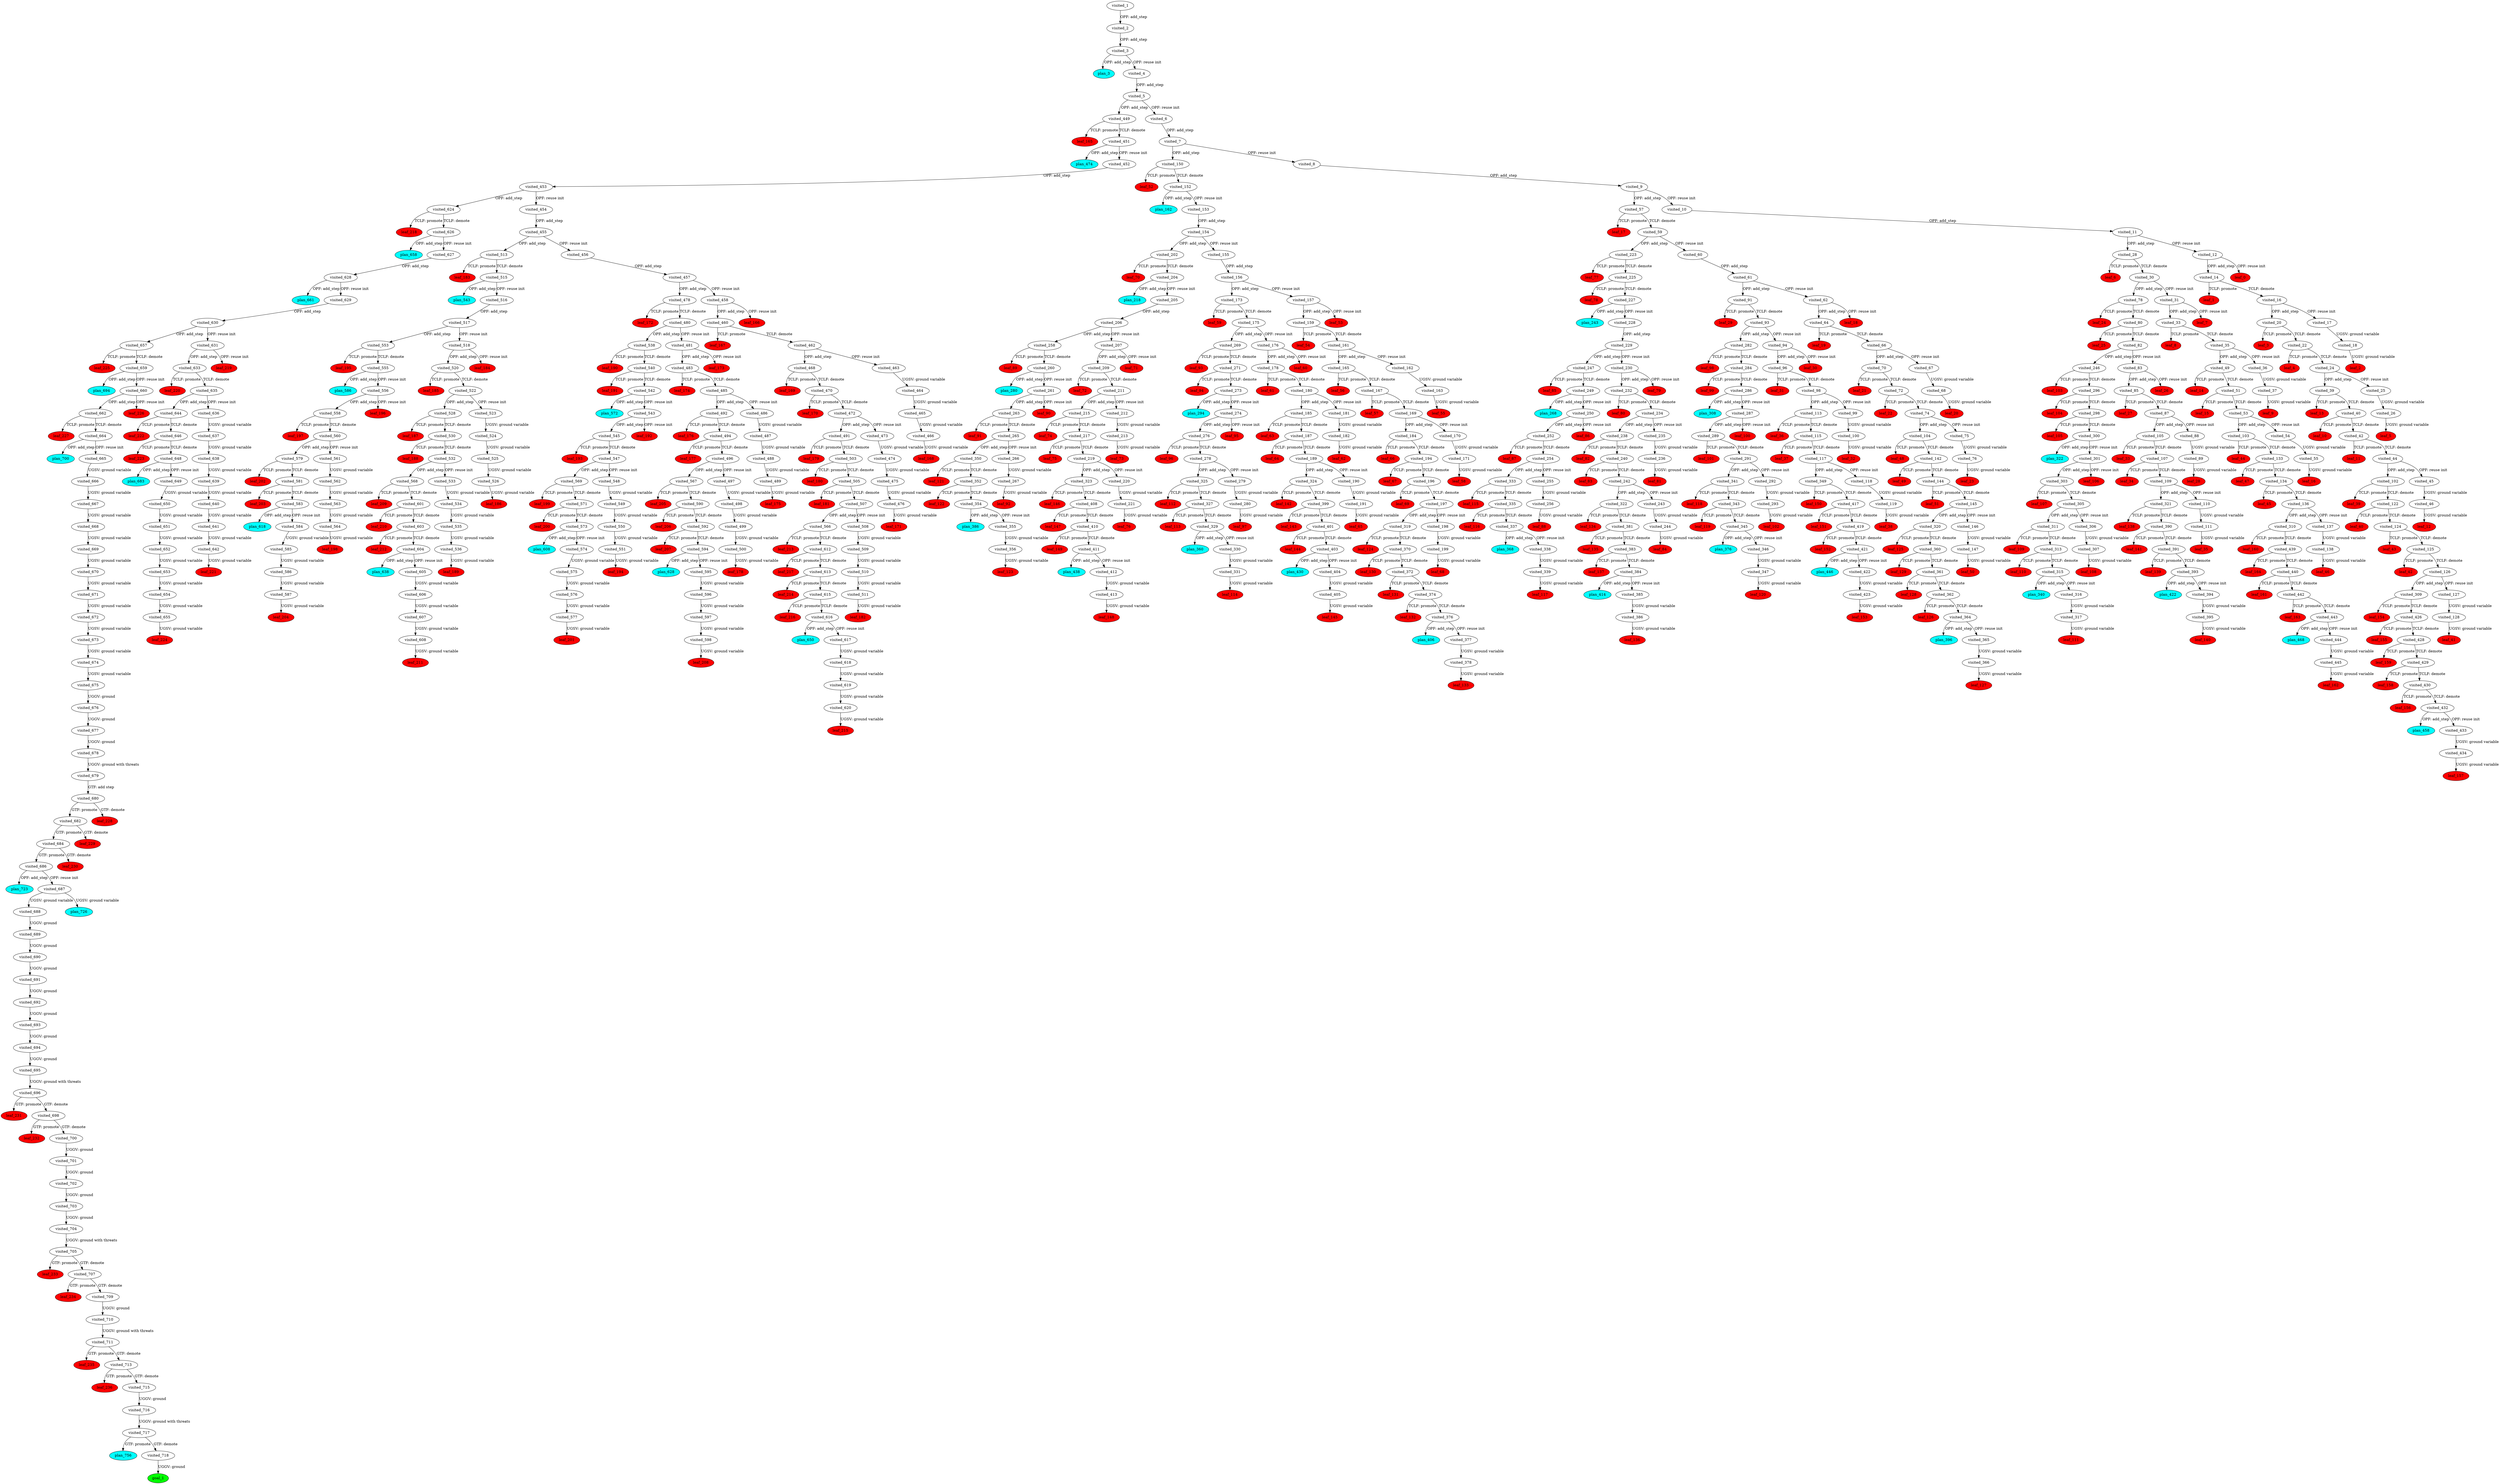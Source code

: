 digraph {
	"47a3ce4c-c895-01a8-073f-6328ea6ae169" [label=plan_0 fillcolor=cyan style=filled]
	"47a3ce4c-c895-01a8-073f-6328ea6ae169" [label=visited_1 fillcolor=white style=filled]
	"8e661ba6-bad6-7379-96d6-d707a0a2347b" [label=plan_1 fillcolor=cyan style=filled]
	"47a3ce4c-c895-01a8-073f-6328ea6ae169" -> "8e661ba6-bad6-7379-96d6-d707a0a2347b" [label="OPF: add_step"]
	"8e661ba6-bad6-7379-96d6-d707a0a2347b" [label=visited_2 fillcolor=white style=filled]
	"f2d07943-932d-a947-435b-324c5e4ca086" [label=plan_2 fillcolor=cyan style=filled]
	"8e661ba6-bad6-7379-96d6-d707a0a2347b" -> "f2d07943-932d-a947-435b-324c5e4ca086" [label="OPF: add_step"]
	"f2d07943-932d-a947-435b-324c5e4ca086" [label=visited_3 fillcolor=white style=filled]
	"7f72b7a3-124b-14f9-70d7-7868e0c9fb23" [label=plan_3 fillcolor=cyan style=filled]
	"f2d07943-932d-a947-435b-324c5e4ca086" -> "7f72b7a3-124b-14f9-70d7-7868e0c9fb23" [label="OPF: add_step"]
	"49efb70c-627d-c190-e33d-fe574c44dddd" [label=plan_4 fillcolor=cyan style=filled]
	"f2d07943-932d-a947-435b-324c5e4ca086" -> "49efb70c-627d-c190-e33d-fe574c44dddd" [label="OPF: reuse init"]
	"49efb70c-627d-c190-e33d-fe574c44dddd" [label=visited_4 fillcolor=white style=filled]
	"41d6d637-4934-0acb-9173-5d3d5827298f" [label=plan_5 fillcolor=cyan style=filled]
	"49efb70c-627d-c190-e33d-fe574c44dddd" -> "41d6d637-4934-0acb-9173-5d3d5827298f" [label="OPF: add_step"]
	"41d6d637-4934-0acb-9173-5d3d5827298f" [label=visited_5 fillcolor=white style=filled]
	"401d414f-a1ff-3b7e-8e8e-a54e0ce1be73" [label=plan_6 fillcolor=cyan style=filled]
	"41d6d637-4934-0acb-9173-5d3d5827298f" -> "401d414f-a1ff-3b7e-8e8e-a54e0ce1be73" [label="OPF: add_step"]
	"15e8c163-e7fd-d1a6-5005-5d9680095c57" [label=plan_7 fillcolor=cyan style=filled]
	"41d6d637-4934-0acb-9173-5d3d5827298f" -> "15e8c163-e7fd-d1a6-5005-5d9680095c57" [label="OPF: reuse init"]
	"15e8c163-e7fd-d1a6-5005-5d9680095c57" [label=visited_6 fillcolor=white style=filled]
	"b8d1201b-d27d-a9fe-3dbc-8ca990935baf" [label=plan_8 fillcolor=cyan style=filled]
	"15e8c163-e7fd-d1a6-5005-5d9680095c57" -> "b8d1201b-d27d-a9fe-3dbc-8ca990935baf" [label="OPF: add_step"]
	"b8d1201b-d27d-a9fe-3dbc-8ca990935baf" [label=visited_7 fillcolor=white style=filled]
	"5b242372-93a0-9f55-2a06-b8373b5d7c9f" [label=plan_9 fillcolor=cyan style=filled]
	"b8d1201b-d27d-a9fe-3dbc-8ca990935baf" -> "5b242372-93a0-9f55-2a06-b8373b5d7c9f" [label="OPF: add_step"]
	"ff59bdc5-83a8-f673-4d2d-fc7104fee7cd" [label=plan_10 fillcolor=cyan style=filled]
	"b8d1201b-d27d-a9fe-3dbc-8ca990935baf" -> "ff59bdc5-83a8-f673-4d2d-fc7104fee7cd" [label="OPF: reuse init"]
	"ff59bdc5-83a8-f673-4d2d-fc7104fee7cd" [label=visited_8 fillcolor=white style=filled]
	"c58d3027-759f-c386-dc6d-42096b7bcf5b" [label=plan_11 fillcolor=cyan style=filled]
	"ff59bdc5-83a8-f673-4d2d-fc7104fee7cd" -> "c58d3027-759f-c386-dc6d-42096b7bcf5b" [label="OPF: add_step"]
	"c58d3027-759f-c386-dc6d-42096b7bcf5b" [label=visited_9 fillcolor=white style=filled]
	"f49fada0-e855-22ef-a856-1322dbdd8675" [label=plan_12 fillcolor=cyan style=filled]
	"c58d3027-759f-c386-dc6d-42096b7bcf5b" -> "f49fada0-e855-22ef-a856-1322dbdd8675" [label="OPF: add_step"]
	"8c6008cf-d916-c583-1cff-6d248d69da21" [label=plan_13 fillcolor=cyan style=filled]
	"c58d3027-759f-c386-dc6d-42096b7bcf5b" -> "8c6008cf-d916-c583-1cff-6d248d69da21" [label="OPF: reuse init"]
	"8c6008cf-d916-c583-1cff-6d248d69da21" [label=visited_10 fillcolor=white style=filled]
	"097c713c-cafc-40d2-2e02-e3d40fa900bd" [label=plan_14 fillcolor=cyan style=filled]
	"8c6008cf-d916-c583-1cff-6d248d69da21" -> "097c713c-cafc-40d2-2e02-e3d40fa900bd" [label="OPF: add_step"]
	"097c713c-cafc-40d2-2e02-e3d40fa900bd" [label=visited_11 fillcolor=white style=filled]
	"8c2d182c-80c8-c304-6880-3ba62da75942" [label=plan_15 fillcolor=cyan style=filled]
	"097c713c-cafc-40d2-2e02-e3d40fa900bd" -> "8c2d182c-80c8-c304-6880-3ba62da75942" [label="OPF: add_step"]
	"7aa0a3a9-01e4-01d7-03c2-edb69ceb2d6f" [label=plan_16 fillcolor=cyan style=filled]
	"097c713c-cafc-40d2-2e02-e3d40fa900bd" -> "7aa0a3a9-01e4-01d7-03c2-edb69ceb2d6f" [label="OPF: reuse init"]
	"7aa0a3a9-01e4-01d7-03c2-edb69ceb2d6f" [label=visited_12 fillcolor=white style=filled]
	"fbdbd4dc-2982-278d-6f7c-3aad4ce73f27" [label=plan_17 fillcolor=cyan style=filled]
	"7aa0a3a9-01e4-01d7-03c2-edb69ceb2d6f" -> "fbdbd4dc-2982-278d-6f7c-3aad4ce73f27" [label="OPF: add_step"]
	"51efd8a4-152d-c857-4132-78dbb130dc31" [label=plan_18 fillcolor=cyan style=filled]
	"7aa0a3a9-01e4-01d7-03c2-edb69ceb2d6f" -> "51efd8a4-152d-c857-4132-78dbb130dc31" [label="OPF: reuse init"]
	"51efd8a4-152d-c857-4132-78dbb130dc31" [label=visited_13 fillcolor=white style=filled]
	"51efd8a4-152d-c857-4132-78dbb130dc31" [label=leaf_0 fillcolor=red style=filled]
	"fbdbd4dc-2982-278d-6f7c-3aad4ce73f27" [label=visited_14 fillcolor=white style=filled]
	"55c08449-afc4-9cc8-a738-3aa7d12f73d1" [label=plan_19 fillcolor=cyan style=filled]
	"fbdbd4dc-2982-278d-6f7c-3aad4ce73f27" -> "55c08449-afc4-9cc8-a738-3aa7d12f73d1" [label="TCLF: promote"]
	"676d6fec-0fd7-272f-ff1b-3adb24a8aade" [label=plan_20 fillcolor=cyan style=filled]
	"fbdbd4dc-2982-278d-6f7c-3aad4ce73f27" -> "676d6fec-0fd7-272f-ff1b-3adb24a8aade" [label="TCLF: demote"]
	"55c08449-afc4-9cc8-a738-3aa7d12f73d1" [label=visited_15 fillcolor=white style=filled]
	"55c08449-afc4-9cc8-a738-3aa7d12f73d1" [label=leaf_1 fillcolor=red style=filled]
	"676d6fec-0fd7-272f-ff1b-3adb24a8aade" [label=visited_16 fillcolor=white style=filled]
	"72eafbd5-5011-ede9-0fc6-82aaee13abc2" [label=plan_21 fillcolor=cyan style=filled]
	"676d6fec-0fd7-272f-ff1b-3adb24a8aade" -> "72eafbd5-5011-ede9-0fc6-82aaee13abc2" [label="OPF: add_step"]
	"40870bbc-a578-af2a-2e34-b40ae73289af" [label=plan_22 fillcolor=cyan style=filled]
	"676d6fec-0fd7-272f-ff1b-3adb24a8aade" -> "40870bbc-a578-af2a-2e34-b40ae73289af" [label="OPF: reuse init"]
	"40870bbc-a578-af2a-2e34-b40ae73289af" [label=visited_17 fillcolor=white style=filled]
	"072dfa7c-ffa1-ccb7-2990-df16e0b68a32" [label=plan_23 fillcolor=cyan style=filled]
	"40870bbc-a578-af2a-2e34-b40ae73289af" -> "072dfa7c-ffa1-ccb7-2990-df16e0b68a32" [label="UGSV: ground variable"]
	"072dfa7c-ffa1-ccb7-2990-df16e0b68a32" [label=visited_18 fillcolor=white style=filled]
	"023c5873-2335-1bbd-298d-32803c4bf52a" [label=plan_24 fillcolor=cyan style=filled]
	"072dfa7c-ffa1-ccb7-2990-df16e0b68a32" -> "023c5873-2335-1bbd-298d-32803c4bf52a" [label="UGSV: ground variable"]
	"023c5873-2335-1bbd-298d-32803c4bf52a" [label=visited_19 fillcolor=white style=filled]
	"023c5873-2335-1bbd-298d-32803c4bf52a" [label=leaf_2 fillcolor=red style=filled]
	"72eafbd5-5011-ede9-0fc6-82aaee13abc2" [label=visited_20 fillcolor=white style=filled]
	"de87e173-eb31-5876-726e-3c421b31b2fc" [label=plan_25 fillcolor=cyan style=filled]
	"72eafbd5-5011-ede9-0fc6-82aaee13abc2" -> "de87e173-eb31-5876-726e-3c421b31b2fc" [label="TCLF: promote"]
	"b7a03b00-c0ca-6e06-79e1-0c6c3b61938a" [label=plan_26 fillcolor=cyan style=filled]
	"72eafbd5-5011-ede9-0fc6-82aaee13abc2" -> "b7a03b00-c0ca-6e06-79e1-0c6c3b61938a" [label="TCLF: demote"]
	"de87e173-eb31-5876-726e-3c421b31b2fc" [label=visited_21 fillcolor=white style=filled]
	"de87e173-eb31-5876-726e-3c421b31b2fc" [label=leaf_3 fillcolor=red style=filled]
	"b7a03b00-c0ca-6e06-79e1-0c6c3b61938a" [label=visited_22 fillcolor=white style=filled]
	"4955cff9-eb4a-bfdc-e863-fb5c1ab90da4" [label=plan_27 fillcolor=cyan style=filled]
	"b7a03b00-c0ca-6e06-79e1-0c6c3b61938a" -> "4955cff9-eb4a-bfdc-e863-fb5c1ab90da4" [label="TCLF: promote"]
	"2f5a6ce7-b022-3be0-4179-f76ba6cd30d4" [label=plan_28 fillcolor=cyan style=filled]
	"b7a03b00-c0ca-6e06-79e1-0c6c3b61938a" -> "2f5a6ce7-b022-3be0-4179-f76ba6cd30d4" [label="TCLF: demote"]
	"4955cff9-eb4a-bfdc-e863-fb5c1ab90da4" [label=visited_23 fillcolor=white style=filled]
	"4955cff9-eb4a-bfdc-e863-fb5c1ab90da4" [label=leaf_4 fillcolor=red style=filled]
	"2f5a6ce7-b022-3be0-4179-f76ba6cd30d4" [label=visited_24 fillcolor=white style=filled]
	"d556383a-49e7-cf04-1d16-8c39e04d3a3c" [label=plan_29 fillcolor=cyan style=filled]
	"2f5a6ce7-b022-3be0-4179-f76ba6cd30d4" -> "d556383a-49e7-cf04-1d16-8c39e04d3a3c" [label="OPF: add_step"]
	"4a03e696-e898-a3d6-5192-76bcb56cffde" [label=plan_30 fillcolor=cyan style=filled]
	"2f5a6ce7-b022-3be0-4179-f76ba6cd30d4" -> "4a03e696-e898-a3d6-5192-76bcb56cffde" [label="OPF: reuse init"]
	"4a03e696-e898-a3d6-5192-76bcb56cffde" [label=visited_25 fillcolor=white style=filled]
	"2a5a1827-a924-31a0-b70d-01ae1066f8e6" [label=plan_31 fillcolor=cyan style=filled]
	"4a03e696-e898-a3d6-5192-76bcb56cffde" -> "2a5a1827-a924-31a0-b70d-01ae1066f8e6" [label="UGSV: ground variable"]
	"2a5a1827-a924-31a0-b70d-01ae1066f8e6" [label=visited_26 fillcolor=white style=filled]
	"1e7eb43c-bc7a-e641-f413-94bc1493927a" [label=plan_32 fillcolor=cyan style=filled]
	"2a5a1827-a924-31a0-b70d-01ae1066f8e6" -> "1e7eb43c-bc7a-e641-f413-94bc1493927a" [label="UGSV: ground variable"]
	"1e7eb43c-bc7a-e641-f413-94bc1493927a" [label=visited_27 fillcolor=white style=filled]
	"1e7eb43c-bc7a-e641-f413-94bc1493927a" [label=leaf_5 fillcolor=red style=filled]
	"8c2d182c-80c8-c304-6880-3ba62da75942" [label=visited_28 fillcolor=white style=filled]
	"f772d59c-b722-9618-70a6-4ffed19cd802" [label=plan_33 fillcolor=cyan style=filled]
	"8c2d182c-80c8-c304-6880-3ba62da75942" -> "f772d59c-b722-9618-70a6-4ffed19cd802" [label="TCLF: promote"]
	"6543c313-e02c-c6e0-dc29-3aa7309db664" [label=plan_34 fillcolor=cyan style=filled]
	"8c2d182c-80c8-c304-6880-3ba62da75942" -> "6543c313-e02c-c6e0-dc29-3aa7309db664" [label="TCLF: demote"]
	"f772d59c-b722-9618-70a6-4ffed19cd802" [label=visited_29 fillcolor=white style=filled]
	"f772d59c-b722-9618-70a6-4ffed19cd802" [label=leaf_6 fillcolor=red style=filled]
	"6543c313-e02c-c6e0-dc29-3aa7309db664" [label=visited_30 fillcolor=white style=filled]
	"00e7b816-45b1-21e7-5ecd-03fe6690206b" [label=plan_35 fillcolor=cyan style=filled]
	"6543c313-e02c-c6e0-dc29-3aa7309db664" -> "00e7b816-45b1-21e7-5ecd-03fe6690206b" [label="OPF: add_step"]
	"69830229-3e87-19b2-17aa-09a0c43346ce" [label=plan_36 fillcolor=cyan style=filled]
	"6543c313-e02c-c6e0-dc29-3aa7309db664" -> "69830229-3e87-19b2-17aa-09a0c43346ce" [label="OPF: reuse init"]
	"69830229-3e87-19b2-17aa-09a0c43346ce" [label=visited_31 fillcolor=white style=filled]
	"97a610fe-a4f1-dec2-c0db-6995ae6a75d4" [label=plan_37 fillcolor=cyan style=filled]
	"69830229-3e87-19b2-17aa-09a0c43346ce" -> "97a610fe-a4f1-dec2-c0db-6995ae6a75d4" [label="OPF: add_step"]
	"b69b7f15-50b6-f132-e9cb-23742f733ea5" [label=plan_38 fillcolor=cyan style=filled]
	"69830229-3e87-19b2-17aa-09a0c43346ce" -> "b69b7f15-50b6-f132-e9cb-23742f733ea5" [label="OPF: reuse init"]
	"b69b7f15-50b6-f132-e9cb-23742f733ea5" [label=visited_32 fillcolor=white style=filled]
	"b69b7f15-50b6-f132-e9cb-23742f733ea5" [label=leaf_7 fillcolor=red style=filled]
	"97a610fe-a4f1-dec2-c0db-6995ae6a75d4" [label=visited_33 fillcolor=white style=filled]
	"0d98c3a5-8111-2304-c273-00e52cc48c3c" [label=plan_39 fillcolor=cyan style=filled]
	"97a610fe-a4f1-dec2-c0db-6995ae6a75d4" -> "0d98c3a5-8111-2304-c273-00e52cc48c3c" [label="TCLF: promote"]
	"bf8be7c6-74c9-9c68-ab68-392e12fc97c9" [label=plan_40 fillcolor=cyan style=filled]
	"97a610fe-a4f1-dec2-c0db-6995ae6a75d4" -> "bf8be7c6-74c9-9c68-ab68-392e12fc97c9" [label="TCLF: demote"]
	"0d98c3a5-8111-2304-c273-00e52cc48c3c" [label=visited_34 fillcolor=white style=filled]
	"0d98c3a5-8111-2304-c273-00e52cc48c3c" [label=leaf_8 fillcolor=red style=filled]
	"bf8be7c6-74c9-9c68-ab68-392e12fc97c9" [label=visited_35 fillcolor=white style=filled]
	"6ec64cb8-4dee-64b0-5900-88d54963733c" [label=plan_41 fillcolor=cyan style=filled]
	"bf8be7c6-74c9-9c68-ab68-392e12fc97c9" -> "6ec64cb8-4dee-64b0-5900-88d54963733c" [label="OPF: add_step"]
	"7b953457-90b2-9d2e-c6de-5c841ea3ec07" [label=plan_42 fillcolor=cyan style=filled]
	"bf8be7c6-74c9-9c68-ab68-392e12fc97c9" -> "7b953457-90b2-9d2e-c6de-5c841ea3ec07" [label="OPF: reuse init"]
	"7b953457-90b2-9d2e-c6de-5c841ea3ec07" [label=visited_36 fillcolor=white style=filled]
	"da0f5e1b-ba50-9e39-5900-2fd66e1cd1e7" [label=plan_43 fillcolor=cyan style=filled]
	"7b953457-90b2-9d2e-c6de-5c841ea3ec07" -> "da0f5e1b-ba50-9e39-5900-2fd66e1cd1e7" [label="UGSV: ground variable"]
	"da0f5e1b-ba50-9e39-5900-2fd66e1cd1e7" [label=visited_37 fillcolor=white style=filled]
	"2b27c6c0-d534-4b0e-d91d-d4b6b89255de" [label=plan_44 fillcolor=cyan style=filled]
	"da0f5e1b-ba50-9e39-5900-2fd66e1cd1e7" -> "2b27c6c0-d534-4b0e-d91d-d4b6b89255de" [label="UGSV: ground variable"]
	"2b27c6c0-d534-4b0e-d91d-d4b6b89255de" [label=visited_38 fillcolor=white style=filled]
	"2b27c6c0-d534-4b0e-d91d-d4b6b89255de" [label=leaf_9 fillcolor=red style=filled]
	"d556383a-49e7-cf04-1d16-8c39e04d3a3c" [label=visited_39 fillcolor=white style=filled]
	"96230434-8529-7496-9e68-bede3a5a3497" [label=plan_45 fillcolor=cyan style=filled]
	"d556383a-49e7-cf04-1d16-8c39e04d3a3c" -> "96230434-8529-7496-9e68-bede3a5a3497" [label="TCLF: promote"]
	"c0e132f0-2c4e-c950-79f7-a4367fd85623" [label=plan_46 fillcolor=cyan style=filled]
	"d556383a-49e7-cf04-1d16-8c39e04d3a3c" -> "c0e132f0-2c4e-c950-79f7-a4367fd85623" [label="TCLF: demote"]
	"c0e132f0-2c4e-c950-79f7-a4367fd85623" [label=visited_40 fillcolor=white style=filled]
	"0ce46ae9-fa69-cb6a-fe9b-d61a7eccae1a" [label=plan_47 fillcolor=cyan style=filled]
	"c0e132f0-2c4e-c950-79f7-a4367fd85623" -> "0ce46ae9-fa69-cb6a-fe9b-d61a7eccae1a" [label="TCLF: promote"]
	"e5a66b85-e29e-90fe-92ea-c86dfda0eaa1" [label=plan_48 fillcolor=cyan style=filled]
	"c0e132f0-2c4e-c950-79f7-a4367fd85623" -> "e5a66b85-e29e-90fe-92ea-c86dfda0eaa1" [label="TCLF: demote"]
	"0ce46ae9-fa69-cb6a-fe9b-d61a7eccae1a" [label=visited_41 fillcolor=white style=filled]
	"0ce46ae9-fa69-cb6a-fe9b-d61a7eccae1a" [label=leaf_10 fillcolor=red style=filled]
	"e5a66b85-e29e-90fe-92ea-c86dfda0eaa1" [label=visited_42 fillcolor=white style=filled]
	"6147152a-1159-c642-43f2-bcbad5143760" [label=plan_49 fillcolor=cyan style=filled]
	"e5a66b85-e29e-90fe-92ea-c86dfda0eaa1" -> "6147152a-1159-c642-43f2-bcbad5143760" [label="TCLF: promote"]
	"8df2bda9-fe6c-598c-f971-a861f66f9ea6" [label=plan_50 fillcolor=cyan style=filled]
	"e5a66b85-e29e-90fe-92ea-c86dfda0eaa1" -> "8df2bda9-fe6c-598c-f971-a861f66f9ea6" [label="TCLF: demote"]
	"6147152a-1159-c642-43f2-bcbad5143760" [label=visited_43 fillcolor=white style=filled]
	"6147152a-1159-c642-43f2-bcbad5143760" [label=leaf_11 fillcolor=red style=filled]
	"8df2bda9-fe6c-598c-f971-a861f66f9ea6" [label=visited_44 fillcolor=white style=filled]
	"65e19760-e316-a19e-0fdc-095a4eed9176" [label=plan_51 fillcolor=cyan style=filled]
	"8df2bda9-fe6c-598c-f971-a861f66f9ea6" -> "65e19760-e316-a19e-0fdc-095a4eed9176" [label="OPF: add_step"]
	"de595376-a563-12f9-3c64-ec8dd11dbbfc" [label=plan_52 fillcolor=cyan style=filled]
	"8df2bda9-fe6c-598c-f971-a861f66f9ea6" -> "de595376-a563-12f9-3c64-ec8dd11dbbfc" [label="OPF: reuse init"]
	"de595376-a563-12f9-3c64-ec8dd11dbbfc" [label=visited_45 fillcolor=white style=filled]
	"a4802cf8-c0e0-1671-5e2d-8e4e77748ed4" [label=plan_53 fillcolor=cyan style=filled]
	"de595376-a563-12f9-3c64-ec8dd11dbbfc" -> "a4802cf8-c0e0-1671-5e2d-8e4e77748ed4" [label="UGSV: ground variable"]
	"a4802cf8-c0e0-1671-5e2d-8e4e77748ed4" [label=visited_46 fillcolor=white style=filled]
	"0f61e087-ff3e-2e49-4347-64ad6d04722f" [label=plan_54 fillcolor=cyan style=filled]
	"a4802cf8-c0e0-1671-5e2d-8e4e77748ed4" -> "0f61e087-ff3e-2e49-4347-64ad6d04722f" [label="UGSV: ground variable"]
	"0f61e087-ff3e-2e49-4347-64ad6d04722f" [label=visited_47 fillcolor=white style=filled]
	"0f61e087-ff3e-2e49-4347-64ad6d04722f" [label=leaf_12 fillcolor=red style=filled]
	"96230434-8529-7496-9e68-bede3a5a3497" [label=visited_48 fillcolor=white style=filled]
	"96230434-8529-7496-9e68-bede3a5a3497" [label=leaf_13 fillcolor=red style=filled]
	"6ec64cb8-4dee-64b0-5900-88d54963733c" [label=visited_49 fillcolor=white style=filled]
	"6ca8e870-a1cb-2bb3-0665-ce09eea09fc0" [label=plan_55 fillcolor=cyan style=filled]
	"6ec64cb8-4dee-64b0-5900-88d54963733c" -> "6ca8e870-a1cb-2bb3-0665-ce09eea09fc0" [label="TCLF: promote"]
	"18642164-3f0b-1393-f5d8-2467311e7865" [label=plan_56 fillcolor=cyan style=filled]
	"6ec64cb8-4dee-64b0-5900-88d54963733c" -> "18642164-3f0b-1393-f5d8-2467311e7865" [label="TCLF: demote"]
	"6ca8e870-a1cb-2bb3-0665-ce09eea09fc0" [label=visited_50 fillcolor=white style=filled]
	"6ca8e870-a1cb-2bb3-0665-ce09eea09fc0" [label=leaf_14 fillcolor=red style=filled]
	"18642164-3f0b-1393-f5d8-2467311e7865" [label=visited_51 fillcolor=white style=filled]
	"6921a7f8-0f38-02bc-a9fd-44105415e9c0" [label=plan_57 fillcolor=cyan style=filled]
	"18642164-3f0b-1393-f5d8-2467311e7865" -> "6921a7f8-0f38-02bc-a9fd-44105415e9c0" [label="TCLF: promote"]
	"9c69f86e-7b91-a0de-dbd5-1c3da31d0856" [label=plan_58 fillcolor=cyan style=filled]
	"18642164-3f0b-1393-f5d8-2467311e7865" -> "9c69f86e-7b91-a0de-dbd5-1c3da31d0856" [label="TCLF: demote"]
	"6921a7f8-0f38-02bc-a9fd-44105415e9c0" [label=visited_52 fillcolor=white style=filled]
	"6921a7f8-0f38-02bc-a9fd-44105415e9c0" [label=leaf_15 fillcolor=red style=filled]
	"9c69f86e-7b91-a0de-dbd5-1c3da31d0856" [label=visited_53 fillcolor=white style=filled]
	"e4bfe815-4592-2be9-6afa-ab7d2b9abd25" [label=plan_59 fillcolor=cyan style=filled]
	"9c69f86e-7b91-a0de-dbd5-1c3da31d0856" -> "e4bfe815-4592-2be9-6afa-ab7d2b9abd25" [label="OPF: add_step"]
	"885f89b5-b062-9a4f-092d-e858a1b46469" [label=plan_60 fillcolor=cyan style=filled]
	"9c69f86e-7b91-a0de-dbd5-1c3da31d0856" -> "885f89b5-b062-9a4f-092d-e858a1b46469" [label="OPF: reuse init"]
	"885f89b5-b062-9a4f-092d-e858a1b46469" [label=visited_54 fillcolor=white style=filled]
	"778b3f97-9147-b6e5-31d1-fe26c68a9fee" [label=plan_61 fillcolor=cyan style=filled]
	"885f89b5-b062-9a4f-092d-e858a1b46469" -> "778b3f97-9147-b6e5-31d1-fe26c68a9fee" [label="UGSV: ground variable"]
	"778b3f97-9147-b6e5-31d1-fe26c68a9fee" [label=visited_55 fillcolor=white style=filled]
	"5fc27936-c14d-0a35-9ffd-7e2649a5ade2" [label=plan_62 fillcolor=cyan style=filled]
	"778b3f97-9147-b6e5-31d1-fe26c68a9fee" -> "5fc27936-c14d-0a35-9ffd-7e2649a5ade2" [label="UGSV: ground variable"]
	"5fc27936-c14d-0a35-9ffd-7e2649a5ade2" [label=visited_56 fillcolor=white style=filled]
	"5fc27936-c14d-0a35-9ffd-7e2649a5ade2" [label=leaf_16 fillcolor=red style=filled]
	"f49fada0-e855-22ef-a856-1322dbdd8675" [label=visited_57 fillcolor=white style=filled]
	"ef3da040-6f27-80fe-7f66-d9b3ccf1ee68" [label=plan_63 fillcolor=cyan style=filled]
	"f49fada0-e855-22ef-a856-1322dbdd8675" -> "ef3da040-6f27-80fe-7f66-d9b3ccf1ee68" [label="TCLF: promote"]
	"5384ba95-bab1-618a-d6d6-2409b2ff673c" [label=plan_64 fillcolor=cyan style=filled]
	"f49fada0-e855-22ef-a856-1322dbdd8675" -> "5384ba95-bab1-618a-d6d6-2409b2ff673c" [label="TCLF: demote"]
	"ef3da040-6f27-80fe-7f66-d9b3ccf1ee68" [label=visited_58 fillcolor=white style=filled]
	"ef3da040-6f27-80fe-7f66-d9b3ccf1ee68" [label=leaf_17 fillcolor=red style=filled]
	"5384ba95-bab1-618a-d6d6-2409b2ff673c" [label=visited_59 fillcolor=white style=filled]
	"0a7e6b61-c3fa-0cb6-e1f4-5ab00155235b" [label=plan_65 fillcolor=cyan style=filled]
	"5384ba95-bab1-618a-d6d6-2409b2ff673c" -> "0a7e6b61-c3fa-0cb6-e1f4-5ab00155235b" [label="OPF: add_step"]
	"42291c08-7a6e-6a64-8e34-22df976d3bc3" [label=plan_66 fillcolor=cyan style=filled]
	"5384ba95-bab1-618a-d6d6-2409b2ff673c" -> "42291c08-7a6e-6a64-8e34-22df976d3bc3" [label="OPF: reuse init"]
	"42291c08-7a6e-6a64-8e34-22df976d3bc3" [label=visited_60 fillcolor=white style=filled]
	"236ef9de-83ce-9bb4-1cd7-1b98c7c0d385" [label=plan_67 fillcolor=cyan style=filled]
	"42291c08-7a6e-6a64-8e34-22df976d3bc3" -> "236ef9de-83ce-9bb4-1cd7-1b98c7c0d385" [label="OPF: add_step"]
	"236ef9de-83ce-9bb4-1cd7-1b98c7c0d385" [label=visited_61 fillcolor=white style=filled]
	"772ce32b-7a4c-13fd-701e-ef9a13470ecd" [label=plan_68 fillcolor=cyan style=filled]
	"236ef9de-83ce-9bb4-1cd7-1b98c7c0d385" -> "772ce32b-7a4c-13fd-701e-ef9a13470ecd" [label="OPF: add_step"]
	"27927cbd-f4c9-3ab7-0758-1d8c1b53d295" [label=plan_69 fillcolor=cyan style=filled]
	"236ef9de-83ce-9bb4-1cd7-1b98c7c0d385" -> "27927cbd-f4c9-3ab7-0758-1d8c1b53d295" [label="OPF: reuse init"]
	"27927cbd-f4c9-3ab7-0758-1d8c1b53d295" [label=visited_62 fillcolor=white style=filled]
	"95eb07c0-ca2e-2de3-e6c0-c5dff3c75ac2" [label=plan_70 fillcolor=cyan style=filled]
	"27927cbd-f4c9-3ab7-0758-1d8c1b53d295" -> "95eb07c0-ca2e-2de3-e6c0-c5dff3c75ac2" [label="OPF: add_step"]
	"2f89fce9-ac73-b072-8d24-9fd9a0ba6989" [label=plan_71 fillcolor=cyan style=filled]
	"27927cbd-f4c9-3ab7-0758-1d8c1b53d295" -> "2f89fce9-ac73-b072-8d24-9fd9a0ba6989" [label="OPF: reuse init"]
	"2f89fce9-ac73-b072-8d24-9fd9a0ba6989" [label=visited_63 fillcolor=white style=filled]
	"2f89fce9-ac73-b072-8d24-9fd9a0ba6989" [label=leaf_18 fillcolor=red style=filled]
	"95eb07c0-ca2e-2de3-e6c0-c5dff3c75ac2" [label=visited_64 fillcolor=white style=filled]
	"25b39d70-6273-6f74-20c9-4b64dc275393" [label=plan_72 fillcolor=cyan style=filled]
	"95eb07c0-ca2e-2de3-e6c0-c5dff3c75ac2" -> "25b39d70-6273-6f74-20c9-4b64dc275393" [label="TCLF: promote"]
	"abd54f56-8024-21a0-0531-2a514849cfb9" [label=plan_73 fillcolor=cyan style=filled]
	"95eb07c0-ca2e-2de3-e6c0-c5dff3c75ac2" -> "abd54f56-8024-21a0-0531-2a514849cfb9" [label="TCLF: demote"]
	"25b39d70-6273-6f74-20c9-4b64dc275393" [label=visited_65 fillcolor=white style=filled]
	"25b39d70-6273-6f74-20c9-4b64dc275393" [label=leaf_19 fillcolor=red style=filled]
	"abd54f56-8024-21a0-0531-2a514849cfb9" [label=visited_66 fillcolor=white style=filled]
	"ae6bf833-2b4e-6a15-d687-d0069ff8066f" [label=plan_74 fillcolor=cyan style=filled]
	"abd54f56-8024-21a0-0531-2a514849cfb9" -> "ae6bf833-2b4e-6a15-d687-d0069ff8066f" [label="OPF: add_step"]
	"5ad5ef65-8347-3fba-3369-112ece9d5ed6" [label=plan_75 fillcolor=cyan style=filled]
	"abd54f56-8024-21a0-0531-2a514849cfb9" -> "5ad5ef65-8347-3fba-3369-112ece9d5ed6" [label="OPF: reuse init"]
	"5ad5ef65-8347-3fba-3369-112ece9d5ed6" [label=visited_67 fillcolor=white style=filled]
	"75875539-36d4-af60-dcb4-048007f8b146" [label=plan_76 fillcolor=cyan style=filled]
	"5ad5ef65-8347-3fba-3369-112ece9d5ed6" -> "75875539-36d4-af60-dcb4-048007f8b146" [label="UGSV: ground variable"]
	"75875539-36d4-af60-dcb4-048007f8b146" [label=visited_68 fillcolor=white style=filled]
	"c2cb3146-1b36-7f4c-eac9-855295a5f220" [label=plan_77 fillcolor=cyan style=filled]
	"75875539-36d4-af60-dcb4-048007f8b146" -> "c2cb3146-1b36-7f4c-eac9-855295a5f220" [label="UGSV: ground variable"]
	"c2cb3146-1b36-7f4c-eac9-855295a5f220" [label=visited_69 fillcolor=white style=filled]
	"c2cb3146-1b36-7f4c-eac9-855295a5f220" [label=leaf_20 fillcolor=red style=filled]
	"ae6bf833-2b4e-6a15-d687-d0069ff8066f" [label=visited_70 fillcolor=white style=filled]
	"d8e06707-0363-12e2-f38b-b374b6bf745a" [label=plan_78 fillcolor=cyan style=filled]
	"ae6bf833-2b4e-6a15-d687-d0069ff8066f" -> "d8e06707-0363-12e2-f38b-b374b6bf745a" [label="TCLF: promote"]
	"c59e81d6-4dbe-6c2d-410a-d14545f71e4f" [label=plan_79 fillcolor=cyan style=filled]
	"ae6bf833-2b4e-6a15-d687-d0069ff8066f" -> "c59e81d6-4dbe-6c2d-410a-d14545f71e4f" [label="TCLF: demote"]
	"d8e06707-0363-12e2-f38b-b374b6bf745a" [label=visited_71 fillcolor=white style=filled]
	"d8e06707-0363-12e2-f38b-b374b6bf745a" [label=leaf_21 fillcolor=red style=filled]
	"c59e81d6-4dbe-6c2d-410a-d14545f71e4f" [label=visited_72 fillcolor=white style=filled]
	"7ddef9e1-34c0-c4f7-a329-adb555752266" [label=plan_80 fillcolor=cyan style=filled]
	"c59e81d6-4dbe-6c2d-410a-d14545f71e4f" -> "7ddef9e1-34c0-c4f7-a329-adb555752266" [label="TCLF: promote"]
	"a9912054-c918-ecc2-0f88-d70f651d8852" [label=plan_81 fillcolor=cyan style=filled]
	"c59e81d6-4dbe-6c2d-410a-d14545f71e4f" -> "a9912054-c918-ecc2-0f88-d70f651d8852" [label="TCLF: demote"]
	"7ddef9e1-34c0-c4f7-a329-adb555752266" [label=visited_73 fillcolor=white style=filled]
	"7ddef9e1-34c0-c4f7-a329-adb555752266" [label=leaf_22 fillcolor=red style=filled]
	"a9912054-c918-ecc2-0f88-d70f651d8852" [label=visited_74 fillcolor=white style=filled]
	"e4c69830-0f8d-1e64-f983-4d6bf3321271" [label=plan_82 fillcolor=cyan style=filled]
	"a9912054-c918-ecc2-0f88-d70f651d8852" -> "e4c69830-0f8d-1e64-f983-4d6bf3321271" [label="OPF: add_step"]
	"bcb12e74-6e19-8bd6-dd2d-2ff2e05cc21d" [label=plan_83 fillcolor=cyan style=filled]
	"a9912054-c918-ecc2-0f88-d70f651d8852" -> "bcb12e74-6e19-8bd6-dd2d-2ff2e05cc21d" [label="OPF: reuse init"]
	"bcb12e74-6e19-8bd6-dd2d-2ff2e05cc21d" [label=visited_75 fillcolor=white style=filled]
	"738c36ee-1578-b0ec-dd00-eb3f93fd74a4" [label=plan_84 fillcolor=cyan style=filled]
	"bcb12e74-6e19-8bd6-dd2d-2ff2e05cc21d" -> "738c36ee-1578-b0ec-dd00-eb3f93fd74a4" [label="UGSV: ground variable"]
	"738c36ee-1578-b0ec-dd00-eb3f93fd74a4" [label=visited_76 fillcolor=white style=filled]
	"176e764b-f7fd-9e7c-c6b3-145e6c738669" [label=plan_85 fillcolor=cyan style=filled]
	"738c36ee-1578-b0ec-dd00-eb3f93fd74a4" -> "176e764b-f7fd-9e7c-c6b3-145e6c738669" [label="UGSV: ground variable"]
	"176e764b-f7fd-9e7c-c6b3-145e6c738669" [label=visited_77 fillcolor=white style=filled]
	"176e764b-f7fd-9e7c-c6b3-145e6c738669" [label=leaf_23 fillcolor=red style=filled]
	"00e7b816-45b1-21e7-5ecd-03fe6690206b" [label=visited_78 fillcolor=white style=filled]
	"a8885b31-489a-b9e8-17fb-77893407f9be" [label=plan_86 fillcolor=cyan style=filled]
	"00e7b816-45b1-21e7-5ecd-03fe6690206b" -> "a8885b31-489a-b9e8-17fb-77893407f9be" [label="TCLF: promote"]
	"6d352427-d08e-63f5-d347-f7b5d2d58671" [label=plan_87 fillcolor=cyan style=filled]
	"00e7b816-45b1-21e7-5ecd-03fe6690206b" -> "6d352427-d08e-63f5-d347-f7b5d2d58671" [label="TCLF: demote"]
	"a8885b31-489a-b9e8-17fb-77893407f9be" [label=visited_79 fillcolor=white style=filled]
	"a8885b31-489a-b9e8-17fb-77893407f9be" [label=leaf_24 fillcolor=red style=filled]
	"6d352427-d08e-63f5-d347-f7b5d2d58671" [label=visited_80 fillcolor=white style=filled]
	"0cafc7e1-1e2a-d6ff-016c-9018cff83506" [label=plan_88 fillcolor=cyan style=filled]
	"6d352427-d08e-63f5-d347-f7b5d2d58671" -> "0cafc7e1-1e2a-d6ff-016c-9018cff83506" [label="TCLF: promote"]
	"7cc30f51-5d59-f8d1-71b2-2a834102701f" [label=plan_89 fillcolor=cyan style=filled]
	"6d352427-d08e-63f5-d347-f7b5d2d58671" -> "7cc30f51-5d59-f8d1-71b2-2a834102701f" [label="TCLF: demote"]
	"0cafc7e1-1e2a-d6ff-016c-9018cff83506" [label=visited_81 fillcolor=white style=filled]
	"0cafc7e1-1e2a-d6ff-016c-9018cff83506" [label=leaf_25 fillcolor=red style=filled]
	"7cc30f51-5d59-f8d1-71b2-2a834102701f" [label=visited_82 fillcolor=white style=filled]
	"132d22cf-31b0-1ffe-5d5a-040cd2bf098d" [label=plan_90 fillcolor=cyan style=filled]
	"7cc30f51-5d59-f8d1-71b2-2a834102701f" -> "132d22cf-31b0-1ffe-5d5a-040cd2bf098d" [label="OPF: add_step"]
	"44391500-b83d-69fc-29f1-0aeebafb22d1" [label=plan_91 fillcolor=cyan style=filled]
	"7cc30f51-5d59-f8d1-71b2-2a834102701f" -> "44391500-b83d-69fc-29f1-0aeebafb22d1" [label="OPF: reuse init"]
	"44391500-b83d-69fc-29f1-0aeebafb22d1" [label=visited_83 fillcolor=white style=filled]
	"ef6c75f3-4734-29bf-9bd0-9ad8485927fe" [label=plan_92 fillcolor=cyan style=filled]
	"44391500-b83d-69fc-29f1-0aeebafb22d1" -> "ef6c75f3-4734-29bf-9bd0-9ad8485927fe" [label="OPF: add_step"]
	"82a2e820-e349-9293-7657-68cae7b7a033" [label=plan_93 fillcolor=cyan style=filled]
	"44391500-b83d-69fc-29f1-0aeebafb22d1" -> "82a2e820-e349-9293-7657-68cae7b7a033" [label="OPF: reuse init"]
	"82a2e820-e349-9293-7657-68cae7b7a033" [label=visited_84 fillcolor=white style=filled]
	"82a2e820-e349-9293-7657-68cae7b7a033" [label=leaf_26 fillcolor=red style=filled]
	"ef6c75f3-4734-29bf-9bd0-9ad8485927fe" [label=visited_85 fillcolor=white style=filled]
	"1ab0c294-8ed8-ac87-a3f1-0a8789b95cde" [label=plan_94 fillcolor=cyan style=filled]
	"ef6c75f3-4734-29bf-9bd0-9ad8485927fe" -> "1ab0c294-8ed8-ac87-a3f1-0a8789b95cde" [label="TCLF: promote"]
	"988df1a5-36fe-985d-dc97-5328d2207475" [label=plan_95 fillcolor=cyan style=filled]
	"ef6c75f3-4734-29bf-9bd0-9ad8485927fe" -> "988df1a5-36fe-985d-dc97-5328d2207475" [label="TCLF: demote"]
	"1ab0c294-8ed8-ac87-a3f1-0a8789b95cde" [label=visited_86 fillcolor=white style=filled]
	"1ab0c294-8ed8-ac87-a3f1-0a8789b95cde" [label=leaf_27 fillcolor=red style=filled]
	"988df1a5-36fe-985d-dc97-5328d2207475" [label=visited_87 fillcolor=white style=filled]
	"cccb2f25-0bfe-30c1-905c-133ee0b82d17" [label=plan_96 fillcolor=cyan style=filled]
	"988df1a5-36fe-985d-dc97-5328d2207475" -> "cccb2f25-0bfe-30c1-905c-133ee0b82d17" [label="OPF: add_step"]
	"9555da6e-0eb8-f06e-cf74-850fc34adc6e" [label=plan_97 fillcolor=cyan style=filled]
	"988df1a5-36fe-985d-dc97-5328d2207475" -> "9555da6e-0eb8-f06e-cf74-850fc34adc6e" [label="OPF: reuse init"]
	"9555da6e-0eb8-f06e-cf74-850fc34adc6e" [label=visited_88 fillcolor=white style=filled]
	"752aa7a5-cfa1-b7b9-7d95-9f168959ccda" [label=plan_98 fillcolor=cyan style=filled]
	"9555da6e-0eb8-f06e-cf74-850fc34adc6e" -> "752aa7a5-cfa1-b7b9-7d95-9f168959ccda" [label="UGSV: ground variable"]
	"752aa7a5-cfa1-b7b9-7d95-9f168959ccda" [label=visited_89 fillcolor=white style=filled]
	"b3cbd599-b7b9-0fe1-912d-f65addd688c7" [label=plan_99 fillcolor=cyan style=filled]
	"752aa7a5-cfa1-b7b9-7d95-9f168959ccda" -> "b3cbd599-b7b9-0fe1-912d-f65addd688c7" [label="UGSV: ground variable"]
	"b3cbd599-b7b9-0fe1-912d-f65addd688c7" [label=visited_90 fillcolor=white style=filled]
	"b3cbd599-b7b9-0fe1-912d-f65addd688c7" [label=leaf_28 fillcolor=red style=filled]
	"772ce32b-7a4c-13fd-701e-ef9a13470ecd" [label=visited_91 fillcolor=white style=filled]
	"b17a5d06-0aad-b40b-ce0c-2ef2d9e454bf" [label=plan_100 fillcolor=cyan style=filled]
	"772ce32b-7a4c-13fd-701e-ef9a13470ecd" -> "b17a5d06-0aad-b40b-ce0c-2ef2d9e454bf" [label="TCLF: promote"]
	"78e4bae7-eb33-050a-3e3b-e536929ab0ea" [label=plan_101 fillcolor=cyan style=filled]
	"772ce32b-7a4c-13fd-701e-ef9a13470ecd" -> "78e4bae7-eb33-050a-3e3b-e536929ab0ea" [label="TCLF: demote"]
	"b17a5d06-0aad-b40b-ce0c-2ef2d9e454bf" [label=visited_92 fillcolor=white style=filled]
	"b17a5d06-0aad-b40b-ce0c-2ef2d9e454bf" [label=leaf_29 fillcolor=red style=filled]
	"78e4bae7-eb33-050a-3e3b-e536929ab0ea" [label=visited_93 fillcolor=white style=filled]
	"9a8ff953-09c8-4722-ccb3-558c0f69a49f" [label=plan_102 fillcolor=cyan style=filled]
	"78e4bae7-eb33-050a-3e3b-e536929ab0ea" -> "9a8ff953-09c8-4722-ccb3-558c0f69a49f" [label="OPF: add_step"]
	"76ee0399-040f-9955-4118-e1e2e2ba3bcc" [label=plan_103 fillcolor=cyan style=filled]
	"78e4bae7-eb33-050a-3e3b-e536929ab0ea" -> "76ee0399-040f-9955-4118-e1e2e2ba3bcc" [label="OPF: reuse init"]
	"76ee0399-040f-9955-4118-e1e2e2ba3bcc" [label=visited_94 fillcolor=white style=filled]
	"92ca307c-4c50-9f7b-1c4f-cdc0a90e0b8a" [label=plan_104 fillcolor=cyan style=filled]
	"76ee0399-040f-9955-4118-e1e2e2ba3bcc" -> "92ca307c-4c50-9f7b-1c4f-cdc0a90e0b8a" [label="OPF: add_step"]
	"522db939-eb6f-95d9-1306-ad9472d0fcea" [label=plan_105 fillcolor=cyan style=filled]
	"76ee0399-040f-9955-4118-e1e2e2ba3bcc" -> "522db939-eb6f-95d9-1306-ad9472d0fcea" [label="OPF: reuse init"]
	"522db939-eb6f-95d9-1306-ad9472d0fcea" [label=visited_95 fillcolor=white style=filled]
	"522db939-eb6f-95d9-1306-ad9472d0fcea" [label=leaf_30 fillcolor=red style=filled]
	"92ca307c-4c50-9f7b-1c4f-cdc0a90e0b8a" [label=visited_96 fillcolor=white style=filled]
	"712c3cd0-620e-0d26-fecb-c894aa20d219" [label=plan_106 fillcolor=cyan style=filled]
	"92ca307c-4c50-9f7b-1c4f-cdc0a90e0b8a" -> "712c3cd0-620e-0d26-fecb-c894aa20d219" [label="TCLF: promote"]
	"56f1aef8-d1a2-4763-5d54-761f623fe154" [label=plan_107 fillcolor=cyan style=filled]
	"92ca307c-4c50-9f7b-1c4f-cdc0a90e0b8a" -> "56f1aef8-d1a2-4763-5d54-761f623fe154" [label="TCLF: demote"]
	"712c3cd0-620e-0d26-fecb-c894aa20d219" [label=visited_97 fillcolor=white style=filled]
	"712c3cd0-620e-0d26-fecb-c894aa20d219" [label=leaf_31 fillcolor=red style=filled]
	"56f1aef8-d1a2-4763-5d54-761f623fe154" [label=visited_98 fillcolor=white style=filled]
	"6fe69fa8-d7d3-1461-5848-69a1095140f9" [label=plan_108 fillcolor=cyan style=filled]
	"56f1aef8-d1a2-4763-5d54-761f623fe154" -> "6fe69fa8-d7d3-1461-5848-69a1095140f9" [label="OPF: add_step"]
	"ac7e48c0-51b8-1e9b-f426-b9c7c499ee56" [label=plan_109 fillcolor=cyan style=filled]
	"56f1aef8-d1a2-4763-5d54-761f623fe154" -> "ac7e48c0-51b8-1e9b-f426-b9c7c499ee56" [label="OPF: reuse init"]
	"ac7e48c0-51b8-1e9b-f426-b9c7c499ee56" [label=visited_99 fillcolor=white style=filled]
	"e0847351-2e27-2af8-e4b1-1ba8de256879" [label=plan_110 fillcolor=cyan style=filled]
	"ac7e48c0-51b8-1e9b-f426-b9c7c499ee56" -> "e0847351-2e27-2af8-e4b1-1ba8de256879" [label="UGSV: ground variable"]
	"e0847351-2e27-2af8-e4b1-1ba8de256879" [label=visited_100 fillcolor=white style=filled]
	"72f5bc43-b8cc-a14e-1f35-9a1a58ecee34" [label=plan_111 fillcolor=cyan style=filled]
	"e0847351-2e27-2af8-e4b1-1ba8de256879" -> "72f5bc43-b8cc-a14e-1f35-9a1a58ecee34" [label="UGSV: ground variable"]
	"72f5bc43-b8cc-a14e-1f35-9a1a58ecee34" [label=visited_101 fillcolor=white style=filled]
	"72f5bc43-b8cc-a14e-1f35-9a1a58ecee34" [label=leaf_32 fillcolor=red style=filled]
	"65e19760-e316-a19e-0fdc-095a4eed9176" [label=visited_102 fillcolor=white style=filled]
	"384ccde1-13e0-3144-5c30-98925b7296ad" [label=plan_112 fillcolor=cyan style=filled]
	"65e19760-e316-a19e-0fdc-095a4eed9176" -> "384ccde1-13e0-3144-5c30-98925b7296ad" [label="TCLF: promote"]
	"757641c1-2d63-7041-32e2-0fc95b0e59db" [label=plan_113 fillcolor=cyan style=filled]
	"65e19760-e316-a19e-0fdc-095a4eed9176" -> "757641c1-2d63-7041-32e2-0fc95b0e59db" [label="TCLF: demote"]
	"e4bfe815-4592-2be9-6afa-ab7d2b9abd25" [label=visited_103 fillcolor=white style=filled]
	"38e2a2c4-23a5-cb71-9714-3d4d5a1afa51" [label=plan_114 fillcolor=cyan style=filled]
	"e4bfe815-4592-2be9-6afa-ab7d2b9abd25" -> "38e2a2c4-23a5-cb71-9714-3d4d5a1afa51" [label="TCLF: promote"]
	"9e04123a-aa64-25b9-1452-fc0e59d243c0" [label=plan_115 fillcolor=cyan style=filled]
	"e4bfe815-4592-2be9-6afa-ab7d2b9abd25" -> "9e04123a-aa64-25b9-1452-fc0e59d243c0" [label="TCLF: demote"]
	"e4c69830-0f8d-1e64-f983-4d6bf3321271" [label=visited_104 fillcolor=white style=filled]
	"391bb90b-0b49-df30-48d5-6d7c97b1e5f6" [label=plan_116 fillcolor=cyan style=filled]
	"e4c69830-0f8d-1e64-f983-4d6bf3321271" -> "391bb90b-0b49-df30-48d5-6d7c97b1e5f6" [label="TCLF: promote"]
	"c4fef630-9c56-9ea6-0fea-bdd980fbdbef" [label=plan_117 fillcolor=cyan style=filled]
	"e4c69830-0f8d-1e64-f983-4d6bf3321271" -> "c4fef630-9c56-9ea6-0fea-bdd980fbdbef" [label="TCLF: demote"]
	"cccb2f25-0bfe-30c1-905c-133ee0b82d17" [label=visited_105 fillcolor=white style=filled]
	"cdf1c517-7973-f3c2-b807-1c7cb7417bd0" [label=plan_118 fillcolor=cyan style=filled]
	"cccb2f25-0bfe-30c1-905c-133ee0b82d17" -> "cdf1c517-7973-f3c2-b807-1c7cb7417bd0" [label="TCLF: promote"]
	"76850197-e196-983e-f93a-cfb28eb9e907" [label=plan_119 fillcolor=cyan style=filled]
	"cccb2f25-0bfe-30c1-905c-133ee0b82d17" -> "76850197-e196-983e-f93a-cfb28eb9e907" [label="TCLF: demote"]
	"cdf1c517-7973-f3c2-b807-1c7cb7417bd0" [label=visited_106 fillcolor=white style=filled]
	"cdf1c517-7973-f3c2-b807-1c7cb7417bd0" [label=leaf_33 fillcolor=red style=filled]
	"76850197-e196-983e-f93a-cfb28eb9e907" [label=visited_107 fillcolor=white style=filled]
	"a86fa575-1012-f7e6-504d-8eda82ac5975" [label=plan_120 fillcolor=cyan style=filled]
	"76850197-e196-983e-f93a-cfb28eb9e907" -> "a86fa575-1012-f7e6-504d-8eda82ac5975" [label="TCLF: promote"]
	"3f39ae80-5ce0-2dc6-a96b-188b4cb0773c" [label=plan_121 fillcolor=cyan style=filled]
	"76850197-e196-983e-f93a-cfb28eb9e907" -> "3f39ae80-5ce0-2dc6-a96b-188b4cb0773c" [label="TCLF: demote"]
	"a86fa575-1012-f7e6-504d-8eda82ac5975" [label=visited_108 fillcolor=white style=filled]
	"a86fa575-1012-f7e6-504d-8eda82ac5975" [label=leaf_34 fillcolor=red style=filled]
	"3f39ae80-5ce0-2dc6-a96b-188b4cb0773c" [label=visited_109 fillcolor=white style=filled]
	"f0998d93-cd4d-28aa-804f-7172abc331c4" [label=plan_122 fillcolor=cyan style=filled]
	"3f39ae80-5ce0-2dc6-a96b-188b4cb0773c" -> "f0998d93-cd4d-28aa-804f-7172abc331c4" [label="OPF: add_step"]
	"947780e4-bbd3-0feb-3081-60c7da9251c8" [label=plan_123 fillcolor=cyan style=filled]
	"3f39ae80-5ce0-2dc6-a96b-188b4cb0773c" -> "947780e4-bbd3-0feb-3081-60c7da9251c8" [label="OPF: reuse init"]
	"947780e4-bbd3-0feb-3081-60c7da9251c8" [label=visited_110 fillcolor=white style=filled]
	"7a83bd3b-21e5-ea7b-7d89-5b73b69af3ae" [label=plan_124 fillcolor=cyan style=filled]
	"947780e4-bbd3-0feb-3081-60c7da9251c8" -> "7a83bd3b-21e5-ea7b-7d89-5b73b69af3ae" [label="UGSV: ground variable"]
	"7a83bd3b-21e5-ea7b-7d89-5b73b69af3ae" [label=visited_111 fillcolor=white style=filled]
	"4b848f3a-d145-8795-6894-a218aea16767" [label=plan_125 fillcolor=cyan style=filled]
	"7a83bd3b-21e5-ea7b-7d89-5b73b69af3ae" -> "4b848f3a-d145-8795-6894-a218aea16767" [label="UGSV: ground variable"]
	"4b848f3a-d145-8795-6894-a218aea16767" [label=visited_112 fillcolor=white style=filled]
	"4b848f3a-d145-8795-6894-a218aea16767" [label=leaf_35 fillcolor=red style=filled]
	"6fe69fa8-d7d3-1461-5848-69a1095140f9" [label=visited_113 fillcolor=white style=filled]
	"81242236-d835-f361-7be8-8dbe5111587c" [label=plan_126 fillcolor=cyan style=filled]
	"6fe69fa8-d7d3-1461-5848-69a1095140f9" -> "81242236-d835-f361-7be8-8dbe5111587c" [label="TCLF: promote"]
	"15269a21-090a-5c11-b2d1-e4584232074b" [label=plan_127 fillcolor=cyan style=filled]
	"6fe69fa8-d7d3-1461-5848-69a1095140f9" -> "15269a21-090a-5c11-b2d1-e4584232074b" [label="TCLF: demote"]
	"81242236-d835-f361-7be8-8dbe5111587c" [label=visited_114 fillcolor=white style=filled]
	"81242236-d835-f361-7be8-8dbe5111587c" [label=leaf_36 fillcolor=red style=filled]
	"15269a21-090a-5c11-b2d1-e4584232074b" [label=visited_115 fillcolor=white style=filled]
	"f28a7b0b-62e2-fe34-bb8b-19a134665763" [label=plan_128 fillcolor=cyan style=filled]
	"15269a21-090a-5c11-b2d1-e4584232074b" -> "f28a7b0b-62e2-fe34-bb8b-19a134665763" [label="TCLF: promote"]
	"0e55ef22-2653-37a6-2234-98616d94011c" [label=plan_129 fillcolor=cyan style=filled]
	"15269a21-090a-5c11-b2d1-e4584232074b" -> "0e55ef22-2653-37a6-2234-98616d94011c" [label="TCLF: demote"]
	"f28a7b0b-62e2-fe34-bb8b-19a134665763" [label=visited_116 fillcolor=white style=filled]
	"f28a7b0b-62e2-fe34-bb8b-19a134665763" [label=leaf_37 fillcolor=red style=filled]
	"0e55ef22-2653-37a6-2234-98616d94011c" [label=visited_117 fillcolor=white style=filled]
	"b6ea8cc9-d147-dfd3-6d23-64fac844e475" [label=plan_130 fillcolor=cyan style=filled]
	"0e55ef22-2653-37a6-2234-98616d94011c" -> "b6ea8cc9-d147-dfd3-6d23-64fac844e475" [label="OPF: add_step"]
	"f181078d-eaa8-e0fa-7a0b-723e502702a5" [label=plan_131 fillcolor=cyan style=filled]
	"0e55ef22-2653-37a6-2234-98616d94011c" -> "f181078d-eaa8-e0fa-7a0b-723e502702a5" [label="OPF: reuse init"]
	"f181078d-eaa8-e0fa-7a0b-723e502702a5" [label=visited_118 fillcolor=white style=filled]
	"264f61fe-72b9-6826-8c28-97baa19b9792" [label=plan_132 fillcolor=cyan style=filled]
	"f181078d-eaa8-e0fa-7a0b-723e502702a5" -> "264f61fe-72b9-6826-8c28-97baa19b9792" [label="UGSV: ground variable"]
	"264f61fe-72b9-6826-8c28-97baa19b9792" [label=visited_119 fillcolor=white style=filled]
	"3328e35e-807e-94d2-9b6d-ac74aabb428b" [label=plan_133 fillcolor=cyan style=filled]
	"264f61fe-72b9-6826-8c28-97baa19b9792" -> "3328e35e-807e-94d2-9b6d-ac74aabb428b" [label="UGSV: ground variable"]
	"3328e35e-807e-94d2-9b6d-ac74aabb428b" [label=visited_120 fillcolor=white style=filled]
	"3328e35e-807e-94d2-9b6d-ac74aabb428b" [label=leaf_38 fillcolor=red style=filled]
	"384ccde1-13e0-3144-5c30-98925b7296ad" [label=visited_121 fillcolor=white style=filled]
	"384ccde1-13e0-3144-5c30-98925b7296ad" [label=leaf_39 fillcolor=red style=filled]
	"757641c1-2d63-7041-32e2-0fc95b0e59db" [label=visited_122 fillcolor=white style=filled]
	"0764a7ec-2e48-ec6d-22cb-e41fae268dae" [label=plan_134 fillcolor=cyan style=filled]
	"757641c1-2d63-7041-32e2-0fc95b0e59db" -> "0764a7ec-2e48-ec6d-22cb-e41fae268dae" [label="TCLF: promote"]
	"88a62ab7-eb23-3dd3-307f-c0b266a19a56" [label=plan_135 fillcolor=cyan style=filled]
	"757641c1-2d63-7041-32e2-0fc95b0e59db" -> "88a62ab7-eb23-3dd3-307f-c0b266a19a56" [label="TCLF: demote"]
	"0764a7ec-2e48-ec6d-22cb-e41fae268dae" [label=visited_123 fillcolor=white style=filled]
	"0764a7ec-2e48-ec6d-22cb-e41fae268dae" [label=leaf_40 fillcolor=red style=filled]
	"88a62ab7-eb23-3dd3-307f-c0b266a19a56" [label=visited_124 fillcolor=white style=filled]
	"a930b0cb-73c2-b6b3-0f08-b7c0701c4171" [label=plan_136 fillcolor=cyan style=filled]
	"88a62ab7-eb23-3dd3-307f-c0b266a19a56" -> "a930b0cb-73c2-b6b3-0f08-b7c0701c4171" [label="TCLF: promote"]
	"dd5b09c9-58c7-8654-1667-5e118973c0b6" [label=plan_137 fillcolor=cyan style=filled]
	"88a62ab7-eb23-3dd3-307f-c0b266a19a56" -> "dd5b09c9-58c7-8654-1667-5e118973c0b6" [label="TCLF: demote"]
	"dd5b09c9-58c7-8654-1667-5e118973c0b6" [label=visited_125 fillcolor=white style=filled]
	"86917c5e-13ff-d95b-2fd6-cde09986fa50" [label=plan_138 fillcolor=cyan style=filled]
	"dd5b09c9-58c7-8654-1667-5e118973c0b6" -> "86917c5e-13ff-d95b-2fd6-cde09986fa50" [label="TCLF: promote"]
	"d898ec5c-98d5-fe76-6062-82d91e49d858" [label=plan_139 fillcolor=cyan style=filled]
	"dd5b09c9-58c7-8654-1667-5e118973c0b6" -> "d898ec5c-98d5-fe76-6062-82d91e49d858" [label="TCLF: demote"]
	"d898ec5c-98d5-fe76-6062-82d91e49d858" [label=visited_126 fillcolor=white style=filled]
	"7b7458a9-ccbe-5957-781a-ec4ad4fb1441" [label=plan_140 fillcolor=cyan style=filled]
	"d898ec5c-98d5-fe76-6062-82d91e49d858" -> "7b7458a9-ccbe-5957-781a-ec4ad4fb1441" [label="OPF: add_step"]
	"1f27eecc-6862-25f8-3b24-6dce572e6fa3" [label=plan_141 fillcolor=cyan style=filled]
	"d898ec5c-98d5-fe76-6062-82d91e49d858" -> "1f27eecc-6862-25f8-3b24-6dce572e6fa3" [label="OPF: reuse init"]
	"1f27eecc-6862-25f8-3b24-6dce572e6fa3" [label=visited_127 fillcolor=white style=filled]
	"d20e584a-d811-0e96-ce29-af86fc4dd729" [label=plan_142 fillcolor=cyan style=filled]
	"1f27eecc-6862-25f8-3b24-6dce572e6fa3" -> "d20e584a-d811-0e96-ce29-af86fc4dd729" [label="UGSV: ground variable"]
	"d20e584a-d811-0e96-ce29-af86fc4dd729" [label=visited_128 fillcolor=white style=filled]
	"58e71b95-4c63-2615-41f1-558863f0f7c0" [label=plan_143 fillcolor=cyan style=filled]
	"d20e584a-d811-0e96-ce29-af86fc4dd729" -> "58e71b95-4c63-2615-41f1-558863f0f7c0" [label="UGSV: ground variable"]
	"58e71b95-4c63-2615-41f1-558863f0f7c0" [label=visited_129 fillcolor=white style=filled]
	"58e71b95-4c63-2615-41f1-558863f0f7c0" [label=leaf_41 fillcolor=red style=filled]
	"86917c5e-13ff-d95b-2fd6-cde09986fa50" [label=visited_130 fillcolor=white style=filled]
	"86917c5e-13ff-d95b-2fd6-cde09986fa50" [label=leaf_42 fillcolor=red style=filled]
	"a930b0cb-73c2-b6b3-0f08-b7c0701c4171" [label=visited_131 fillcolor=white style=filled]
	"a930b0cb-73c2-b6b3-0f08-b7c0701c4171" [label=leaf_43 fillcolor=red style=filled]
	"38e2a2c4-23a5-cb71-9714-3d4d5a1afa51" [label=visited_132 fillcolor=white style=filled]
	"38e2a2c4-23a5-cb71-9714-3d4d5a1afa51" [label=leaf_44 fillcolor=red style=filled]
	"9e04123a-aa64-25b9-1452-fc0e59d243c0" [label=visited_133 fillcolor=white style=filled]
	"cad08c49-0a55-eb09-0e6e-a615e494af70" [label=plan_144 fillcolor=cyan style=filled]
	"9e04123a-aa64-25b9-1452-fc0e59d243c0" -> "cad08c49-0a55-eb09-0e6e-a615e494af70" [label="TCLF: promote"]
	"1dfa12f2-3e97-f700-3531-32ff5444c82e" [label=plan_145 fillcolor=cyan style=filled]
	"9e04123a-aa64-25b9-1452-fc0e59d243c0" -> "1dfa12f2-3e97-f700-3531-32ff5444c82e" [label="TCLF: demote"]
	"1dfa12f2-3e97-f700-3531-32ff5444c82e" [label=visited_134 fillcolor=white style=filled]
	"02e60b41-4884-5a59-6c12-49a7f3a82674" [label=plan_146 fillcolor=cyan style=filled]
	"1dfa12f2-3e97-f700-3531-32ff5444c82e" -> "02e60b41-4884-5a59-6c12-49a7f3a82674" [label="TCLF: promote"]
	"cb413101-d2d3-c9b4-0d3d-4a52b1139316" [label=plan_147 fillcolor=cyan style=filled]
	"1dfa12f2-3e97-f700-3531-32ff5444c82e" -> "cb413101-d2d3-c9b4-0d3d-4a52b1139316" [label="TCLF: demote"]
	"02e60b41-4884-5a59-6c12-49a7f3a82674" [label=visited_135 fillcolor=white style=filled]
	"02e60b41-4884-5a59-6c12-49a7f3a82674" [label=leaf_45 fillcolor=red style=filled]
	"cb413101-d2d3-c9b4-0d3d-4a52b1139316" [label=visited_136 fillcolor=white style=filled]
	"e4a0dc04-923e-1017-d1f3-a85877a3ba7d" [label=plan_148 fillcolor=cyan style=filled]
	"cb413101-d2d3-c9b4-0d3d-4a52b1139316" -> "e4a0dc04-923e-1017-d1f3-a85877a3ba7d" [label="OPF: add_step"]
	"5a2c9c8a-ce25-face-251a-b5aedd6a183d" [label=plan_149 fillcolor=cyan style=filled]
	"cb413101-d2d3-c9b4-0d3d-4a52b1139316" -> "5a2c9c8a-ce25-face-251a-b5aedd6a183d" [label="OPF: reuse init"]
	"5a2c9c8a-ce25-face-251a-b5aedd6a183d" [label=visited_137 fillcolor=white style=filled]
	"bc55bb8c-76ca-1b91-27bc-1fedabffb420" [label=plan_150 fillcolor=cyan style=filled]
	"5a2c9c8a-ce25-face-251a-b5aedd6a183d" -> "bc55bb8c-76ca-1b91-27bc-1fedabffb420" [label="UGSV: ground variable"]
	"bc55bb8c-76ca-1b91-27bc-1fedabffb420" [label=visited_138 fillcolor=white style=filled]
	"4a852683-d129-27bd-bbf7-b7ab3b5fbe46" [label=plan_151 fillcolor=cyan style=filled]
	"bc55bb8c-76ca-1b91-27bc-1fedabffb420" -> "4a852683-d129-27bd-bbf7-b7ab3b5fbe46" [label="UGSV: ground variable"]
	"4a852683-d129-27bd-bbf7-b7ab3b5fbe46" [label=visited_139 fillcolor=white style=filled]
	"4a852683-d129-27bd-bbf7-b7ab3b5fbe46" [label=leaf_46 fillcolor=red style=filled]
	"cad08c49-0a55-eb09-0e6e-a615e494af70" [label=visited_140 fillcolor=white style=filled]
	"cad08c49-0a55-eb09-0e6e-a615e494af70" [label=leaf_47 fillcolor=red style=filled]
	"391bb90b-0b49-df30-48d5-6d7c97b1e5f6" [label=visited_141 fillcolor=white style=filled]
	"391bb90b-0b49-df30-48d5-6d7c97b1e5f6" [label=leaf_48 fillcolor=red style=filled]
	"c4fef630-9c56-9ea6-0fea-bdd980fbdbef" [label=visited_142 fillcolor=white style=filled]
	"d0375fd5-31cd-581f-0dc6-7c34397a5d59" [label=plan_152 fillcolor=cyan style=filled]
	"c4fef630-9c56-9ea6-0fea-bdd980fbdbef" -> "d0375fd5-31cd-581f-0dc6-7c34397a5d59" [label="TCLF: promote"]
	"05550b8d-fff1-62c1-2c26-48c4a3a884f2" [label=plan_153 fillcolor=cyan style=filled]
	"c4fef630-9c56-9ea6-0fea-bdd980fbdbef" -> "05550b8d-fff1-62c1-2c26-48c4a3a884f2" [label="TCLF: demote"]
	"d0375fd5-31cd-581f-0dc6-7c34397a5d59" [label=visited_143 fillcolor=white style=filled]
	"d0375fd5-31cd-581f-0dc6-7c34397a5d59" [label=leaf_49 fillcolor=red style=filled]
	"05550b8d-fff1-62c1-2c26-48c4a3a884f2" [label=visited_144 fillcolor=white style=filled]
	"42c1386f-ba1b-aff3-1d0e-1b5e8d0423dd" [label=plan_154 fillcolor=cyan style=filled]
	"05550b8d-fff1-62c1-2c26-48c4a3a884f2" -> "42c1386f-ba1b-aff3-1d0e-1b5e8d0423dd" [label="TCLF: promote"]
	"15b74e96-e57b-4cd7-dffa-b32407fd1991" [label=plan_155 fillcolor=cyan style=filled]
	"05550b8d-fff1-62c1-2c26-48c4a3a884f2" -> "15b74e96-e57b-4cd7-dffa-b32407fd1991" [label="TCLF: demote"]
	"15b74e96-e57b-4cd7-dffa-b32407fd1991" [label=visited_145 fillcolor=white style=filled]
	"fbf28f61-1c27-3417-47aa-14c8840ce433" [label=plan_156 fillcolor=cyan style=filled]
	"15b74e96-e57b-4cd7-dffa-b32407fd1991" -> "fbf28f61-1c27-3417-47aa-14c8840ce433" [label="OPF: add_step"]
	"c9342eae-fe6c-eaec-3db6-ffc0c69d25fa" [label=plan_157 fillcolor=cyan style=filled]
	"15b74e96-e57b-4cd7-dffa-b32407fd1991" -> "c9342eae-fe6c-eaec-3db6-ffc0c69d25fa" [label="OPF: reuse init"]
	"c9342eae-fe6c-eaec-3db6-ffc0c69d25fa" [label=visited_146 fillcolor=white style=filled]
	"c3ddec2f-2866-3a04-483e-15a2f2442846" [label=plan_158 fillcolor=cyan style=filled]
	"c9342eae-fe6c-eaec-3db6-ffc0c69d25fa" -> "c3ddec2f-2866-3a04-483e-15a2f2442846" [label="UGSV: ground variable"]
	"c3ddec2f-2866-3a04-483e-15a2f2442846" [label=visited_147 fillcolor=white style=filled]
	"828a719f-07e9-2231-4a86-a684a99a8c26" [label=plan_159 fillcolor=cyan style=filled]
	"c3ddec2f-2866-3a04-483e-15a2f2442846" -> "828a719f-07e9-2231-4a86-a684a99a8c26" [label="UGSV: ground variable"]
	"828a719f-07e9-2231-4a86-a684a99a8c26" [label=visited_148 fillcolor=white style=filled]
	"828a719f-07e9-2231-4a86-a684a99a8c26" [label=leaf_50 fillcolor=red style=filled]
	"42c1386f-ba1b-aff3-1d0e-1b5e8d0423dd" [label=visited_149 fillcolor=white style=filled]
	"42c1386f-ba1b-aff3-1d0e-1b5e8d0423dd" [label=leaf_51 fillcolor=red style=filled]
	"5b242372-93a0-9f55-2a06-b8373b5d7c9f" [label=visited_150 fillcolor=white style=filled]
	"8d416bac-f768-a2b7-17b1-3acfae763b83" [label=plan_160 fillcolor=cyan style=filled]
	"5b242372-93a0-9f55-2a06-b8373b5d7c9f" -> "8d416bac-f768-a2b7-17b1-3acfae763b83" [label="TCLF: promote"]
	"2952b6de-ee82-149a-97bb-d734d98a1a61" [label=plan_161 fillcolor=cyan style=filled]
	"5b242372-93a0-9f55-2a06-b8373b5d7c9f" -> "2952b6de-ee82-149a-97bb-d734d98a1a61" [label="TCLF: demote"]
	"8d416bac-f768-a2b7-17b1-3acfae763b83" [label=visited_151 fillcolor=white style=filled]
	"8d416bac-f768-a2b7-17b1-3acfae763b83" [label=leaf_52 fillcolor=red style=filled]
	"2952b6de-ee82-149a-97bb-d734d98a1a61" [label=visited_152 fillcolor=white style=filled]
	"52c2fa0f-1afe-da52-0122-3fb495454224" [label=plan_162 fillcolor=cyan style=filled]
	"2952b6de-ee82-149a-97bb-d734d98a1a61" -> "52c2fa0f-1afe-da52-0122-3fb495454224" [label="OPF: add_step"]
	"1855f1bc-cb0c-3146-3f8e-bfa5d95ee57c" [label=plan_163 fillcolor=cyan style=filled]
	"2952b6de-ee82-149a-97bb-d734d98a1a61" -> "1855f1bc-cb0c-3146-3f8e-bfa5d95ee57c" [label="OPF: reuse init"]
	"1855f1bc-cb0c-3146-3f8e-bfa5d95ee57c" [label=visited_153 fillcolor=white style=filled]
	"8a4de6d7-57b4-94b8-3343-690aabf1d7b4" [label=plan_164 fillcolor=cyan style=filled]
	"1855f1bc-cb0c-3146-3f8e-bfa5d95ee57c" -> "8a4de6d7-57b4-94b8-3343-690aabf1d7b4" [label="OPF: add_step"]
	"8a4de6d7-57b4-94b8-3343-690aabf1d7b4" [label=visited_154 fillcolor=white style=filled]
	"028e886f-b153-6c44-b989-4264493b1fbd" [label=plan_165 fillcolor=cyan style=filled]
	"8a4de6d7-57b4-94b8-3343-690aabf1d7b4" -> "028e886f-b153-6c44-b989-4264493b1fbd" [label="OPF: add_step"]
	"0b69dc7b-d392-5608-57bc-0f452e9749c0" [label=plan_166 fillcolor=cyan style=filled]
	"8a4de6d7-57b4-94b8-3343-690aabf1d7b4" -> "0b69dc7b-d392-5608-57bc-0f452e9749c0" [label="OPF: reuse init"]
	"0b69dc7b-d392-5608-57bc-0f452e9749c0" [label=visited_155 fillcolor=white style=filled]
	"bb3fbd45-218f-ba7d-dd3a-af59a11ad612" [label=plan_167 fillcolor=cyan style=filled]
	"0b69dc7b-d392-5608-57bc-0f452e9749c0" -> "bb3fbd45-218f-ba7d-dd3a-af59a11ad612" [label="OPF: add_step"]
	"bb3fbd45-218f-ba7d-dd3a-af59a11ad612" [label=visited_156 fillcolor=white style=filled]
	"0a0689f9-123c-b7e8-7b8f-1217e025a315" [label=plan_168 fillcolor=cyan style=filled]
	"bb3fbd45-218f-ba7d-dd3a-af59a11ad612" -> "0a0689f9-123c-b7e8-7b8f-1217e025a315" [label="OPF: add_step"]
	"f1f5a477-1474-c4cd-3c47-3155dc2fa969" [label=plan_169 fillcolor=cyan style=filled]
	"bb3fbd45-218f-ba7d-dd3a-af59a11ad612" -> "f1f5a477-1474-c4cd-3c47-3155dc2fa969" [label="OPF: reuse init"]
	"f1f5a477-1474-c4cd-3c47-3155dc2fa969" [label=visited_157 fillcolor=white style=filled]
	"0f513594-d4d3-12e1-18fe-e1e1456e0c1f" [label=plan_170 fillcolor=cyan style=filled]
	"f1f5a477-1474-c4cd-3c47-3155dc2fa969" -> "0f513594-d4d3-12e1-18fe-e1e1456e0c1f" [label="OPF: add_step"]
	"f998e4f4-8b1c-7625-0249-9e17b03de67a" [label=plan_171 fillcolor=cyan style=filled]
	"f1f5a477-1474-c4cd-3c47-3155dc2fa969" -> "f998e4f4-8b1c-7625-0249-9e17b03de67a" [label="OPF: reuse init"]
	"f998e4f4-8b1c-7625-0249-9e17b03de67a" [label=visited_158 fillcolor=white style=filled]
	"f998e4f4-8b1c-7625-0249-9e17b03de67a" [label=leaf_53 fillcolor=red style=filled]
	"0f513594-d4d3-12e1-18fe-e1e1456e0c1f" [label=visited_159 fillcolor=white style=filled]
	"d221da50-496b-8c3a-11d6-8c405b87b644" [label=plan_172 fillcolor=cyan style=filled]
	"0f513594-d4d3-12e1-18fe-e1e1456e0c1f" -> "d221da50-496b-8c3a-11d6-8c405b87b644" [label="TCLF: promote"]
	"9d7ff80b-6779-6874-af6d-5e8aff2b7cdc" [label=plan_173 fillcolor=cyan style=filled]
	"0f513594-d4d3-12e1-18fe-e1e1456e0c1f" -> "9d7ff80b-6779-6874-af6d-5e8aff2b7cdc" [label="TCLF: demote"]
	"d221da50-496b-8c3a-11d6-8c405b87b644" [label=visited_160 fillcolor=white style=filled]
	"d221da50-496b-8c3a-11d6-8c405b87b644" [label=leaf_54 fillcolor=red style=filled]
	"9d7ff80b-6779-6874-af6d-5e8aff2b7cdc" [label=visited_161 fillcolor=white style=filled]
	"037d4f3b-6188-257b-46dc-46075e9dbbb1" [label=plan_174 fillcolor=cyan style=filled]
	"9d7ff80b-6779-6874-af6d-5e8aff2b7cdc" -> "037d4f3b-6188-257b-46dc-46075e9dbbb1" [label="OPF: add_step"]
	"c4995843-89db-7191-eaed-98f52c23855e" [label=plan_175 fillcolor=cyan style=filled]
	"9d7ff80b-6779-6874-af6d-5e8aff2b7cdc" -> "c4995843-89db-7191-eaed-98f52c23855e" [label="OPF: reuse init"]
	"c4995843-89db-7191-eaed-98f52c23855e" [label=visited_162 fillcolor=white style=filled]
	"45faf194-67de-a75c-837d-5a285e5b4dcb" [label=plan_176 fillcolor=cyan style=filled]
	"c4995843-89db-7191-eaed-98f52c23855e" -> "45faf194-67de-a75c-837d-5a285e5b4dcb" [label="UGSV: ground variable"]
	"45faf194-67de-a75c-837d-5a285e5b4dcb" [label=visited_163 fillcolor=white style=filled]
	"09483768-d840-6399-7282-1f2cd934ea80" [label=plan_177 fillcolor=cyan style=filled]
	"45faf194-67de-a75c-837d-5a285e5b4dcb" -> "09483768-d840-6399-7282-1f2cd934ea80" [label="UGSV: ground variable"]
	"09483768-d840-6399-7282-1f2cd934ea80" [label=visited_164 fillcolor=white style=filled]
	"09483768-d840-6399-7282-1f2cd934ea80" [label=leaf_55 fillcolor=red style=filled]
	"037d4f3b-6188-257b-46dc-46075e9dbbb1" [label=visited_165 fillcolor=white style=filled]
	"e85b9ab2-67e8-7c65-6489-22c6d23d59ff" [label=plan_178 fillcolor=cyan style=filled]
	"037d4f3b-6188-257b-46dc-46075e9dbbb1" -> "e85b9ab2-67e8-7c65-6489-22c6d23d59ff" [label="TCLF: promote"]
	"e9fcfd79-1464-ffcf-1a1d-b4cf51402d7f" [label=plan_179 fillcolor=cyan style=filled]
	"037d4f3b-6188-257b-46dc-46075e9dbbb1" -> "e9fcfd79-1464-ffcf-1a1d-b4cf51402d7f" [label="TCLF: demote"]
	"e85b9ab2-67e8-7c65-6489-22c6d23d59ff" [label=visited_166 fillcolor=white style=filled]
	"e85b9ab2-67e8-7c65-6489-22c6d23d59ff" [label=leaf_56 fillcolor=red style=filled]
	"e9fcfd79-1464-ffcf-1a1d-b4cf51402d7f" [label=visited_167 fillcolor=white style=filled]
	"78bbe4da-201b-f001-aa27-59182075a4af" [label=plan_180 fillcolor=cyan style=filled]
	"e9fcfd79-1464-ffcf-1a1d-b4cf51402d7f" -> "78bbe4da-201b-f001-aa27-59182075a4af" [label="TCLF: promote"]
	"11a297d4-34a0-1d55-72cc-592a4e387b96" [label=plan_181 fillcolor=cyan style=filled]
	"e9fcfd79-1464-ffcf-1a1d-b4cf51402d7f" -> "11a297d4-34a0-1d55-72cc-592a4e387b96" [label="TCLF: demote"]
	"78bbe4da-201b-f001-aa27-59182075a4af" [label=visited_168 fillcolor=white style=filled]
	"78bbe4da-201b-f001-aa27-59182075a4af" [label=leaf_57 fillcolor=red style=filled]
	"11a297d4-34a0-1d55-72cc-592a4e387b96" [label=visited_169 fillcolor=white style=filled]
	"49ac0b40-7b96-d3e9-871f-aae69a8d7c40" [label=plan_182 fillcolor=cyan style=filled]
	"11a297d4-34a0-1d55-72cc-592a4e387b96" -> "49ac0b40-7b96-d3e9-871f-aae69a8d7c40" [label="OPF: add_step"]
	"ddbaadfc-761b-cdfe-0880-013638d575b8" [label=plan_183 fillcolor=cyan style=filled]
	"11a297d4-34a0-1d55-72cc-592a4e387b96" -> "ddbaadfc-761b-cdfe-0880-013638d575b8" [label="OPF: reuse init"]
	"ddbaadfc-761b-cdfe-0880-013638d575b8" [label=visited_170 fillcolor=white style=filled]
	"09833fe6-b74b-af20-2590-cc4926e01052" [label=plan_184 fillcolor=cyan style=filled]
	"ddbaadfc-761b-cdfe-0880-013638d575b8" -> "09833fe6-b74b-af20-2590-cc4926e01052" [label="UGSV: ground variable"]
	"09833fe6-b74b-af20-2590-cc4926e01052" [label=visited_171 fillcolor=white style=filled]
	"f8c4102a-278d-de4a-b1c0-021ac8f235d8" [label=plan_185 fillcolor=cyan style=filled]
	"09833fe6-b74b-af20-2590-cc4926e01052" -> "f8c4102a-278d-de4a-b1c0-021ac8f235d8" [label="UGSV: ground variable"]
	"f8c4102a-278d-de4a-b1c0-021ac8f235d8" [label=visited_172 fillcolor=white style=filled]
	"f8c4102a-278d-de4a-b1c0-021ac8f235d8" [label=leaf_58 fillcolor=red style=filled]
	"0a0689f9-123c-b7e8-7b8f-1217e025a315" [label=visited_173 fillcolor=white style=filled]
	"05c3e7fc-7d3b-df0d-0abc-7d44d11aaacb" [label=plan_186 fillcolor=cyan style=filled]
	"0a0689f9-123c-b7e8-7b8f-1217e025a315" -> "05c3e7fc-7d3b-df0d-0abc-7d44d11aaacb" [label="TCLF: promote"]
	"cb65ba3e-84be-c3b2-af79-04c1d4ddedcd" [label=plan_187 fillcolor=cyan style=filled]
	"0a0689f9-123c-b7e8-7b8f-1217e025a315" -> "cb65ba3e-84be-c3b2-af79-04c1d4ddedcd" [label="TCLF: demote"]
	"05c3e7fc-7d3b-df0d-0abc-7d44d11aaacb" [label=visited_174 fillcolor=white style=filled]
	"05c3e7fc-7d3b-df0d-0abc-7d44d11aaacb" [label=leaf_59 fillcolor=red style=filled]
	"cb65ba3e-84be-c3b2-af79-04c1d4ddedcd" [label=visited_175 fillcolor=white style=filled]
	"96aba6d4-1954-3b81-543e-d92da57fd84e" [label=plan_188 fillcolor=cyan style=filled]
	"cb65ba3e-84be-c3b2-af79-04c1d4ddedcd" -> "96aba6d4-1954-3b81-543e-d92da57fd84e" [label="OPF: add_step"]
	"0186f9cf-2c9d-1859-17a9-a334caaec77a" [label=plan_189 fillcolor=cyan style=filled]
	"cb65ba3e-84be-c3b2-af79-04c1d4ddedcd" -> "0186f9cf-2c9d-1859-17a9-a334caaec77a" [label="OPF: reuse init"]
	"0186f9cf-2c9d-1859-17a9-a334caaec77a" [label=visited_176 fillcolor=white style=filled]
	"a5346518-b82b-0bdd-9633-8d7db8fd3ea6" [label=plan_190 fillcolor=cyan style=filled]
	"0186f9cf-2c9d-1859-17a9-a334caaec77a" -> "a5346518-b82b-0bdd-9633-8d7db8fd3ea6" [label="OPF: add_step"]
	"228a9f29-e6fe-ffc6-3547-284cfeaf4dec" [label=plan_191 fillcolor=cyan style=filled]
	"0186f9cf-2c9d-1859-17a9-a334caaec77a" -> "228a9f29-e6fe-ffc6-3547-284cfeaf4dec" [label="OPF: reuse init"]
	"228a9f29-e6fe-ffc6-3547-284cfeaf4dec" [label=visited_177 fillcolor=white style=filled]
	"228a9f29-e6fe-ffc6-3547-284cfeaf4dec" [label=leaf_60 fillcolor=red style=filled]
	"a5346518-b82b-0bdd-9633-8d7db8fd3ea6" [label=visited_178 fillcolor=white style=filled]
	"70330a6e-1a8d-9619-9937-b331c566247b" [label=plan_192 fillcolor=cyan style=filled]
	"a5346518-b82b-0bdd-9633-8d7db8fd3ea6" -> "70330a6e-1a8d-9619-9937-b331c566247b" [label="TCLF: promote"]
	"30037f2f-e371-7048-8dd3-d9de959b66a7" [label=plan_193 fillcolor=cyan style=filled]
	"a5346518-b82b-0bdd-9633-8d7db8fd3ea6" -> "30037f2f-e371-7048-8dd3-d9de959b66a7" [label="TCLF: demote"]
	"70330a6e-1a8d-9619-9937-b331c566247b" [label=visited_179 fillcolor=white style=filled]
	"70330a6e-1a8d-9619-9937-b331c566247b" [label=leaf_61 fillcolor=red style=filled]
	"30037f2f-e371-7048-8dd3-d9de959b66a7" [label=visited_180 fillcolor=white style=filled]
	"213685cf-3032-b05f-e517-b12809f06cb8" [label=plan_194 fillcolor=cyan style=filled]
	"30037f2f-e371-7048-8dd3-d9de959b66a7" -> "213685cf-3032-b05f-e517-b12809f06cb8" [label="OPF: add_step"]
	"8bd37b3a-8456-e6b1-c001-2f8bd2fc8499" [label=plan_195 fillcolor=cyan style=filled]
	"30037f2f-e371-7048-8dd3-d9de959b66a7" -> "8bd37b3a-8456-e6b1-c001-2f8bd2fc8499" [label="OPF: reuse init"]
	"8bd37b3a-8456-e6b1-c001-2f8bd2fc8499" [label=visited_181 fillcolor=white style=filled]
	"bfdcc302-7cb2-70db-48cc-33a066043c8f" [label=plan_196 fillcolor=cyan style=filled]
	"8bd37b3a-8456-e6b1-c001-2f8bd2fc8499" -> "bfdcc302-7cb2-70db-48cc-33a066043c8f" [label="UGSV: ground variable"]
	"bfdcc302-7cb2-70db-48cc-33a066043c8f" [label=visited_182 fillcolor=white style=filled]
	"e00ed5c7-6400-1fee-c16b-23a247b8de3c" [label=plan_197 fillcolor=cyan style=filled]
	"bfdcc302-7cb2-70db-48cc-33a066043c8f" -> "e00ed5c7-6400-1fee-c16b-23a247b8de3c" [label="UGSV: ground variable"]
	"e00ed5c7-6400-1fee-c16b-23a247b8de3c" [label=visited_183 fillcolor=white style=filled]
	"e00ed5c7-6400-1fee-c16b-23a247b8de3c" [label=leaf_62 fillcolor=red style=filled]
	"49ac0b40-7b96-d3e9-871f-aae69a8d7c40" [label=visited_184 fillcolor=white style=filled]
	"c563c681-f270-a93d-65af-35fad733766f" [label=plan_198 fillcolor=cyan style=filled]
	"49ac0b40-7b96-d3e9-871f-aae69a8d7c40" -> "c563c681-f270-a93d-65af-35fad733766f" [label="TCLF: promote"]
	"17665181-0637-c6a5-f775-bb8af083d2f8" [label=plan_199 fillcolor=cyan style=filled]
	"49ac0b40-7b96-d3e9-871f-aae69a8d7c40" -> "17665181-0637-c6a5-f775-bb8af083d2f8" [label="TCLF: demote"]
	"213685cf-3032-b05f-e517-b12809f06cb8" [label=visited_185 fillcolor=white style=filled]
	"4e48904f-da00-e16a-9d36-68fe7f5c7fb8" [label=plan_200 fillcolor=cyan style=filled]
	"213685cf-3032-b05f-e517-b12809f06cb8" -> "4e48904f-da00-e16a-9d36-68fe7f5c7fb8" [label="TCLF: promote"]
	"d0e30d66-f3d6-8586-4358-225f3e612755" [label=plan_201 fillcolor=cyan style=filled]
	"213685cf-3032-b05f-e517-b12809f06cb8" -> "d0e30d66-f3d6-8586-4358-225f3e612755" [label="TCLF: demote"]
	"4e48904f-da00-e16a-9d36-68fe7f5c7fb8" [label=visited_186 fillcolor=white style=filled]
	"4e48904f-da00-e16a-9d36-68fe7f5c7fb8" [label=leaf_63 fillcolor=red style=filled]
	"d0e30d66-f3d6-8586-4358-225f3e612755" [label=visited_187 fillcolor=white style=filled]
	"7e9332d8-35f2-de2e-c5a0-9b3b39a2e417" [label=plan_202 fillcolor=cyan style=filled]
	"d0e30d66-f3d6-8586-4358-225f3e612755" -> "7e9332d8-35f2-de2e-c5a0-9b3b39a2e417" [label="TCLF: promote"]
	"03d91c86-b741-febd-e474-d2038986c3bc" [label=plan_203 fillcolor=cyan style=filled]
	"d0e30d66-f3d6-8586-4358-225f3e612755" -> "03d91c86-b741-febd-e474-d2038986c3bc" [label="TCLF: demote"]
	"7e9332d8-35f2-de2e-c5a0-9b3b39a2e417" [label=visited_188 fillcolor=white style=filled]
	"7e9332d8-35f2-de2e-c5a0-9b3b39a2e417" [label=leaf_64 fillcolor=red style=filled]
	"03d91c86-b741-febd-e474-d2038986c3bc" [label=visited_189 fillcolor=white style=filled]
	"006689d1-9513-4873-88f6-a8e8448c95d9" [label=plan_204 fillcolor=cyan style=filled]
	"03d91c86-b741-febd-e474-d2038986c3bc" -> "006689d1-9513-4873-88f6-a8e8448c95d9" [label="OPF: add_step"]
	"faff43a6-63e7-c193-caa0-0195aacab469" [label=plan_205 fillcolor=cyan style=filled]
	"03d91c86-b741-febd-e474-d2038986c3bc" -> "faff43a6-63e7-c193-caa0-0195aacab469" [label="OPF: reuse init"]
	"faff43a6-63e7-c193-caa0-0195aacab469" [label=visited_190 fillcolor=white style=filled]
	"e08763af-eee3-8571-f8ad-2217901abe92" [label=plan_206 fillcolor=cyan style=filled]
	"faff43a6-63e7-c193-caa0-0195aacab469" -> "e08763af-eee3-8571-f8ad-2217901abe92" [label="UGSV: ground variable"]
	"e08763af-eee3-8571-f8ad-2217901abe92" [label=visited_191 fillcolor=white style=filled]
	"75b1b9cf-8c60-2790-2749-d379ef3eb3ff" [label=plan_207 fillcolor=cyan style=filled]
	"e08763af-eee3-8571-f8ad-2217901abe92" -> "75b1b9cf-8c60-2790-2749-d379ef3eb3ff" [label="UGSV: ground variable"]
	"75b1b9cf-8c60-2790-2749-d379ef3eb3ff" [label=visited_192 fillcolor=white style=filled]
	"75b1b9cf-8c60-2790-2749-d379ef3eb3ff" [label=leaf_65 fillcolor=red style=filled]
	"c563c681-f270-a93d-65af-35fad733766f" [label=visited_193 fillcolor=white style=filled]
	"c563c681-f270-a93d-65af-35fad733766f" [label=leaf_66 fillcolor=red style=filled]
	"17665181-0637-c6a5-f775-bb8af083d2f8" [label=visited_194 fillcolor=white style=filled]
	"ebd24714-9c7c-6d59-93bc-32115513f755" [label=plan_208 fillcolor=cyan style=filled]
	"17665181-0637-c6a5-f775-bb8af083d2f8" -> "ebd24714-9c7c-6d59-93bc-32115513f755" [label="TCLF: promote"]
	"e6bdf9df-2de6-6c2c-6852-6eb9c52107a4" [label=plan_209 fillcolor=cyan style=filled]
	"17665181-0637-c6a5-f775-bb8af083d2f8" -> "e6bdf9df-2de6-6c2c-6852-6eb9c52107a4" [label="TCLF: demote"]
	"ebd24714-9c7c-6d59-93bc-32115513f755" [label=visited_195 fillcolor=white style=filled]
	"ebd24714-9c7c-6d59-93bc-32115513f755" [label=leaf_67 fillcolor=red style=filled]
	"e6bdf9df-2de6-6c2c-6852-6eb9c52107a4" [label=visited_196 fillcolor=white style=filled]
	"2e327d51-99a6-b81d-47a1-aff81baf795d" [label=plan_210 fillcolor=cyan style=filled]
	"e6bdf9df-2de6-6c2c-6852-6eb9c52107a4" -> "2e327d51-99a6-b81d-47a1-aff81baf795d" [label="TCLF: promote"]
	"dc4f14e6-146c-3fbd-ec4a-ce9762bc8cf8" [label=plan_211 fillcolor=cyan style=filled]
	"e6bdf9df-2de6-6c2c-6852-6eb9c52107a4" -> "dc4f14e6-146c-3fbd-ec4a-ce9762bc8cf8" [label="TCLF: demote"]
	"dc4f14e6-146c-3fbd-ec4a-ce9762bc8cf8" [label=visited_197 fillcolor=white style=filled]
	"5b659e26-29fc-6961-489a-e0f3b164f534" [label=plan_212 fillcolor=cyan style=filled]
	"dc4f14e6-146c-3fbd-ec4a-ce9762bc8cf8" -> "5b659e26-29fc-6961-489a-e0f3b164f534" [label="OPF: add_step"]
	"8d6e70a4-d94a-6a9e-dc48-309922649431" [label=plan_213 fillcolor=cyan style=filled]
	"dc4f14e6-146c-3fbd-ec4a-ce9762bc8cf8" -> "8d6e70a4-d94a-6a9e-dc48-309922649431" [label="OPF: reuse init"]
	"8d6e70a4-d94a-6a9e-dc48-309922649431" [label=visited_198 fillcolor=white style=filled]
	"dbf4fd8c-f8c9-37ba-29b5-0193f6790567" [label=plan_214 fillcolor=cyan style=filled]
	"8d6e70a4-d94a-6a9e-dc48-309922649431" -> "dbf4fd8c-f8c9-37ba-29b5-0193f6790567" [label="UGSV: ground variable"]
	"dbf4fd8c-f8c9-37ba-29b5-0193f6790567" [label=visited_199 fillcolor=white style=filled]
	"7fb23c20-6fdb-f892-0c8a-14d3b0b3fd4f" [label=plan_215 fillcolor=cyan style=filled]
	"dbf4fd8c-f8c9-37ba-29b5-0193f6790567" -> "7fb23c20-6fdb-f892-0c8a-14d3b0b3fd4f" [label="UGSV: ground variable"]
	"7fb23c20-6fdb-f892-0c8a-14d3b0b3fd4f" [label=visited_200 fillcolor=white style=filled]
	"7fb23c20-6fdb-f892-0c8a-14d3b0b3fd4f" [label=leaf_68 fillcolor=red style=filled]
	"2e327d51-99a6-b81d-47a1-aff81baf795d" [label=visited_201 fillcolor=white style=filled]
	"2e327d51-99a6-b81d-47a1-aff81baf795d" [label=leaf_69 fillcolor=red style=filled]
	"028e886f-b153-6c44-b989-4264493b1fbd" [label=visited_202 fillcolor=white style=filled]
	"09f53c62-6ab5-173c-86f8-b97ec9ba3c35" [label=plan_216 fillcolor=cyan style=filled]
	"028e886f-b153-6c44-b989-4264493b1fbd" -> "09f53c62-6ab5-173c-86f8-b97ec9ba3c35" [label="TCLF: promote"]
	"1d1b6907-24cd-0f0b-a7e5-c81a3d1c2200" [label=plan_217 fillcolor=cyan style=filled]
	"028e886f-b153-6c44-b989-4264493b1fbd" -> "1d1b6907-24cd-0f0b-a7e5-c81a3d1c2200" [label="TCLF: demote"]
	"09f53c62-6ab5-173c-86f8-b97ec9ba3c35" [label=visited_203 fillcolor=white style=filled]
	"09f53c62-6ab5-173c-86f8-b97ec9ba3c35" [label=leaf_70 fillcolor=red style=filled]
	"1d1b6907-24cd-0f0b-a7e5-c81a3d1c2200" [label=visited_204 fillcolor=white style=filled]
	"bc94249a-f5fe-ea73-4ec6-bbcc4e097c5b" [label=plan_218 fillcolor=cyan style=filled]
	"1d1b6907-24cd-0f0b-a7e5-c81a3d1c2200" -> "bc94249a-f5fe-ea73-4ec6-bbcc4e097c5b" [label="OPF: add_step"]
	"8e0fe56a-00e5-a885-0c7b-cf36264a2f32" [label=plan_219 fillcolor=cyan style=filled]
	"1d1b6907-24cd-0f0b-a7e5-c81a3d1c2200" -> "8e0fe56a-00e5-a885-0c7b-cf36264a2f32" [label="OPF: reuse init"]
	"8e0fe56a-00e5-a885-0c7b-cf36264a2f32" [label=visited_205 fillcolor=white style=filled]
	"5fa2581d-d72b-fd68-0588-6146fde4a04a" [label=plan_220 fillcolor=cyan style=filled]
	"8e0fe56a-00e5-a885-0c7b-cf36264a2f32" -> "5fa2581d-d72b-fd68-0588-6146fde4a04a" [label="OPF: add_step"]
	"5fa2581d-d72b-fd68-0588-6146fde4a04a" [label=visited_206 fillcolor=white style=filled]
	"5c0c0fe2-16c3-b69c-9620-34169f95453f" [label=plan_221 fillcolor=cyan style=filled]
	"5fa2581d-d72b-fd68-0588-6146fde4a04a" -> "5c0c0fe2-16c3-b69c-9620-34169f95453f" [label="OPF: add_step"]
	"33dc9f1c-d889-c673-3370-7a4d528eea69" [label=plan_222 fillcolor=cyan style=filled]
	"5fa2581d-d72b-fd68-0588-6146fde4a04a" -> "33dc9f1c-d889-c673-3370-7a4d528eea69" [label="OPF: reuse init"]
	"33dc9f1c-d889-c673-3370-7a4d528eea69" [label=visited_207 fillcolor=white style=filled]
	"603d5f0f-275c-cf67-3693-578a4332d52e" [label=plan_223 fillcolor=cyan style=filled]
	"33dc9f1c-d889-c673-3370-7a4d528eea69" -> "603d5f0f-275c-cf67-3693-578a4332d52e" [label="OPF: add_step"]
	"e8a02df3-b84a-8dff-0907-8a47eed9d043" [label=plan_224 fillcolor=cyan style=filled]
	"33dc9f1c-d889-c673-3370-7a4d528eea69" -> "e8a02df3-b84a-8dff-0907-8a47eed9d043" [label="OPF: reuse init"]
	"e8a02df3-b84a-8dff-0907-8a47eed9d043" [label=visited_208 fillcolor=white style=filled]
	"e8a02df3-b84a-8dff-0907-8a47eed9d043" [label=leaf_71 fillcolor=red style=filled]
	"603d5f0f-275c-cf67-3693-578a4332d52e" [label=visited_209 fillcolor=white style=filled]
	"31473cfd-cebd-4a99-d861-f6bc0835ae5f" [label=plan_225 fillcolor=cyan style=filled]
	"603d5f0f-275c-cf67-3693-578a4332d52e" -> "31473cfd-cebd-4a99-d861-f6bc0835ae5f" [label="TCLF: promote"]
	"16685af5-c835-611c-9175-95dd00f71e6c" [label=plan_226 fillcolor=cyan style=filled]
	"603d5f0f-275c-cf67-3693-578a4332d52e" -> "16685af5-c835-611c-9175-95dd00f71e6c" [label="TCLF: demote"]
	"31473cfd-cebd-4a99-d861-f6bc0835ae5f" [label=visited_210 fillcolor=white style=filled]
	"31473cfd-cebd-4a99-d861-f6bc0835ae5f" [label=leaf_72 fillcolor=red style=filled]
	"16685af5-c835-611c-9175-95dd00f71e6c" [label=visited_211 fillcolor=white style=filled]
	"152a07ad-7844-fb05-3c56-c92ba0644e36" [label=plan_227 fillcolor=cyan style=filled]
	"16685af5-c835-611c-9175-95dd00f71e6c" -> "152a07ad-7844-fb05-3c56-c92ba0644e36" [label="OPF: add_step"]
	"8baa72cf-c42b-6d76-2476-976890f6a12d" [label=plan_228 fillcolor=cyan style=filled]
	"16685af5-c835-611c-9175-95dd00f71e6c" -> "8baa72cf-c42b-6d76-2476-976890f6a12d" [label="OPF: reuse init"]
	"8baa72cf-c42b-6d76-2476-976890f6a12d" [label=visited_212 fillcolor=white style=filled]
	"55750cbe-fc42-fa34-e6c7-cffeab016b04" [label=plan_229 fillcolor=cyan style=filled]
	"8baa72cf-c42b-6d76-2476-976890f6a12d" -> "55750cbe-fc42-fa34-e6c7-cffeab016b04" [label="UGSV: ground variable"]
	"55750cbe-fc42-fa34-e6c7-cffeab016b04" [label=visited_213 fillcolor=white style=filled]
	"b088355a-bb59-3d52-467d-d709ec4c79b1" [label=plan_230 fillcolor=cyan style=filled]
	"55750cbe-fc42-fa34-e6c7-cffeab016b04" -> "b088355a-bb59-3d52-467d-d709ec4c79b1" [label="UGSV: ground variable"]
	"b088355a-bb59-3d52-467d-d709ec4c79b1" [label=visited_214 fillcolor=white style=filled]
	"b088355a-bb59-3d52-467d-d709ec4c79b1" [label=leaf_73 fillcolor=red style=filled]
	"152a07ad-7844-fb05-3c56-c92ba0644e36" [label=visited_215 fillcolor=white style=filled]
	"c6de5b0b-d75f-11d9-72d5-d04a64700578" [label=plan_231 fillcolor=cyan style=filled]
	"152a07ad-7844-fb05-3c56-c92ba0644e36" -> "c6de5b0b-d75f-11d9-72d5-d04a64700578" [label="TCLF: promote"]
	"d078a482-7695-9baa-3c9e-cf8085ec22a6" [label=plan_232 fillcolor=cyan style=filled]
	"152a07ad-7844-fb05-3c56-c92ba0644e36" -> "d078a482-7695-9baa-3c9e-cf8085ec22a6" [label="TCLF: demote"]
	"c6de5b0b-d75f-11d9-72d5-d04a64700578" [label=visited_216 fillcolor=white style=filled]
	"c6de5b0b-d75f-11d9-72d5-d04a64700578" [label=leaf_74 fillcolor=red style=filled]
	"d078a482-7695-9baa-3c9e-cf8085ec22a6" [label=visited_217 fillcolor=white style=filled]
	"9e52f4df-3a1a-06f3-0b4b-034eddb00d92" [label=plan_233 fillcolor=cyan style=filled]
	"d078a482-7695-9baa-3c9e-cf8085ec22a6" -> "9e52f4df-3a1a-06f3-0b4b-034eddb00d92" [label="TCLF: promote"]
	"62b5a995-9b91-0c6f-ca07-b86432b517d4" [label=plan_234 fillcolor=cyan style=filled]
	"d078a482-7695-9baa-3c9e-cf8085ec22a6" -> "62b5a995-9b91-0c6f-ca07-b86432b517d4" [label="TCLF: demote"]
	"9e52f4df-3a1a-06f3-0b4b-034eddb00d92" [label=visited_218 fillcolor=white style=filled]
	"9e52f4df-3a1a-06f3-0b4b-034eddb00d92" [label=leaf_75 fillcolor=red style=filled]
	"62b5a995-9b91-0c6f-ca07-b86432b517d4" [label=visited_219 fillcolor=white style=filled]
	"b9660090-7e38-28c0-8e4f-6ff4b6ff6f88" [label=plan_235 fillcolor=cyan style=filled]
	"62b5a995-9b91-0c6f-ca07-b86432b517d4" -> "b9660090-7e38-28c0-8e4f-6ff4b6ff6f88" [label="OPF: add_step"]
	"6636815f-1471-c159-aa90-38aadfb09ebf" [label=plan_236 fillcolor=cyan style=filled]
	"62b5a995-9b91-0c6f-ca07-b86432b517d4" -> "6636815f-1471-c159-aa90-38aadfb09ebf" [label="OPF: reuse init"]
	"6636815f-1471-c159-aa90-38aadfb09ebf" [label=visited_220 fillcolor=white style=filled]
	"4eb21129-dba4-1e38-f754-2da106712832" [label=plan_237 fillcolor=cyan style=filled]
	"6636815f-1471-c159-aa90-38aadfb09ebf" -> "4eb21129-dba4-1e38-f754-2da106712832" [label="UGSV: ground variable"]
	"4eb21129-dba4-1e38-f754-2da106712832" [label=visited_221 fillcolor=white style=filled]
	"29f537a2-e1f9-335d-9602-a0f2c3800654" [label=plan_238 fillcolor=cyan style=filled]
	"4eb21129-dba4-1e38-f754-2da106712832" -> "29f537a2-e1f9-335d-9602-a0f2c3800654" [label="UGSV: ground variable"]
	"29f537a2-e1f9-335d-9602-a0f2c3800654" [label=visited_222 fillcolor=white style=filled]
	"29f537a2-e1f9-335d-9602-a0f2c3800654" [label=leaf_76 fillcolor=red style=filled]
	"0a7e6b61-c3fa-0cb6-e1f4-5ab00155235b" [label=visited_223 fillcolor=white style=filled]
	"d8b9842e-9033-9190-9fea-cd69f7bbeefa" [label=plan_239 fillcolor=cyan style=filled]
	"0a7e6b61-c3fa-0cb6-e1f4-5ab00155235b" -> "d8b9842e-9033-9190-9fea-cd69f7bbeefa" [label="TCLF: promote"]
	"8be7f8ba-613e-3650-5cba-58df10dcfcdf" [label=plan_240 fillcolor=cyan style=filled]
	"0a7e6b61-c3fa-0cb6-e1f4-5ab00155235b" -> "8be7f8ba-613e-3650-5cba-58df10dcfcdf" [label="TCLF: demote"]
	"d8b9842e-9033-9190-9fea-cd69f7bbeefa" [label=visited_224 fillcolor=white style=filled]
	"d8b9842e-9033-9190-9fea-cd69f7bbeefa" [label=leaf_77 fillcolor=red style=filled]
	"8be7f8ba-613e-3650-5cba-58df10dcfcdf" [label=visited_225 fillcolor=white style=filled]
	"4f1b910e-dc4f-c0f2-32ce-31e3e26b3bf7" [label=plan_241 fillcolor=cyan style=filled]
	"8be7f8ba-613e-3650-5cba-58df10dcfcdf" -> "4f1b910e-dc4f-c0f2-32ce-31e3e26b3bf7" [label="TCLF: promote"]
	"73555926-ee2b-57c0-4761-476834abf867" [label=plan_242 fillcolor=cyan style=filled]
	"8be7f8ba-613e-3650-5cba-58df10dcfcdf" -> "73555926-ee2b-57c0-4761-476834abf867" [label="TCLF: demote"]
	"4f1b910e-dc4f-c0f2-32ce-31e3e26b3bf7" [label=visited_226 fillcolor=white style=filled]
	"4f1b910e-dc4f-c0f2-32ce-31e3e26b3bf7" [label=leaf_78 fillcolor=red style=filled]
	"73555926-ee2b-57c0-4761-476834abf867" [label=visited_227 fillcolor=white style=filled]
	"1e49f1d3-a9e8-812c-cf7b-846019b4e621" [label=plan_243 fillcolor=cyan style=filled]
	"73555926-ee2b-57c0-4761-476834abf867" -> "1e49f1d3-a9e8-812c-cf7b-846019b4e621" [label="OPF: add_step"]
	"9ae581e0-678e-fdb0-0578-d3a944986a8c" [label=plan_244 fillcolor=cyan style=filled]
	"73555926-ee2b-57c0-4761-476834abf867" -> "9ae581e0-678e-fdb0-0578-d3a944986a8c" [label="OPF: reuse init"]
	"9ae581e0-678e-fdb0-0578-d3a944986a8c" [label=visited_228 fillcolor=white style=filled]
	"4c459981-c2e9-cf48-ff49-339f2b5a2179" [label=plan_245 fillcolor=cyan style=filled]
	"9ae581e0-678e-fdb0-0578-d3a944986a8c" -> "4c459981-c2e9-cf48-ff49-339f2b5a2179" [label="OPF: add_step"]
	"4c459981-c2e9-cf48-ff49-339f2b5a2179" [label=visited_229 fillcolor=white style=filled]
	"89afb92e-5e8f-659e-708b-de78789889f6" [label=plan_246 fillcolor=cyan style=filled]
	"4c459981-c2e9-cf48-ff49-339f2b5a2179" -> "89afb92e-5e8f-659e-708b-de78789889f6" [label="OPF: add_step"]
	"6e2baa05-8715-ae37-a817-7af530c8477b" [label=plan_247 fillcolor=cyan style=filled]
	"4c459981-c2e9-cf48-ff49-339f2b5a2179" -> "6e2baa05-8715-ae37-a817-7af530c8477b" [label="OPF: reuse init"]
	"6e2baa05-8715-ae37-a817-7af530c8477b" [label=visited_230 fillcolor=white style=filled]
	"76e7f143-7adf-08b3-f4f8-9c593df887b5" [label=plan_248 fillcolor=cyan style=filled]
	"6e2baa05-8715-ae37-a817-7af530c8477b" -> "76e7f143-7adf-08b3-f4f8-9c593df887b5" [label="OPF: add_step"]
	"c9936907-c296-5e55-d1c5-7d7e2c280cb4" [label=plan_249 fillcolor=cyan style=filled]
	"6e2baa05-8715-ae37-a817-7af530c8477b" -> "c9936907-c296-5e55-d1c5-7d7e2c280cb4" [label="OPF: reuse init"]
	"c9936907-c296-5e55-d1c5-7d7e2c280cb4" [label=visited_231 fillcolor=white style=filled]
	"c9936907-c296-5e55-d1c5-7d7e2c280cb4" [label=leaf_79 fillcolor=red style=filled]
	"76e7f143-7adf-08b3-f4f8-9c593df887b5" [label=visited_232 fillcolor=white style=filled]
	"38ad4fe5-f408-3241-f6fe-2c8ed07db454" [label=plan_250 fillcolor=cyan style=filled]
	"76e7f143-7adf-08b3-f4f8-9c593df887b5" -> "38ad4fe5-f408-3241-f6fe-2c8ed07db454" [label="TCLF: promote"]
	"37af80e5-5c18-ef45-a1ba-0ae3fb2d4d06" [label=plan_251 fillcolor=cyan style=filled]
	"76e7f143-7adf-08b3-f4f8-9c593df887b5" -> "37af80e5-5c18-ef45-a1ba-0ae3fb2d4d06" [label="TCLF: demote"]
	"38ad4fe5-f408-3241-f6fe-2c8ed07db454" [label=visited_233 fillcolor=white style=filled]
	"38ad4fe5-f408-3241-f6fe-2c8ed07db454" [label=leaf_80 fillcolor=red style=filled]
	"37af80e5-5c18-ef45-a1ba-0ae3fb2d4d06" [label=visited_234 fillcolor=white style=filled]
	"dcb17ca6-442a-cda0-2443-06c5f1ffb7d6" [label=plan_252 fillcolor=cyan style=filled]
	"37af80e5-5c18-ef45-a1ba-0ae3fb2d4d06" -> "dcb17ca6-442a-cda0-2443-06c5f1ffb7d6" [label="OPF: add_step"]
	"c91d739b-c5bd-495e-c5b9-059f3b5ef560" [label=plan_253 fillcolor=cyan style=filled]
	"37af80e5-5c18-ef45-a1ba-0ae3fb2d4d06" -> "c91d739b-c5bd-495e-c5b9-059f3b5ef560" [label="OPF: reuse init"]
	"c91d739b-c5bd-495e-c5b9-059f3b5ef560" [label=visited_235 fillcolor=white style=filled]
	"b7db0a34-fe60-646b-f226-87e82f7af694" [label=plan_254 fillcolor=cyan style=filled]
	"c91d739b-c5bd-495e-c5b9-059f3b5ef560" -> "b7db0a34-fe60-646b-f226-87e82f7af694" [label="UGSV: ground variable"]
	"b7db0a34-fe60-646b-f226-87e82f7af694" [label=visited_236 fillcolor=white style=filled]
	"de1af0c6-66e5-1c05-adab-a4827aea4832" [label=plan_255 fillcolor=cyan style=filled]
	"b7db0a34-fe60-646b-f226-87e82f7af694" -> "de1af0c6-66e5-1c05-adab-a4827aea4832" [label="UGSV: ground variable"]
	"de1af0c6-66e5-1c05-adab-a4827aea4832" [label=visited_237 fillcolor=white style=filled]
	"de1af0c6-66e5-1c05-adab-a4827aea4832" [label=leaf_81 fillcolor=red style=filled]
	"dcb17ca6-442a-cda0-2443-06c5f1ffb7d6" [label=visited_238 fillcolor=white style=filled]
	"e29699e4-a28e-2a56-d94f-74f092b06df1" [label=plan_256 fillcolor=cyan style=filled]
	"dcb17ca6-442a-cda0-2443-06c5f1ffb7d6" -> "e29699e4-a28e-2a56-d94f-74f092b06df1" [label="TCLF: promote"]
	"ac803964-5658-ef72-7608-b74301af1e89" [label=plan_257 fillcolor=cyan style=filled]
	"dcb17ca6-442a-cda0-2443-06c5f1ffb7d6" -> "ac803964-5658-ef72-7608-b74301af1e89" [label="TCLF: demote"]
	"e29699e4-a28e-2a56-d94f-74f092b06df1" [label=visited_239 fillcolor=white style=filled]
	"e29699e4-a28e-2a56-d94f-74f092b06df1" [label=leaf_82 fillcolor=red style=filled]
	"ac803964-5658-ef72-7608-b74301af1e89" [label=visited_240 fillcolor=white style=filled]
	"1df1eb96-8774-c555-6eae-5322bbb66158" [label=plan_258 fillcolor=cyan style=filled]
	"ac803964-5658-ef72-7608-b74301af1e89" -> "1df1eb96-8774-c555-6eae-5322bbb66158" [label="TCLF: promote"]
	"c3c327e4-8ffd-b2d0-d02c-1cf28e3bb631" [label=plan_259 fillcolor=cyan style=filled]
	"ac803964-5658-ef72-7608-b74301af1e89" -> "c3c327e4-8ffd-b2d0-d02c-1cf28e3bb631" [label="TCLF: demote"]
	"1df1eb96-8774-c555-6eae-5322bbb66158" [label=visited_241 fillcolor=white style=filled]
	"1df1eb96-8774-c555-6eae-5322bbb66158" [label=leaf_83 fillcolor=red style=filled]
	"c3c327e4-8ffd-b2d0-d02c-1cf28e3bb631" [label=visited_242 fillcolor=white style=filled]
	"5280dff9-5abe-e6d6-91b5-948c125c16ef" [label=plan_260 fillcolor=cyan style=filled]
	"c3c327e4-8ffd-b2d0-d02c-1cf28e3bb631" -> "5280dff9-5abe-e6d6-91b5-948c125c16ef" [label="OPF: add_step"]
	"c3248aee-e45a-1f23-ce17-99a764c8785f" [label=plan_261 fillcolor=cyan style=filled]
	"c3c327e4-8ffd-b2d0-d02c-1cf28e3bb631" -> "c3248aee-e45a-1f23-ce17-99a764c8785f" [label="OPF: reuse init"]
	"c3248aee-e45a-1f23-ce17-99a764c8785f" [label=visited_243 fillcolor=white style=filled]
	"72e8fd31-2a21-a18d-29a8-8b3d20142476" [label=plan_262 fillcolor=cyan style=filled]
	"c3248aee-e45a-1f23-ce17-99a764c8785f" -> "72e8fd31-2a21-a18d-29a8-8b3d20142476" [label="UGSV: ground variable"]
	"72e8fd31-2a21-a18d-29a8-8b3d20142476" [label=visited_244 fillcolor=white style=filled]
	"59d96d25-9233-d0aa-6fe4-91a66ec97080" [label=plan_263 fillcolor=cyan style=filled]
	"72e8fd31-2a21-a18d-29a8-8b3d20142476" -> "59d96d25-9233-d0aa-6fe4-91a66ec97080" [label="UGSV: ground variable"]
	"59d96d25-9233-d0aa-6fe4-91a66ec97080" [label=visited_245 fillcolor=white style=filled]
	"59d96d25-9233-d0aa-6fe4-91a66ec97080" [label=leaf_84 fillcolor=red style=filled]
	"132d22cf-31b0-1ffe-5d5a-040cd2bf098d" [label=visited_246 fillcolor=white style=filled]
	"426550e7-a87f-98cb-63ae-20b0b795b8d4" [label=plan_264 fillcolor=cyan style=filled]
	"132d22cf-31b0-1ffe-5d5a-040cd2bf098d" -> "426550e7-a87f-98cb-63ae-20b0b795b8d4" [label="TCLF: promote"]
	"cfe41895-0774-747c-0613-605c646a47ac" [label=plan_265 fillcolor=cyan style=filled]
	"132d22cf-31b0-1ffe-5d5a-040cd2bf098d" -> "cfe41895-0774-747c-0613-605c646a47ac" [label="TCLF: demote"]
	"89afb92e-5e8f-659e-708b-de78789889f6" [label=visited_247 fillcolor=white style=filled]
	"cdf0baa1-5ea1-000e-df36-840317482564" [label=plan_266 fillcolor=cyan style=filled]
	"89afb92e-5e8f-659e-708b-de78789889f6" -> "cdf0baa1-5ea1-000e-df36-840317482564" [label="TCLF: promote"]
	"6f99e7f7-65fb-19a8-1e21-02705abc2931" [label=plan_267 fillcolor=cyan style=filled]
	"89afb92e-5e8f-659e-708b-de78789889f6" -> "6f99e7f7-65fb-19a8-1e21-02705abc2931" [label="TCLF: demote"]
	"cdf0baa1-5ea1-000e-df36-840317482564" [label=visited_248 fillcolor=white style=filled]
	"cdf0baa1-5ea1-000e-df36-840317482564" [label=leaf_85 fillcolor=red style=filled]
	"6f99e7f7-65fb-19a8-1e21-02705abc2931" [label=visited_249 fillcolor=white style=filled]
	"89e2a2bb-2dcb-093a-7964-f8c501ccfbf1" [label=plan_268 fillcolor=cyan style=filled]
	"6f99e7f7-65fb-19a8-1e21-02705abc2931" -> "89e2a2bb-2dcb-093a-7964-f8c501ccfbf1" [label="OPF: add_step"]
	"bf5cbc15-44c2-d47b-d0d8-354111e2a692" [label=plan_269 fillcolor=cyan style=filled]
	"6f99e7f7-65fb-19a8-1e21-02705abc2931" -> "bf5cbc15-44c2-d47b-d0d8-354111e2a692" [label="OPF: reuse init"]
	"bf5cbc15-44c2-d47b-d0d8-354111e2a692" [label=visited_250 fillcolor=white style=filled]
	"a5141316-1da3-bdca-96f1-fd64aab81180" [label=plan_270 fillcolor=cyan style=filled]
	"bf5cbc15-44c2-d47b-d0d8-354111e2a692" -> "a5141316-1da3-bdca-96f1-fd64aab81180" [label="OPF: add_step"]
	"fb2d8dc1-39a4-a8fc-c92d-6007df499a38" [label=plan_271 fillcolor=cyan style=filled]
	"bf5cbc15-44c2-d47b-d0d8-354111e2a692" -> "fb2d8dc1-39a4-a8fc-c92d-6007df499a38" [label="OPF: reuse init"]
	"fb2d8dc1-39a4-a8fc-c92d-6007df499a38" [label=visited_251 fillcolor=white style=filled]
	"fb2d8dc1-39a4-a8fc-c92d-6007df499a38" [label=leaf_86 fillcolor=red style=filled]
	"a5141316-1da3-bdca-96f1-fd64aab81180" [label=visited_252 fillcolor=white style=filled]
	"cf60c4d6-7a11-f4f7-06a8-7cce89b075ed" [label=plan_272 fillcolor=cyan style=filled]
	"a5141316-1da3-bdca-96f1-fd64aab81180" -> "cf60c4d6-7a11-f4f7-06a8-7cce89b075ed" [label="TCLF: promote"]
	"9fda3613-68c2-3b00-95c3-9e8864cf8d27" [label=plan_273 fillcolor=cyan style=filled]
	"a5141316-1da3-bdca-96f1-fd64aab81180" -> "9fda3613-68c2-3b00-95c3-9e8864cf8d27" [label="TCLF: demote"]
	"cf60c4d6-7a11-f4f7-06a8-7cce89b075ed" [label=visited_253 fillcolor=white style=filled]
	"cf60c4d6-7a11-f4f7-06a8-7cce89b075ed" [label=leaf_87 fillcolor=red style=filled]
	"9fda3613-68c2-3b00-95c3-9e8864cf8d27" [label=visited_254 fillcolor=white style=filled]
	"98ffae70-27d7-43de-7f59-0fb9edaa9d51" [label=plan_274 fillcolor=cyan style=filled]
	"9fda3613-68c2-3b00-95c3-9e8864cf8d27" -> "98ffae70-27d7-43de-7f59-0fb9edaa9d51" [label="OPF: add_step"]
	"fe14bf3f-6739-e99d-63ad-0b59ce28eab3" [label=plan_275 fillcolor=cyan style=filled]
	"9fda3613-68c2-3b00-95c3-9e8864cf8d27" -> "fe14bf3f-6739-e99d-63ad-0b59ce28eab3" [label="OPF: reuse init"]
	"fe14bf3f-6739-e99d-63ad-0b59ce28eab3" [label=visited_255 fillcolor=white style=filled]
	"48941939-1837-f5cc-9240-00b5d9ed5fe3" [label=plan_276 fillcolor=cyan style=filled]
	"fe14bf3f-6739-e99d-63ad-0b59ce28eab3" -> "48941939-1837-f5cc-9240-00b5d9ed5fe3" [label="UGSV: ground variable"]
	"48941939-1837-f5cc-9240-00b5d9ed5fe3" [label=visited_256 fillcolor=white style=filled]
	"5224ded2-c9b7-d63a-a7dd-82fe530f2e61" [label=plan_277 fillcolor=cyan style=filled]
	"48941939-1837-f5cc-9240-00b5d9ed5fe3" -> "5224ded2-c9b7-d63a-a7dd-82fe530f2e61" [label="UGSV: ground variable"]
	"5224ded2-c9b7-d63a-a7dd-82fe530f2e61" [label=visited_257 fillcolor=white style=filled]
	"5224ded2-c9b7-d63a-a7dd-82fe530f2e61" [label=leaf_88 fillcolor=red style=filled]
	"5c0c0fe2-16c3-b69c-9620-34169f95453f" [label=visited_258 fillcolor=white style=filled]
	"eeef0939-f212-c152-8542-4d37e7546d05" [label=plan_278 fillcolor=cyan style=filled]
	"5c0c0fe2-16c3-b69c-9620-34169f95453f" -> "eeef0939-f212-c152-8542-4d37e7546d05" [label="TCLF: promote"]
	"acc8abdd-f9fa-df31-5797-3ea5cd80a54e" [label=plan_279 fillcolor=cyan style=filled]
	"5c0c0fe2-16c3-b69c-9620-34169f95453f" -> "acc8abdd-f9fa-df31-5797-3ea5cd80a54e" [label="TCLF: demote"]
	"eeef0939-f212-c152-8542-4d37e7546d05" [label=visited_259 fillcolor=white style=filled]
	"eeef0939-f212-c152-8542-4d37e7546d05" [label=leaf_89 fillcolor=red style=filled]
	"acc8abdd-f9fa-df31-5797-3ea5cd80a54e" [label=visited_260 fillcolor=white style=filled]
	"acd59a74-d9f5-8c7e-3322-260e3caac717" [label=plan_280 fillcolor=cyan style=filled]
	"acc8abdd-f9fa-df31-5797-3ea5cd80a54e" -> "acd59a74-d9f5-8c7e-3322-260e3caac717" [label="OPF: add_step"]
	"4a162356-5f45-f92f-d6b0-ba12c78ee7f5" [label=plan_281 fillcolor=cyan style=filled]
	"acc8abdd-f9fa-df31-5797-3ea5cd80a54e" -> "4a162356-5f45-f92f-d6b0-ba12c78ee7f5" [label="OPF: reuse init"]
	"4a162356-5f45-f92f-d6b0-ba12c78ee7f5" [label=visited_261 fillcolor=white style=filled]
	"924f6876-25d7-809c-4519-a6a67ca0b11a" [label=plan_282 fillcolor=cyan style=filled]
	"4a162356-5f45-f92f-d6b0-ba12c78ee7f5" -> "924f6876-25d7-809c-4519-a6a67ca0b11a" [label="OPF: add_step"]
	"af0b5f3e-c3c9-82f8-860d-e3065937b69b" [label=plan_283 fillcolor=cyan style=filled]
	"4a162356-5f45-f92f-d6b0-ba12c78ee7f5" -> "af0b5f3e-c3c9-82f8-860d-e3065937b69b" [label="OPF: reuse init"]
	"af0b5f3e-c3c9-82f8-860d-e3065937b69b" [label=visited_262 fillcolor=white style=filled]
	"af0b5f3e-c3c9-82f8-860d-e3065937b69b" [label=leaf_90 fillcolor=red style=filled]
	"924f6876-25d7-809c-4519-a6a67ca0b11a" [label=visited_263 fillcolor=white style=filled]
	"811800ae-6572-6baa-baaa-653f8d8c05d4" [label=plan_284 fillcolor=cyan style=filled]
	"924f6876-25d7-809c-4519-a6a67ca0b11a" -> "811800ae-6572-6baa-baaa-653f8d8c05d4" [label="TCLF: promote"]
	"1f08e63a-5700-c4ea-fba9-724c3134dcd1" [label=plan_285 fillcolor=cyan style=filled]
	"924f6876-25d7-809c-4519-a6a67ca0b11a" -> "1f08e63a-5700-c4ea-fba9-724c3134dcd1" [label="TCLF: demote"]
	"811800ae-6572-6baa-baaa-653f8d8c05d4" [label=visited_264 fillcolor=white style=filled]
	"811800ae-6572-6baa-baaa-653f8d8c05d4" [label=leaf_91 fillcolor=red style=filled]
	"1f08e63a-5700-c4ea-fba9-724c3134dcd1" [label=visited_265 fillcolor=white style=filled]
	"baf4162d-0ed1-59fc-9e5b-213a117b1a6e" [label=plan_286 fillcolor=cyan style=filled]
	"1f08e63a-5700-c4ea-fba9-724c3134dcd1" -> "baf4162d-0ed1-59fc-9e5b-213a117b1a6e" [label="OPF: add_step"]
	"3d327352-ed8e-8afc-e5d4-f9c811e0795a" [label=plan_287 fillcolor=cyan style=filled]
	"1f08e63a-5700-c4ea-fba9-724c3134dcd1" -> "3d327352-ed8e-8afc-e5d4-f9c811e0795a" [label="OPF: reuse init"]
	"3d327352-ed8e-8afc-e5d4-f9c811e0795a" [label=visited_266 fillcolor=white style=filled]
	"3e2bf5b1-4580-0613-1433-d237cdc68148" [label=plan_288 fillcolor=cyan style=filled]
	"3d327352-ed8e-8afc-e5d4-f9c811e0795a" -> "3e2bf5b1-4580-0613-1433-d237cdc68148" [label="UGSV: ground variable"]
	"3e2bf5b1-4580-0613-1433-d237cdc68148" [label=visited_267 fillcolor=white style=filled]
	"399c6ab9-dae1-875e-e725-1392c1da9c88" [label=plan_289 fillcolor=cyan style=filled]
	"3e2bf5b1-4580-0613-1433-d237cdc68148" -> "399c6ab9-dae1-875e-e725-1392c1da9c88" [label="UGSV: ground variable"]
	"399c6ab9-dae1-875e-e725-1392c1da9c88" [label=visited_268 fillcolor=white style=filled]
	"399c6ab9-dae1-875e-e725-1392c1da9c88" [label=leaf_92 fillcolor=red style=filled]
	"96aba6d4-1954-3b81-543e-d92da57fd84e" [label=visited_269 fillcolor=white style=filled]
	"ab937da7-e88f-f80a-42b0-531a86f199aa" [label=plan_290 fillcolor=cyan style=filled]
	"96aba6d4-1954-3b81-543e-d92da57fd84e" -> "ab937da7-e88f-f80a-42b0-531a86f199aa" [label="TCLF: promote"]
	"841dab28-d234-d5f0-a900-6d71e39b77ce" [label=plan_291 fillcolor=cyan style=filled]
	"96aba6d4-1954-3b81-543e-d92da57fd84e" -> "841dab28-d234-d5f0-a900-6d71e39b77ce" [label="TCLF: demote"]
	"ab937da7-e88f-f80a-42b0-531a86f199aa" [label=visited_270 fillcolor=white style=filled]
	"ab937da7-e88f-f80a-42b0-531a86f199aa" [label=leaf_93 fillcolor=red style=filled]
	"841dab28-d234-d5f0-a900-6d71e39b77ce" [label=visited_271 fillcolor=white style=filled]
	"0ad6e358-06c2-59de-9c45-42f24044578d" [label=plan_292 fillcolor=cyan style=filled]
	"841dab28-d234-d5f0-a900-6d71e39b77ce" -> "0ad6e358-06c2-59de-9c45-42f24044578d" [label="TCLF: promote"]
	"038b68a2-e48b-a982-f616-10d6e111cb09" [label=plan_293 fillcolor=cyan style=filled]
	"841dab28-d234-d5f0-a900-6d71e39b77ce" -> "038b68a2-e48b-a982-f616-10d6e111cb09" [label="TCLF: demote"]
	"0ad6e358-06c2-59de-9c45-42f24044578d" [label=visited_272 fillcolor=white style=filled]
	"0ad6e358-06c2-59de-9c45-42f24044578d" [label=leaf_94 fillcolor=red style=filled]
	"038b68a2-e48b-a982-f616-10d6e111cb09" [label=visited_273 fillcolor=white style=filled]
	"0ac551b0-e2cc-8eca-ac3c-745b60355d70" [label=plan_294 fillcolor=cyan style=filled]
	"038b68a2-e48b-a982-f616-10d6e111cb09" -> "0ac551b0-e2cc-8eca-ac3c-745b60355d70" [label="OPF: add_step"]
	"54e7d535-d6b9-9b65-e43c-ea5fd0a2c796" [label=plan_295 fillcolor=cyan style=filled]
	"038b68a2-e48b-a982-f616-10d6e111cb09" -> "54e7d535-d6b9-9b65-e43c-ea5fd0a2c796" [label="OPF: reuse init"]
	"54e7d535-d6b9-9b65-e43c-ea5fd0a2c796" [label=visited_274 fillcolor=white style=filled]
	"160a4064-0025-6856-a5ed-1adb39724854" [label=plan_296 fillcolor=cyan style=filled]
	"54e7d535-d6b9-9b65-e43c-ea5fd0a2c796" -> "160a4064-0025-6856-a5ed-1adb39724854" [label="OPF: add_step"]
	"0e01a6ed-9bc3-4ab5-3ef4-925aa6303814" [label=plan_297 fillcolor=cyan style=filled]
	"54e7d535-d6b9-9b65-e43c-ea5fd0a2c796" -> "0e01a6ed-9bc3-4ab5-3ef4-925aa6303814" [label="OPF: reuse init"]
	"0e01a6ed-9bc3-4ab5-3ef4-925aa6303814" [label=visited_275 fillcolor=white style=filled]
	"0e01a6ed-9bc3-4ab5-3ef4-925aa6303814" [label=leaf_95 fillcolor=red style=filled]
	"160a4064-0025-6856-a5ed-1adb39724854" [label=visited_276 fillcolor=white style=filled]
	"b0983b02-3a21-d75b-0ec3-21ea47b7e442" [label=plan_298 fillcolor=cyan style=filled]
	"160a4064-0025-6856-a5ed-1adb39724854" -> "b0983b02-3a21-d75b-0ec3-21ea47b7e442" [label="TCLF: promote"]
	"189f2996-0e33-2ece-9f9b-cb1cc8c06040" [label=plan_299 fillcolor=cyan style=filled]
	"160a4064-0025-6856-a5ed-1adb39724854" -> "189f2996-0e33-2ece-9f9b-cb1cc8c06040" [label="TCLF: demote"]
	"b0983b02-3a21-d75b-0ec3-21ea47b7e442" [label=visited_277 fillcolor=white style=filled]
	"b0983b02-3a21-d75b-0ec3-21ea47b7e442" [label=leaf_96 fillcolor=red style=filled]
	"189f2996-0e33-2ece-9f9b-cb1cc8c06040" [label=visited_278 fillcolor=white style=filled]
	"4bf913e5-a011-0476-3313-cb970d04acac" [label=plan_300 fillcolor=cyan style=filled]
	"189f2996-0e33-2ece-9f9b-cb1cc8c06040" -> "4bf913e5-a011-0476-3313-cb970d04acac" [label="OPF: add_step"]
	"b24d85e8-9304-a547-4e9a-935aa74ad352" [label=plan_301 fillcolor=cyan style=filled]
	"189f2996-0e33-2ece-9f9b-cb1cc8c06040" -> "b24d85e8-9304-a547-4e9a-935aa74ad352" [label="OPF: reuse init"]
	"b24d85e8-9304-a547-4e9a-935aa74ad352" [label=visited_279 fillcolor=white style=filled]
	"26ec62a0-b945-87e4-3146-d23bb94174f2" [label=plan_302 fillcolor=cyan style=filled]
	"b24d85e8-9304-a547-4e9a-935aa74ad352" -> "26ec62a0-b945-87e4-3146-d23bb94174f2" [label="UGSV: ground variable"]
	"26ec62a0-b945-87e4-3146-d23bb94174f2" [label=visited_280 fillcolor=white style=filled]
	"e8dee85e-a6d4-80d5-7498-d820facebfd6" [label=plan_303 fillcolor=cyan style=filled]
	"26ec62a0-b945-87e4-3146-d23bb94174f2" -> "e8dee85e-a6d4-80d5-7498-d820facebfd6" [label="UGSV: ground variable"]
	"e8dee85e-a6d4-80d5-7498-d820facebfd6" [label=visited_281 fillcolor=white style=filled]
	"e8dee85e-a6d4-80d5-7498-d820facebfd6" [label=leaf_97 fillcolor=red style=filled]
	"9a8ff953-09c8-4722-ccb3-558c0f69a49f" [label=visited_282 fillcolor=white style=filled]
	"5faa2adf-39f6-e793-8906-efe55ef4af32" [label=plan_304 fillcolor=cyan style=filled]
	"9a8ff953-09c8-4722-ccb3-558c0f69a49f" -> "5faa2adf-39f6-e793-8906-efe55ef4af32" [label="TCLF: promote"]
	"b5d05ed5-0f7a-dc8f-13e7-64814020ccda" [label=plan_305 fillcolor=cyan style=filled]
	"9a8ff953-09c8-4722-ccb3-558c0f69a49f" -> "b5d05ed5-0f7a-dc8f-13e7-64814020ccda" [label="TCLF: demote"]
	"5faa2adf-39f6-e793-8906-efe55ef4af32" [label=visited_283 fillcolor=white style=filled]
	"5faa2adf-39f6-e793-8906-efe55ef4af32" [label=leaf_98 fillcolor=red style=filled]
	"b5d05ed5-0f7a-dc8f-13e7-64814020ccda" [label=visited_284 fillcolor=white style=filled]
	"6fa5a663-bbf2-6c39-2a61-1cb2329e1655" [label=plan_306 fillcolor=cyan style=filled]
	"b5d05ed5-0f7a-dc8f-13e7-64814020ccda" -> "6fa5a663-bbf2-6c39-2a61-1cb2329e1655" [label="TCLF: promote"]
	"d73a801b-8c94-4b03-8d9c-e3227657c522" [label=plan_307 fillcolor=cyan style=filled]
	"b5d05ed5-0f7a-dc8f-13e7-64814020ccda" -> "d73a801b-8c94-4b03-8d9c-e3227657c522" [label="TCLF: demote"]
	"6fa5a663-bbf2-6c39-2a61-1cb2329e1655" [label=visited_285 fillcolor=white style=filled]
	"6fa5a663-bbf2-6c39-2a61-1cb2329e1655" [label=leaf_99 fillcolor=red style=filled]
	"d73a801b-8c94-4b03-8d9c-e3227657c522" [label=visited_286 fillcolor=white style=filled]
	"998766c7-eaa7-9a74-da04-b0d174433f39" [label=plan_308 fillcolor=cyan style=filled]
	"d73a801b-8c94-4b03-8d9c-e3227657c522" -> "998766c7-eaa7-9a74-da04-b0d174433f39" [label="OPF: add_step"]
	"006dad8a-d62b-653d-39db-03929f4d1b32" [label=plan_309 fillcolor=cyan style=filled]
	"d73a801b-8c94-4b03-8d9c-e3227657c522" -> "006dad8a-d62b-653d-39db-03929f4d1b32" [label="OPF: reuse init"]
	"006dad8a-d62b-653d-39db-03929f4d1b32" [label=visited_287 fillcolor=white style=filled]
	"e737be9d-e2bf-5e4a-3672-19de102b4557" [label=plan_310 fillcolor=cyan style=filled]
	"006dad8a-d62b-653d-39db-03929f4d1b32" -> "e737be9d-e2bf-5e4a-3672-19de102b4557" [label="OPF: add_step"]
	"5107ef32-c0be-6b4b-6e08-94e0a3e4f3fb" [label=plan_311 fillcolor=cyan style=filled]
	"006dad8a-d62b-653d-39db-03929f4d1b32" -> "5107ef32-c0be-6b4b-6e08-94e0a3e4f3fb" [label="OPF: reuse init"]
	"5107ef32-c0be-6b4b-6e08-94e0a3e4f3fb" [label=visited_288 fillcolor=white style=filled]
	"5107ef32-c0be-6b4b-6e08-94e0a3e4f3fb" [label=leaf_100 fillcolor=red style=filled]
	"e737be9d-e2bf-5e4a-3672-19de102b4557" [label=visited_289 fillcolor=white style=filled]
	"748a2ee3-2753-cebe-5872-36bc8e29e88f" [label=plan_312 fillcolor=cyan style=filled]
	"e737be9d-e2bf-5e4a-3672-19de102b4557" -> "748a2ee3-2753-cebe-5872-36bc8e29e88f" [label="TCLF: promote"]
	"d09923d6-1f81-4bf9-c735-0a697eda9e60" [label=plan_313 fillcolor=cyan style=filled]
	"e737be9d-e2bf-5e4a-3672-19de102b4557" -> "d09923d6-1f81-4bf9-c735-0a697eda9e60" [label="TCLF: demote"]
	"748a2ee3-2753-cebe-5872-36bc8e29e88f" [label=visited_290 fillcolor=white style=filled]
	"748a2ee3-2753-cebe-5872-36bc8e29e88f" [label=leaf_101 fillcolor=red style=filled]
	"d09923d6-1f81-4bf9-c735-0a697eda9e60" [label=visited_291 fillcolor=white style=filled]
	"59c7e6df-a63d-62ad-036d-c21e3c63bed8" [label=plan_314 fillcolor=cyan style=filled]
	"d09923d6-1f81-4bf9-c735-0a697eda9e60" -> "59c7e6df-a63d-62ad-036d-c21e3c63bed8" [label="OPF: add_step"]
	"b9553e35-6a05-2552-9b51-673684aabd76" [label=plan_315 fillcolor=cyan style=filled]
	"d09923d6-1f81-4bf9-c735-0a697eda9e60" -> "b9553e35-6a05-2552-9b51-673684aabd76" [label="OPF: reuse init"]
	"b9553e35-6a05-2552-9b51-673684aabd76" [label=visited_292 fillcolor=white style=filled]
	"31d59b32-0c40-36f4-021d-2b7f054690ea" [label=plan_316 fillcolor=cyan style=filled]
	"b9553e35-6a05-2552-9b51-673684aabd76" -> "31d59b32-0c40-36f4-021d-2b7f054690ea" [label="UGSV: ground variable"]
	"31d59b32-0c40-36f4-021d-2b7f054690ea" [label=visited_293 fillcolor=white style=filled]
	"d6f0b8f6-a103-9eb3-cf53-9558cf00472c" [label=plan_317 fillcolor=cyan style=filled]
	"31d59b32-0c40-36f4-021d-2b7f054690ea" -> "d6f0b8f6-a103-9eb3-cf53-9558cf00472c" [label="UGSV: ground variable"]
	"d6f0b8f6-a103-9eb3-cf53-9558cf00472c" [label=visited_294 fillcolor=white style=filled]
	"d6f0b8f6-a103-9eb3-cf53-9558cf00472c" [label=leaf_102 fillcolor=red style=filled]
	"426550e7-a87f-98cb-63ae-20b0b795b8d4" [label=visited_295 fillcolor=white style=filled]
	"426550e7-a87f-98cb-63ae-20b0b795b8d4" [label=leaf_103 fillcolor=red style=filled]
	"cfe41895-0774-747c-0613-605c646a47ac" [label=visited_296 fillcolor=white style=filled]
	"2703a4dd-c981-dd1e-21f2-4536afe7231a" [label=plan_318 fillcolor=cyan style=filled]
	"cfe41895-0774-747c-0613-605c646a47ac" -> "2703a4dd-c981-dd1e-21f2-4536afe7231a" [label="TCLF: promote"]
	"8d71e812-c838-3ca9-dfce-aeb4f72328a3" [label=plan_319 fillcolor=cyan style=filled]
	"cfe41895-0774-747c-0613-605c646a47ac" -> "8d71e812-c838-3ca9-dfce-aeb4f72328a3" [label="TCLF: demote"]
	"2703a4dd-c981-dd1e-21f2-4536afe7231a" [label=visited_297 fillcolor=white style=filled]
	"2703a4dd-c981-dd1e-21f2-4536afe7231a" [label=leaf_104 fillcolor=red style=filled]
	"8d71e812-c838-3ca9-dfce-aeb4f72328a3" [label=visited_298 fillcolor=white style=filled]
	"48c56e42-b5d0-ca27-4c0a-56590cba4b57" [label=plan_320 fillcolor=cyan style=filled]
	"8d71e812-c838-3ca9-dfce-aeb4f72328a3" -> "48c56e42-b5d0-ca27-4c0a-56590cba4b57" [label="TCLF: promote"]
	"e2ae86fe-d7db-e362-479e-66f42031f5c6" [label=plan_321 fillcolor=cyan style=filled]
	"8d71e812-c838-3ca9-dfce-aeb4f72328a3" -> "e2ae86fe-d7db-e362-479e-66f42031f5c6" [label="TCLF: demote"]
	"48c56e42-b5d0-ca27-4c0a-56590cba4b57" [label=visited_299 fillcolor=white style=filled]
	"48c56e42-b5d0-ca27-4c0a-56590cba4b57" [label=leaf_105 fillcolor=red style=filled]
	"e2ae86fe-d7db-e362-479e-66f42031f5c6" [label=visited_300 fillcolor=white style=filled]
	"da5409c6-6bf0-ef68-619c-8a891e45fd23" [label=plan_322 fillcolor=cyan style=filled]
	"e2ae86fe-d7db-e362-479e-66f42031f5c6" -> "da5409c6-6bf0-ef68-619c-8a891e45fd23" [label="OPF: add_step"]
	"378e0c0b-e25f-c7fa-3332-578e3a8b5578" [label=plan_323 fillcolor=cyan style=filled]
	"e2ae86fe-d7db-e362-479e-66f42031f5c6" -> "378e0c0b-e25f-c7fa-3332-578e3a8b5578" [label="OPF: reuse init"]
	"378e0c0b-e25f-c7fa-3332-578e3a8b5578" [label=visited_301 fillcolor=white style=filled]
	"f18637f8-2537-cec1-6709-e31d31c4f30f" [label=plan_324 fillcolor=cyan style=filled]
	"378e0c0b-e25f-c7fa-3332-578e3a8b5578" -> "f18637f8-2537-cec1-6709-e31d31c4f30f" [label="OPF: add_step"]
	"bf13aab8-bfa5-1687-c76f-1d85d5fb5858" [label=plan_325 fillcolor=cyan style=filled]
	"378e0c0b-e25f-c7fa-3332-578e3a8b5578" -> "bf13aab8-bfa5-1687-c76f-1d85d5fb5858" [label="OPF: reuse init"]
	"bf13aab8-bfa5-1687-c76f-1d85d5fb5858" [label=visited_302 fillcolor=white style=filled]
	"bf13aab8-bfa5-1687-c76f-1d85d5fb5858" [label=leaf_106 fillcolor=red style=filled]
	"f18637f8-2537-cec1-6709-e31d31c4f30f" [label=visited_303 fillcolor=white style=filled]
	"0e47fe8e-585d-d3bc-ec73-1a41b8a146c6" [label=plan_326 fillcolor=cyan style=filled]
	"f18637f8-2537-cec1-6709-e31d31c4f30f" -> "0e47fe8e-585d-d3bc-ec73-1a41b8a146c6" [label="TCLF: promote"]
	"564a0468-edc1-8d1a-4365-b8931b6176f5" [label=plan_327 fillcolor=cyan style=filled]
	"f18637f8-2537-cec1-6709-e31d31c4f30f" -> "564a0468-edc1-8d1a-4365-b8931b6176f5" [label="TCLF: demote"]
	"0e47fe8e-585d-d3bc-ec73-1a41b8a146c6" [label=visited_304 fillcolor=white style=filled]
	"0e47fe8e-585d-d3bc-ec73-1a41b8a146c6" [label=leaf_107 fillcolor=red style=filled]
	"564a0468-edc1-8d1a-4365-b8931b6176f5" [label=visited_305 fillcolor=white style=filled]
	"cc36afc5-ad53-5a54-0e75-855f34554499" [label=plan_328 fillcolor=cyan style=filled]
	"564a0468-edc1-8d1a-4365-b8931b6176f5" -> "cc36afc5-ad53-5a54-0e75-855f34554499" [label="OPF: add_step"]
	"2dcde2a2-a41c-1b87-ed25-e15e0b428937" [label=plan_329 fillcolor=cyan style=filled]
	"564a0468-edc1-8d1a-4365-b8931b6176f5" -> "2dcde2a2-a41c-1b87-ed25-e15e0b428937" [label="OPF: reuse init"]
	"2dcde2a2-a41c-1b87-ed25-e15e0b428937" [label=visited_306 fillcolor=white style=filled]
	"f359cf9f-dd1f-a0bf-9598-e6459bbd1769" [label=plan_330 fillcolor=cyan style=filled]
	"2dcde2a2-a41c-1b87-ed25-e15e0b428937" -> "f359cf9f-dd1f-a0bf-9598-e6459bbd1769" [label="UGSV: ground variable"]
	"f359cf9f-dd1f-a0bf-9598-e6459bbd1769" [label=visited_307 fillcolor=white style=filled]
	"dbd67744-8596-ee52-2159-873c058142ee" [label=plan_331 fillcolor=cyan style=filled]
	"f359cf9f-dd1f-a0bf-9598-e6459bbd1769" -> "dbd67744-8596-ee52-2159-873c058142ee" [label="UGSV: ground variable"]
	"dbd67744-8596-ee52-2159-873c058142ee" [label=visited_308 fillcolor=white style=filled]
	"dbd67744-8596-ee52-2159-873c058142ee" [label=leaf_108 fillcolor=red style=filled]
	"7b7458a9-ccbe-5957-781a-ec4ad4fb1441" [label=visited_309 fillcolor=white style=filled]
	"b9bc7984-147f-12df-01c5-9badb42a5915" [label=plan_332 fillcolor=cyan style=filled]
	"7b7458a9-ccbe-5957-781a-ec4ad4fb1441" -> "b9bc7984-147f-12df-01c5-9badb42a5915" [label="TCLF: promote"]
	"6acbbba0-eeb4-b3df-64be-e3bd1b44c8bb" [label=plan_333 fillcolor=cyan style=filled]
	"7b7458a9-ccbe-5957-781a-ec4ad4fb1441" -> "6acbbba0-eeb4-b3df-64be-e3bd1b44c8bb" [label="TCLF: demote"]
	"e4a0dc04-923e-1017-d1f3-a85877a3ba7d" [label=visited_310 fillcolor=white style=filled]
	"c64b04d3-9e34-4fcb-8387-df2b23baa8eb" [label=plan_334 fillcolor=cyan style=filled]
	"e4a0dc04-923e-1017-d1f3-a85877a3ba7d" -> "c64b04d3-9e34-4fcb-8387-df2b23baa8eb" [label="TCLF: promote"]
	"a58295d4-9288-fcb6-713f-bd71268f5cfe" [label=plan_335 fillcolor=cyan style=filled]
	"e4a0dc04-923e-1017-d1f3-a85877a3ba7d" -> "a58295d4-9288-fcb6-713f-bd71268f5cfe" [label="TCLF: demote"]
	"cc36afc5-ad53-5a54-0e75-855f34554499" [label=visited_311 fillcolor=white style=filled]
	"0ffebe46-b5ab-1340-3de8-30f5af572545" [label=plan_336 fillcolor=cyan style=filled]
	"cc36afc5-ad53-5a54-0e75-855f34554499" -> "0ffebe46-b5ab-1340-3de8-30f5af572545" [label="TCLF: promote"]
	"17e4640f-8a09-8a7f-f664-8b82f5f88796" [label=plan_337 fillcolor=cyan style=filled]
	"cc36afc5-ad53-5a54-0e75-855f34554499" -> "17e4640f-8a09-8a7f-f664-8b82f5f88796" [label="TCLF: demote"]
	"0ffebe46-b5ab-1340-3de8-30f5af572545" [label=visited_312 fillcolor=white style=filled]
	"0ffebe46-b5ab-1340-3de8-30f5af572545" [label=leaf_109 fillcolor=red style=filled]
	"17e4640f-8a09-8a7f-f664-8b82f5f88796" [label=visited_313 fillcolor=white style=filled]
	"5b823760-ad7b-7ec6-cd44-88c2cbf65e67" [label=plan_338 fillcolor=cyan style=filled]
	"17e4640f-8a09-8a7f-f664-8b82f5f88796" -> "5b823760-ad7b-7ec6-cd44-88c2cbf65e67" [label="TCLF: promote"]
	"0808e1b5-5a80-0fd0-53f0-a0d1f0d73ac5" [label=plan_339 fillcolor=cyan style=filled]
	"17e4640f-8a09-8a7f-f664-8b82f5f88796" -> "0808e1b5-5a80-0fd0-53f0-a0d1f0d73ac5" [label="TCLF: demote"]
	"5b823760-ad7b-7ec6-cd44-88c2cbf65e67" [label=visited_314 fillcolor=white style=filled]
	"5b823760-ad7b-7ec6-cd44-88c2cbf65e67" [label=leaf_110 fillcolor=red style=filled]
	"0808e1b5-5a80-0fd0-53f0-a0d1f0d73ac5" [label=visited_315 fillcolor=white style=filled]
	"c56d538a-f02b-1523-8e07-047877e7ed83" [label=plan_340 fillcolor=cyan style=filled]
	"0808e1b5-5a80-0fd0-53f0-a0d1f0d73ac5" -> "c56d538a-f02b-1523-8e07-047877e7ed83" [label="OPF: add_step"]
	"0949daab-329b-448b-691f-e9b349ea892c" [label=plan_341 fillcolor=cyan style=filled]
	"0808e1b5-5a80-0fd0-53f0-a0d1f0d73ac5" -> "0949daab-329b-448b-691f-e9b349ea892c" [label="OPF: reuse init"]
	"0949daab-329b-448b-691f-e9b349ea892c" [label=visited_316 fillcolor=white style=filled]
	"92cf4d5c-e3a8-c417-8794-bba8baf61187" [label=plan_342 fillcolor=cyan style=filled]
	"0949daab-329b-448b-691f-e9b349ea892c" -> "92cf4d5c-e3a8-c417-8794-bba8baf61187" [label="UGSV: ground variable"]
	"92cf4d5c-e3a8-c417-8794-bba8baf61187" [label=visited_317 fillcolor=white style=filled]
	"c3c79a6f-302c-e608-d911-5c6d49f6487e" [label=plan_343 fillcolor=cyan style=filled]
	"92cf4d5c-e3a8-c417-8794-bba8baf61187" -> "c3c79a6f-302c-e608-d911-5c6d49f6487e" [label="UGSV: ground variable"]
	"c3c79a6f-302c-e608-d911-5c6d49f6487e" [label=visited_318 fillcolor=white style=filled]
	"c3c79a6f-302c-e608-d911-5c6d49f6487e" [label=leaf_111 fillcolor=red style=filled]
	"5b659e26-29fc-6961-489a-e0f3b164f534" [label=visited_319 fillcolor=white style=filled]
	"55ff2778-f306-48b7-2535-c795bf7c54be" [label=plan_344 fillcolor=cyan style=filled]
	"5b659e26-29fc-6961-489a-e0f3b164f534" -> "55ff2778-f306-48b7-2535-c795bf7c54be" [label="TCLF: promote"]
	"5ad05760-9600-7c46-4ad1-19be5b834ec8" [label=plan_345 fillcolor=cyan style=filled]
	"5b659e26-29fc-6961-489a-e0f3b164f534" -> "5ad05760-9600-7c46-4ad1-19be5b834ec8" [label="TCLF: demote"]
	"fbf28f61-1c27-3417-47aa-14c8840ce433" [label=visited_320 fillcolor=white style=filled]
	"dda19f7f-5eca-b80d-9216-7784fd82c1f6" [label=plan_346 fillcolor=cyan style=filled]
	"fbf28f61-1c27-3417-47aa-14c8840ce433" -> "dda19f7f-5eca-b80d-9216-7784fd82c1f6" [label="TCLF: promote"]
	"9de5519b-d526-a62b-8fdd-ba2d2d0d09aa" [label=plan_347 fillcolor=cyan style=filled]
	"fbf28f61-1c27-3417-47aa-14c8840ce433" -> "9de5519b-d526-a62b-8fdd-ba2d2d0d09aa" [label="TCLF: demote"]
	"f0998d93-cd4d-28aa-804f-7172abc331c4" [label=visited_321 fillcolor=white style=filled]
	"6e05b748-1772-2443-27f4-0999cbe695ae" [label=plan_348 fillcolor=cyan style=filled]
	"f0998d93-cd4d-28aa-804f-7172abc331c4" -> "6e05b748-1772-2443-27f4-0999cbe695ae" [label="TCLF: promote"]
	"21544b77-2287-70bf-7d46-fe99b9967967" [label=plan_349 fillcolor=cyan style=filled]
	"f0998d93-cd4d-28aa-804f-7172abc331c4" -> "21544b77-2287-70bf-7d46-fe99b9967967" [label="TCLF: demote"]
	"5280dff9-5abe-e6d6-91b5-948c125c16ef" [label=visited_322 fillcolor=white style=filled]
	"3ef763e2-be39-328e-b3f7-5a73e141ab38" [label=plan_350 fillcolor=cyan style=filled]
	"5280dff9-5abe-e6d6-91b5-948c125c16ef" -> "3ef763e2-be39-328e-b3f7-5a73e141ab38" [label="TCLF: promote"]
	"cbacb977-2d94-fe7d-07f0-4d2d4dc988e2" [label=plan_351 fillcolor=cyan style=filled]
	"5280dff9-5abe-e6d6-91b5-948c125c16ef" -> "cbacb977-2d94-fe7d-07f0-4d2d4dc988e2" [label="TCLF: demote"]
	"b9660090-7e38-28c0-8e4f-6ff4b6ff6f88" [label=visited_323 fillcolor=white style=filled]
	"96cfd9db-7556-cf3d-8c31-a2b0cecc7cfd" [label=plan_352 fillcolor=cyan style=filled]
	"b9660090-7e38-28c0-8e4f-6ff4b6ff6f88" -> "96cfd9db-7556-cf3d-8c31-a2b0cecc7cfd" [label="TCLF: promote"]
	"754d8f10-5c4d-232b-fb9f-3e49a894cb52" [label=plan_353 fillcolor=cyan style=filled]
	"b9660090-7e38-28c0-8e4f-6ff4b6ff6f88" -> "754d8f10-5c4d-232b-fb9f-3e49a894cb52" [label="TCLF: demote"]
	"006689d1-9513-4873-88f6-a8e8448c95d9" [label=visited_324 fillcolor=white style=filled]
	"3d35a9a8-e6eb-35a2-6cc6-2ddd30b7244f" [label=plan_354 fillcolor=cyan style=filled]
	"006689d1-9513-4873-88f6-a8e8448c95d9" -> "3d35a9a8-e6eb-35a2-6cc6-2ddd30b7244f" [label="TCLF: promote"]
	"74c49480-d590-2de2-a3b3-5f90cc3ec4e7" [label=plan_355 fillcolor=cyan style=filled]
	"006689d1-9513-4873-88f6-a8e8448c95d9" -> "74c49480-d590-2de2-a3b3-5f90cc3ec4e7" [label="TCLF: demote"]
	"4bf913e5-a011-0476-3313-cb970d04acac" [label=visited_325 fillcolor=white style=filled]
	"531ce593-91f8-c03d-9ad4-f6385024c196" [label=plan_356 fillcolor=cyan style=filled]
	"4bf913e5-a011-0476-3313-cb970d04acac" -> "531ce593-91f8-c03d-9ad4-f6385024c196" [label="TCLF: promote"]
	"c094bef7-452c-8d57-2234-251438695b3a" [label=plan_357 fillcolor=cyan style=filled]
	"4bf913e5-a011-0476-3313-cb970d04acac" -> "c094bef7-452c-8d57-2234-251438695b3a" [label="TCLF: demote"]
	"531ce593-91f8-c03d-9ad4-f6385024c196" [label=visited_326 fillcolor=white style=filled]
	"531ce593-91f8-c03d-9ad4-f6385024c196" [label=leaf_112 fillcolor=red style=filled]
	"c094bef7-452c-8d57-2234-251438695b3a" [label=visited_327 fillcolor=white style=filled]
	"8d3137e6-6268-680a-61ee-3c3ebdbeafdb" [label=plan_358 fillcolor=cyan style=filled]
	"c094bef7-452c-8d57-2234-251438695b3a" -> "8d3137e6-6268-680a-61ee-3c3ebdbeafdb" [label="TCLF: promote"]
	"7e7151c6-66f1-6de5-cbf6-003696ded9ec" [label=plan_359 fillcolor=cyan style=filled]
	"c094bef7-452c-8d57-2234-251438695b3a" -> "7e7151c6-66f1-6de5-cbf6-003696ded9ec" [label="TCLF: demote"]
	"8d3137e6-6268-680a-61ee-3c3ebdbeafdb" [label=visited_328 fillcolor=white style=filled]
	"8d3137e6-6268-680a-61ee-3c3ebdbeafdb" [label=leaf_113 fillcolor=red style=filled]
	"7e7151c6-66f1-6de5-cbf6-003696ded9ec" [label=visited_329 fillcolor=white style=filled]
	"129d6e71-c27f-fb2b-b1f7-82f9618215b6" [label=plan_360 fillcolor=cyan style=filled]
	"7e7151c6-66f1-6de5-cbf6-003696ded9ec" -> "129d6e71-c27f-fb2b-b1f7-82f9618215b6" [label="OPF: add_step"]
	"c79e2212-a1cf-98ad-7930-72b91dd17dbd" [label=plan_361 fillcolor=cyan style=filled]
	"7e7151c6-66f1-6de5-cbf6-003696ded9ec" -> "c79e2212-a1cf-98ad-7930-72b91dd17dbd" [label="OPF: reuse init"]
	"c79e2212-a1cf-98ad-7930-72b91dd17dbd" [label=visited_330 fillcolor=white style=filled]
	"235f9dfe-29c3-76ef-dd52-99cc920d3782" [label=plan_362 fillcolor=cyan style=filled]
	"c79e2212-a1cf-98ad-7930-72b91dd17dbd" -> "235f9dfe-29c3-76ef-dd52-99cc920d3782" [label="UGSV: ground variable"]
	"235f9dfe-29c3-76ef-dd52-99cc920d3782" [label=visited_331 fillcolor=white style=filled]
	"86c819ee-1393-b110-4568-31e0fe403806" [label=plan_363 fillcolor=cyan style=filled]
	"235f9dfe-29c3-76ef-dd52-99cc920d3782" -> "86c819ee-1393-b110-4568-31e0fe403806" [label="UGSV: ground variable"]
	"86c819ee-1393-b110-4568-31e0fe403806" [label=visited_332 fillcolor=white style=filled]
	"86c819ee-1393-b110-4568-31e0fe403806" [label=leaf_114 fillcolor=red style=filled]
	"98ffae70-27d7-43de-7f59-0fb9edaa9d51" [label=visited_333 fillcolor=white style=filled]
	"cacedff4-cf56-79f2-b669-8b2a462c0d66" [label=plan_364 fillcolor=cyan style=filled]
	"98ffae70-27d7-43de-7f59-0fb9edaa9d51" -> "cacedff4-cf56-79f2-b669-8b2a462c0d66" [label="TCLF: promote"]
	"c9c0ea42-8cec-d0a7-f341-bb8dc9393a54" [label=plan_365 fillcolor=cyan style=filled]
	"98ffae70-27d7-43de-7f59-0fb9edaa9d51" -> "c9c0ea42-8cec-d0a7-f341-bb8dc9393a54" [label="TCLF: demote"]
	"cacedff4-cf56-79f2-b669-8b2a462c0d66" [label=visited_334 fillcolor=white style=filled]
	"cacedff4-cf56-79f2-b669-8b2a462c0d66" [label=leaf_115 fillcolor=red style=filled]
	"c9c0ea42-8cec-d0a7-f341-bb8dc9393a54" [label=visited_335 fillcolor=white style=filled]
	"083453ef-d6ca-20c8-8c6f-4517cf628bf0" [label=plan_366 fillcolor=cyan style=filled]
	"c9c0ea42-8cec-d0a7-f341-bb8dc9393a54" -> "083453ef-d6ca-20c8-8c6f-4517cf628bf0" [label="TCLF: promote"]
	"c37e0639-a31c-74f4-47d9-686d612cc547" [label=plan_367 fillcolor=cyan style=filled]
	"c9c0ea42-8cec-d0a7-f341-bb8dc9393a54" -> "c37e0639-a31c-74f4-47d9-686d612cc547" [label="TCLF: demote"]
	"083453ef-d6ca-20c8-8c6f-4517cf628bf0" [label=visited_336 fillcolor=white style=filled]
	"083453ef-d6ca-20c8-8c6f-4517cf628bf0" [label=leaf_116 fillcolor=red style=filled]
	"c37e0639-a31c-74f4-47d9-686d612cc547" [label=visited_337 fillcolor=white style=filled]
	"c6011046-fcfe-b9d7-ad13-7638c2349d16" [label=plan_368 fillcolor=cyan style=filled]
	"c37e0639-a31c-74f4-47d9-686d612cc547" -> "c6011046-fcfe-b9d7-ad13-7638c2349d16" [label="OPF: add_step"]
	"753bc998-0cfb-bbde-ac7f-d3488bc3631b" [label=plan_369 fillcolor=cyan style=filled]
	"c37e0639-a31c-74f4-47d9-686d612cc547" -> "753bc998-0cfb-bbde-ac7f-d3488bc3631b" [label="OPF: reuse init"]
	"753bc998-0cfb-bbde-ac7f-d3488bc3631b" [label=visited_338 fillcolor=white style=filled]
	"4c233b2a-ceff-5378-9763-7103a5e542e5" [label=plan_370 fillcolor=cyan style=filled]
	"753bc998-0cfb-bbde-ac7f-d3488bc3631b" -> "4c233b2a-ceff-5378-9763-7103a5e542e5" [label="UGSV: ground variable"]
	"4c233b2a-ceff-5378-9763-7103a5e542e5" [label=visited_339 fillcolor=white style=filled]
	"651fa5eb-03c1-df61-1419-67708bdc225c" [label=plan_371 fillcolor=cyan style=filled]
	"4c233b2a-ceff-5378-9763-7103a5e542e5" -> "651fa5eb-03c1-df61-1419-67708bdc225c" [label="UGSV: ground variable"]
	"651fa5eb-03c1-df61-1419-67708bdc225c" [label=visited_340 fillcolor=white style=filled]
	"651fa5eb-03c1-df61-1419-67708bdc225c" [label=leaf_117 fillcolor=red style=filled]
	"59c7e6df-a63d-62ad-036d-c21e3c63bed8" [label=visited_341 fillcolor=white style=filled]
	"1f4c2b21-46a5-e980-612d-e239dd0bbdec" [label=plan_372 fillcolor=cyan style=filled]
	"59c7e6df-a63d-62ad-036d-c21e3c63bed8" -> "1f4c2b21-46a5-e980-612d-e239dd0bbdec" [label="TCLF: promote"]
	"b1dc12dd-ded6-2f70-2f16-181738c69d63" [label=plan_373 fillcolor=cyan style=filled]
	"59c7e6df-a63d-62ad-036d-c21e3c63bed8" -> "b1dc12dd-ded6-2f70-2f16-181738c69d63" [label="TCLF: demote"]
	"1f4c2b21-46a5-e980-612d-e239dd0bbdec" [label=visited_342 fillcolor=white style=filled]
	"1f4c2b21-46a5-e980-612d-e239dd0bbdec" [label=leaf_118 fillcolor=red style=filled]
	"b1dc12dd-ded6-2f70-2f16-181738c69d63" [label=visited_343 fillcolor=white style=filled]
	"b2501e77-9158-e477-06f5-3760e6a58161" [label=plan_374 fillcolor=cyan style=filled]
	"b1dc12dd-ded6-2f70-2f16-181738c69d63" -> "b2501e77-9158-e477-06f5-3760e6a58161" [label="TCLF: promote"]
	"34580d4e-6594-5ce2-cf94-0d2eae509dbc" [label=plan_375 fillcolor=cyan style=filled]
	"b1dc12dd-ded6-2f70-2f16-181738c69d63" -> "34580d4e-6594-5ce2-cf94-0d2eae509dbc" [label="TCLF: demote"]
	"b2501e77-9158-e477-06f5-3760e6a58161" [label=visited_344 fillcolor=white style=filled]
	"b2501e77-9158-e477-06f5-3760e6a58161" [label=leaf_119 fillcolor=red style=filled]
	"34580d4e-6594-5ce2-cf94-0d2eae509dbc" [label=visited_345 fillcolor=white style=filled]
	"c746134e-a20a-d9f4-e542-533edda0f953" [label=plan_376 fillcolor=cyan style=filled]
	"34580d4e-6594-5ce2-cf94-0d2eae509dbc" -> "c746134e-a20a-d9f4-e542-533edda0f953" [label="OPF: add_step"]
	"4453d7d8-cb7e-06a8-323a-a3905052a347" [label=plan_377 fillcolor=cyan style=filled]
	"34580d4e-6594-5ce2-cf94-0d2eae509dbc" -> "4453d7d8-cb7e-06a8-323a-a3905052a347" [label="OPF: reuse init"]
	"4453d7d8-cb7e-06a8-323a-a3905052a347" [label=visited_346 fillcolor=white style=filled]
	"9d2c98bd-15bd-0b80-6f0d-ce9da002cb32" [label=plan_378 fillcolor=cyan style=filled]
	"4453d7d8-cb7e-06a8-323a-a3905052a347" -> "9d2c98bd-15bd-0b80-6f0d-ce9da002cb32" [label="UGSV: ground variable"]
	"9d2c98bd-15bd-0b80-6f0d-ce9da002cb32" [label=visited_347 fillcolor=white style=filled]
	"8ef8ea05-543e-139e-e6c8-4f9fe6fb59fe" [label=plan_379 fillcolor=cyan style=filled]
	"9d2c98bd-15bd-0b80-6f0d-ce9da002cb32" -> "8ef8ea05-543e-139e-e6c8-4f9fe6fb59fe" [label="UGSV: ground variable"]
	"8ef8ea05-543e-139e-e6c8-4f9fe6fb59fe" [label=visited_348 fillcolor=white style=filled]
	"8ef8ea05-543e-139e-e6c8-4f9fe6fb59fe" [label=leaf_120 fillcolor=red style=filled]
	"b6ea8cc9-d147-dfd3-6d23-64fac844e475" [label=visited_349 fillcolor=white style=filled]
	"6363f288-2c66-4630-3466-6cc62ddb5b02" [label=plan_380 fillcolor=cyan style=filled]
	"b6ea8cc9-d147-dfd3-6d23-64fac844e475" -> "6363f288-2c66-4630-3466-6cc62ddb5b02" [label="TCLF: promote"]
	"2e82e9fb-0281-9b1f-083b-0b371ca1c718" [label=plan_381 fillcolor=cyan style=filled]
	"b6ea8cc9-d147-dfd3-6d23-64fac844e475" -> "2e82e9fb-0281-9b1f-083b-0b371ca1c718" [label="TCLF: demote"]
	"baf4162d-0ed1-59fc-9e5b-213a117b1a6e" [label=visited_350 fillcolor=white style=filled]
	"336b6d91-083a-3acf-d9e1-24a37802cf3d" [label=plan_382 fillcolor=cyan style=filled]
	"baf4162d-0ed1-59fc-9e5b-213a117b1a6e" -> "336b6d91-083a-3acf-d9e1-24a37802cf3d" [label="TCLF: promote"]
	"4e1fe48e-e2df-a0c2-b0dd-04551f165df5" [label=plan_383 fillcolor=cyan style=filled]
	"baf4162d-0ed1-59fc-9e5b-213a117b1a6e" -> "4e1fe48e-e2df-a0c2-b0dd-04551f165df5" [label="TCLF: demote"]
	"336b6d91-083a-3acf-d9e1-24a37802cf3d" [label=visited_351 fillcolor=white style=filled]
	"336b6d91-083a-3acf-d9e1-24a37802cf3d" [label=leaf_121 fillcolor=red style=filled]
	"4e1fe48e-e2df-a0c2-b0dd-04551f165df5" [label=visited_352 fillcolor=white style=filled]
	"285c9303-bfe4-6875-4cea-f0d8c13934bc" [label=plan_384 fillcolor=cyan style=filled]
	"4e1fe48e-e2df-a0c2-b0dd-04551f165df5" -> "285c9303-bfe4-6875-4cea-f0d8c13934bc" [label="TCLF: promote"]
	"1c24342f-b4db-1777-c366-17aa58224c42" [label=plan_385 fillcolor=cyan style=filled]
	"4e1fe48e-e2df-a0c2-b0dd-04551f165df5" -> "1c24342f-b4db-1777-c366-17aa58224c42" [label="TCLF: demote"]
	"285c9303-bfe4-6875-4cea-f0d8c13934bc" [label=visited_353 fillcolor=white style=filled]
	"285c9303-bfe4-6875-4cea-f0d8c13934bc" [label=leaf_122 fillcolor=red style=filled]
	"1c24342f-b4db-1777-c366-17aa58224c42" [label=visited_354 fillcolor=white style=filled]
	"1c07276d-ffe9-63ca-bd3f-94c60e8099eb" [label=plan_386 fillcolor=cyan style=filled]
	"1c24342f-b4db-1777-c366-17aa58224c42" -> "1c07276d-ffe9-63ca-bd3f-94c60e8099eb" [label="OPF: add_step"]
	"ed5349a6-12a0-7ca0-346d-8a9173de78ab" [label=plan_387 fillcolor=cyan style=filled]
	"1c24342f-b4db-1777-c366-17aa58224c42" -> "ed5349a6-12a0-7ca0-346d-8a9173de78ab" [label="OPF: reuse init"]
	"ed5349a6-12a0-7ca0-346d-8a9173de78ab" [label=visited_355 fillcolor=white style=filled]
	"7a653f42-1088-ecd7-7d15-dae99f5aa434" [label=plan_388 fillcolor=cyan style=filled]
	"ed5349a6-12a0-7ca0-346d-8a9173de78ab" -> "7a653f42-1088-ecd7-7d15-dae99f5aa434" [label="UGSV: ground variable"]
	"7a653f42-1088-ecd7-7d15-dae99f5aa434" [label=visited_356 fillcolor=white style=filled]
	"7ebe87d2-60d4-9e08-ddf3-0dcf9aa454eb" [label=plan_389 fillcolor=cyan style=filled]
	"7a653f42-1088-ecd7-7d15-dae99f5aa434" -> "7ebe87d2-60d4-9e08-ddf3-0dcf9aa454eb" [label="UGSV: ground variable"]
	"7ebe87d2-60d4-9e08-ddf3-0dcf9aa454eb" [label=visited_357 fillcolor=white style=filled]
	"7ebe87d2-60d4-9e08-ddf3-0dcf9aa454eb" [label=leaf_123 fillcolor=red style=filled]
	"55ff2778-f306-48b7-2535-c795bf7c54be" [label=visited_358 fillcolor=white style=filled]
	"55ff2778-f306-48b7-2535-c795bf7c54be" [label=leaf_124 fillcolor=red style=filled]
	"dda19f7f-5eca-b80d-9216-7784fd82c1f6" [label=visited_359 fillcolor=white style=filled]
	"dda19f7f-5eca-b80d-9216-7784fd82c1f6" [label=leaf_125 fillcolor=red style=filled]
	"9de5519b-d526-a62b-8fdd-ba2d2d0d09aa" [label=visited_360 fillcolor=white style=filled]
	"db825b44-bc0e-f9c0-3c58-ae9565145371" [label=plan_390 fillcolor=cyan style=filled]
	"9de5519b-d526-a62b-8fdd-ba2d2d0d09aa" -> "db825b44-bc0e-f9c0-3c58-ae9565145371" [label="TCLF: promote"]
	"c7ead9a9-3328-4be4-7375-b7aff2f44e68" [label=plan_391 fillcolor=cyan style=filled]
	"9de5519b-d526-a62b-8fdd-ba2d2d0d09aa" -> "c7ead9a9-3328-4be4-7375-b7aff2f44e68" [label="TCLF: demote"]
	"c7ead9a9-3328-4be4-7375-b7aff2f44e68" [label=visited_361 fillcolor=white style=filled]
	"d9ea4434-cd77-f0df-df7f-83a831df4fcf" [label=plan_392 fillcolor=cyan style=filled]
	"c7ead9a9-3328-4be4-7375-b7aff2f44e68" -> "d9ea4434-cd77-f0df-df7f-83a831df4fcf" [label="TCLF: promote"]
	"e888f3bf-40fe-51e9-f6df-0676559f4e1d" [label=plan_393 fillcolor=cyan style=filled]
	"c7ead9a9-3328-4be4-7375-b7aff2f44e68" -> "e888f3bf-40fe-51e9-f6df-0676559f4e1d" [label="TCLF: demote"]
	"e888f3bf-40fe-51e9-f6df-0676559f4e1d" [label=visited_362 fillcolor=white style=filled]
	"bc5b4526-c34e-71cb-2437-c17a77057ac3" [label=plan_394 fillcolor=cyan style=filled]
	"e888f3bf-40fe-51e9-f6df-0676559f4e1d" -> "bc5b4526-c34e-71cb-2437-c17a77057ac3" [label="TCLF: promote"]
	"86b937fb-10f3-cc43-07d4-0069474bf4d9" [label=plan_395 fillcolor=cyan style=filled]
	"e888f3bf-40fe-51e9-f6df-0676559f4e1d" -> "86b937fb-10f3-cc43-07d4-0069474bf4d9" [label="TCLF: demote"]
	"bc5b4526-c34e-71cb-2437-c17a77057ac3" [label=visited_363 fillcolor=white style=filled]
	"bc5b4526-c34e-71cb-2437-c17a77057ac3" [label=leaf_126 fillcolor=red style=filled]
	"86b937fb-10f3-cc43-07d4-0069474bf4d9" [label=visited_364 fillcolor=white style=filled]
	"9f9c0d9e-5c61-ecf4-110a-f73e995ed712" [label=plan_396 fillcolor=cyan style=filled]
	"86b937fb-10f3-cc43-07d4-0069474bf4d9" -> "9f9c0d9e-5c61-ecf4-110a-f73e995ed712" [label="OPF: add_step"]
	"22051d78-41a1-9220-820b-f8e868643ddd" [label=plan_397 fillcolor=cyan style=filled]
	"86b937fb-10f3-cc43-07d4-0069474bf4d9" -> "22051d78-41a1-9220-820b-f8e868643ddd" [label="OPF: reuse init"]
	"22051d78-41a1-9220-820b-f8e868643ddd" [label=visited_365 fillcolor=white style=filled]
	"542814d3-7e81-9d9d-e17d-57e7cf6a05c0" [label=plan_398 fillcolor=cyan style=filled]
	"22051d78-41a1-9220-820b-f8e868643ddd" -> "542814d3-7e81-9d9d-e17d-57e7cf6a05c0" [label="UGSV: ground variable"]
	"542814d3-7e81-9d9d-e17d-57e7cf6a05c0" [label=visited_366 fillcolor=white style=filled]
	"20a4464a-a268-ec3c-6480-4f64c6afdd10" [label=plan_399 fillcolor=cyan style=filled]
	"542814d3-7e81-9d9d-e17d-57e7cf6a05c0" -> "20a4464a-a268-ec3c-6480-4f64c6afdd10" [label="UGSV: ground variable"]
	"20a4464a-a268-ec3c-6480-4f64c6afdd10" [label=visited_367 fillcolor=white style=filled]
	"20a4464a-a268-ec3c-6480-4f64c6afdd10" [label=leaf_127 fillcolor=red style=filled]
	"d9ea4434-cd77-f0df-df7f-83a831df4fcf" [label=visited_368 fillcolor=white style=filled]
	"d9ea4434-cd77-f0df-df7f-83a831df4fcf" [label=leaf_128 fillcolor=red style=filled]
	"db825b44-bc0e-f9c0-3c58-ae9565145371" [label=visited_369 fillcolor=white style=filled]
	"db825b44-bc0e-f9c0-3c58-ae9565145371" [label=leaf_129 fillcolor=red style=filled]
	"5ad05760-9600-7c46-4ad1-19be5b834ec8" [label=visited_370 fillcolor=white style=filled]
	"8b6621b0-75ce-96a9-2223-27a2fe374610" [label=plan_400 fillcolor=cyan style=filled]
	"5ad05760-9600-7c46-4ad1-19be5b834ec8" -> "8b6621b0-75ce-96a9-2223-27a2fe374610" [label="TCLF: promote"]
	"1503ebee-dbf7-319a-6332-e3927897039c" [label=plan_401 fillcolor=cyan style=filled]
	"5ad05760-9600-7c46-4ad1-19be5b834ec8" -> "1503ebee-dbf7-319a-6332-e3927897039c" [label="TCLF: demote"]
	"8b6621b0-75ce-96a9-2223-27a2fe374610" [label=visited_371 fillcolor=white style=filled]
	"8b6621b0-75ce-96a9-2223-27a2fe374610" [label=leaf_130 fillcolor=red style=filled]
	"1503ebee-dbf7-319a-6332-e3927897039c" [label=visited_372 fillcolor=white style=filled]
	"7b30d104-b2cb-b5b0-854c-74f5c5c4ac2f" [label=plan_402 fillcolor=cyan style=filled]
	"1503ebee-dbf7-319a-6332-e3927897039c" -> "7b30d104-b2cb-b5b0-854c-74f5c5c4ac2f" [label="TCLF: promote"]
	"07b88356-7a26-b754-59d1-e3bf01c8632f" [label=plan_403 fillcolor=cyan style=filled]
	"1503ebee-dbf7-319a-6332-e3927897039c" -> "07b88356-7a26-b754-59d1-e3bf01c8632f" [label="TCLF: demote"]
	"7b30d104-b2cb-b5b0-854c-74f5c5c4ac2f" [label=visited_373 fillcolor=white style=filled]
	"7b30d104-b2cb-b5b0-854c-74f5c5c4ac2f" [label=leaf_131 fillcolor=red style=filled]
	"07b88356-7a26-b754-59d1-e3bf01c8632f" [label=visited_374 fillcolor=white style=filled]
	"0f99b673-1ebc-d520-e4ab-f49e865794a3" [label=plan_404 fillcolor=cyan style=filled]
	"07b88356-7a26-b754-59d1-e3bf01c8632f" -> "0f99b673-1ebc-d520-e4ab-f49e865794a3" [label="TCLF: promote"]
	"4d92d3a5-3520-6b1b-133d-8a8394518b3f" [label=plan_405 fillcolor=cyan style=filled]
	"07b88356-7a26-b754-59d1-e3bf01c8632f" -> "4d92d3a5-3520-6b1b-133d-8a8394518b3f" [label="TCLF: demote"]
	"0f99b673-1ebc-d520-e4ab-f49e865794a3" [label=visited_375 fillcolor=white style=filled]
	"0f99b673-1ebc-d520-e4ab-f49e865794a3" [label=leaf_132 fillcolor=red style=filled]
	"4d92d3a5-3520-6b1b-133d-8a8394518b3f" [label=visited_376 fillcolor=white style=filled]
	"4dab1998-ced0-d4f2-32f9-8cdbca10f29a" [label=plan_406 fillcolor=cyan style=filled]
	"4d92d3a5-3520-6b1b-133d-8a8394518b3f" -> "4dab1998-ced0-d4f2-32f9-8cdbca10f29a" [label="OPF: add_step"]
	"bc6910bd-c70c-c9ee-1d0d-b10faf443914" [label=plan_407 fillcolor=cyan style=filled]
	"4d92d3a5-3520-6b1b-133d-8a8394518b3f" -> "bc6910bd-c70c-c9ee-1d0d-b10faf443914" [label="OPF: reuse init"]
	"bc6910bd-c70c-c9ee-1d0d-b10faf443914" [label=visited_377 fillcolor=white style=filled]
	"19715208-0571-aa50-fccb-3a69ccf0691e" [label=plan_408 fillcolor=cyan style=filled]
	"bc6910bd-c70c-c9ee-1d0d-b10faf443914" -> "19715208-0571-aa50-fccb-3a69ccf0691e" [label="UGSV: ground variable"]
	"19715208-0571-aa50-fccb-3a69ccf0691e" [label=visited_378 fillcolor=white style=filled]
	"7ae5d3ff-420b-3406-86c7-89434315b7bf" [label=plan_409 fillcolor=cyan style=filled]
	"19715208-0571-aa50-fccb-3a69ccf0691e" -> "7ae5d3ff-420b-3406-86c7-89434315b7bf" [label="UGSV: ground variable"]
	"7ae5d3ff-420b-3406-86c7-89434315b7bf" [label=visited_379 fillcolor=white style=filled]
	"7ae5d3ff-420b-3406-86c7-89434315b7bf" [label=leaf_133 fillcolor=red style=filled]
	"3ef763e2-be39-328e-b3f7-5a73e141ab38" [label=visited_380 fillcolor=white style=filled]
	"3ef763e2-be39-328e-b3f7-5a73e141ab38" [label=leaf_134 fillcolor=red style=filled]
	"cbacb977-2d94-fe7d-07f0-4d2d4dc988e2" [label=visited_381 fillcolor=white style=filled]
	"daee2090-1fdb-d586-7b66-eeca99b85ad8" [label=plan_410 fillcolor=cyan style=filled]
	"cbacb977-2d94-fe7d-07f0-4d2d4dc988e2" -> "daee2090-1fdb-d586-7b66-eeca99b85ad8" [label="TCLF: promote"]
	"7c33bb00-4ab4-2e4f-678e-39f8f06d63eb" [label=plan_411 fillcolor=cyan style=filled]
	"cbacb977-2d94-fe7d-07f0-4d2d4dc988e2" -> "7c33bb00-4ab4-2e4f-678e-39f8f06d63eb" [label="TCLF: demote"]
	"daee2090-1fdb-d586-7b66-eeca99b85ad8" [label=visited_382 fillcolor=white style=filled]
	"daee2090-1fdb-d586-7b66-eeca99b85ad8" [label=leaf_135 fillcolor=red style=filled]
	"7c33bb00-4ab4-2e4f-678e-39f8f06d63eb" [label=visited_383 fillcolor=white style=filled]
	"9d86e3f4-b8c8-ebee-cb33-aab59ed2859a" [label=plan_412 fillcolor=cyan style=filled]
	"7c33bb00-4ab4-2e4f-678e-39f8f06d63eb" -> "9d86e3f4-b8c8-ebee-cb33-aab59ed2859a" [label="TCLF: promote"]
	"48f9f22d-7e24-6360-9f75-73e1024d3662" [label=plan_413 fillcolor=cyan style=filled]
	"7c33bb00-4ab4-2e4f-678e-39f8f06d63eb" -> "48f9f22d-7e24-6360-9f75-73e1024d3662" [label="TCLF: demote"]
	"48f9f22d-7e24-6360-9f75-73e1024d3662" [label=visited_384 fillcolor=white style=filled]
	"240c6a50-b5cc-f6ae-b3fb-f4e52453fe8d" [label=plan_414 fillcolor=cyan style=filled]
	"48f9f22d-7e24-6360-9f75-73e1024d3662" -> "240c6a50-b5cc-f6ae-b3fb-f4e52453fe8d" [label="OPF: add_step"]
	"af8740f5-b65b-9591-ff7a-8c56cafead9b" [label=plan_415 fillcolor=cyan style=filled]
	"48f9f22d-7e24-6360-9f75-73e1024d3662" -> "af8740f5-b65b-9591-ff7a-8c56cafead9b" [label="OPF: reuse init"]
	"af8740f5-b65b-9591-ff7a-8c56cafead9b" [label=visited_385 fillcolor=white style=filled]
	"a71a33f1-1b2a-55d7-966a-6429e7e03a77" [label=plan_416 fillcolor=cyan style=filled]
	"af8740f5-b65b-9591-ff7a-8c56cafead9b" -> "a71a33f1-1b2a-55d7-966a-6429e7e03a77" [label="UGSV: ground variable"]
	"a71a33f1-1b2a-55d7-966a-6429e7e03a77" [label=visited_386 fillcolor=white style=filled]
	"a2c96a8f-cfeb-1229-334e-f5efd482cbbd" [label=plan_417 fillcolor=cyan style=filled]
	"a71a33f1-1b2a-55d7-966a-6429e7e03a77" -> "a2c96a8f-cfeb-1229-334e-f5efd482cbbd" [label="UGSV: ground variable"]
	"a2c96a8f-cfeb-1229-334e-f5efd482cbbd" [label=visited_387 fillcolor=white style=filled]
	"a2c96a8f-cfeb-1229-334e-f5efd482cbbd" [label=leaf_136 fillcolor=red style=filled]
	"9d86e3f4-b8c8-ebee-cb33-aab59ed2859a" [label=visited_388 fillcolor=white style=filled]
	"9d86e3f4-b8c8-ebee-cb33-aab59ed2859a" [label=leaf_137 fillcolor=red style=filled]
	"6e05b748-1772-2443-27f4-0999cbe695ae" [label=visited_389 fillcolor=white style=filled]
	"6e05b748-1772-2443-27f4-0999cbe695ae" [label=leaf_138 fillcolor=red style=filled]
	"21544b77-2287-70bf-7d46-fe99b9967967" [label=visited_390 fillcolor=white style=filled]
	"887b2ae0-d9ea-7cfd-d4ab-914b41bb9cee" [label=plan_418 fillcolor=cyan style=filled]
	"21544b77-2287-70bf-7d46-fe99b9967967" -> "887b2ae0-d9ea-7cfd-d4ab-914b41bb9cee" [label="TCLF: promote"]
	"c1263091-93f7-38b8-675c-e6c4a167c2d6" [label=plan_419 fillcolor=cyan style=filled]
	"21544b77-2287-70bf-7d46-fe99b9967967" -> "c1263091-93f7-38b8-675c-e6c4a167c2d6" [label="TCLF: demote"]
	"c1263091-93f7-38b8-675c-e6c4a167c2d6" [label=visited_391 fillcolor=white style=filled]
	"0d3e2284-9cd5-bf13-294f-16e21d03e689" [label=plan_420 fillcolor=cyan style=filled]
	"c1263091-93f7-38b8-675c-e6c4a167c2d6" -> "0d3e2284-9cd5-bf13-294f-16e21d03e689" [label="TCLF: promote"]
	"f057a3c0-fec7-6321-545c-9be86db5c879" [label=plan_421 fillcolor=cyan style=filled]
	"c1263091-93f7-38b8-675c-e6c4a167c2d6" -> "f057a3c0-fec7-6321-545c-9be86db5c879" [label="TCLF: demote"]
	"0d3e2284-9cd5-bf13-294f-16e21d03e689" [label=visited_392 fillcolor=white style=filled]
	"0d3e2284-9cd5-bf13-294f-16e21d03e689" [label=leaf_139 fillcolor=red style=filled]
	"f057a3c0-fec7-6321-545c-9be86db5c879" [label=visited_393 fillcolor=white style=filled]
	"8a8e2fd1-2dab-74e6-89e7-e2d7b2e3df44" [label=plan_422 fillcolor=cyan style=filled]
	"f057a3c0-fec7-6321-545c-9be86db5c879" -> "8a8e2fd1-2dab-74e6-89e7-e2d7b2e3df44" [label="OPF: add_step"]
	"f3bf1db3-0bc5-b86f-90be-db84526a523e" [label=plan_423 fillcolor=cyan style=filled]
	"f057a3c0-fec7-6321-545c-9be86db5c879" -> "f3bf1db3-0bc5-b86f-90be-db84526a523e" [label="OPF: reuse init"]
	"f3bf1db3-0bc5-b86f-90be-db84526a523e" [label=visited_394 fillcolor=white style=filled]
	"6ff27dbf-2e3a-1a0f-75b0-512cff1b2e20" [label=plan_424 fillcolor=cyan style=filled]
	"f3bf1db3-0bc5-b86f-90be-db84526a523e" -> "6ff27dbf-2e3a-1a0f-75b0-512cff1b2e20" [label="UGSV: ground variable"]
	"6ff27dbf-2e3a-1a0f-75b0-512cff1b2e20" [label=visited_395 fillcolor=white style=filled]
	"11fa5d66-7a8f-f7e1-b82e-ddcbbdb9a982" [label=plan_425 fillcolor=cyan style=filled]
	"6ff27dbf-2e3a-1a0f-75b0-512cff1b2e20" -> "11fa5d66-7a8f-f7e1-b82e-ddcbbdb9a982" [label="UGSV: ground variable"]
	"11fa5d66-7a8f-f7e1-b82e-ddcbbdb9a982" [label=visited_396 fillcolor=white style=filled]
	"11fa5d66-7a8f-f7e1-b82e-ddcbbdb9a982" [label=leaf_140 fillcolor=red style=filled]
	"887b2ae0-d9ea-7cfd-d4ab-914b41bb9cee" [label=visited_397 fillcolor=white style=filled]
	"887b2ae0-d9ea-7cfd-d4ab-914b41bb9cee" [label=leaf_141 fillcolor=red style=filled]
	"3d35a9a8-e6eb-35a2-6cc6-2ddd30b7244f" [label=visited_398 fillcolor=white style=filled]
	"3d35a9a8-e6eb-35a2-6cc6-2ddd30b7244f" [label=leaf_142 fillcolor=red style=filled]
	"74c49480-d590-2de2-a3b3-5f90cc3ec4e7" [label=visited_399 fillcolor=white style=filled]
	"5b39d872-bf60-ab4f-6ef8-bf82dfc19b02" [label=plan_426 fillcolor=cyan style=filled]
	"74c49480-d590-2de2-a3b3-5f90cc3ec4e7" -> "5b39d872-bf60-ab4f-6ef8-bf82dfc19b02" [label="TCLF: promote"]
	"ddae3ed8-88d0-cfaa-ebe7-10677adc4f91" [label=plan_427 fillcolor=cyan style=filled]
	"74c49480-d590-2de2-a3b3-5f90cc3ec4e7" -> "ddae3ed8-88d0-cfaa-ebe7-10677adc4f91" [label="TCLF: demote"]
	"5b39d872-bf60-ab4f-6ef8-bf82dfc19b02" [label=visited_400 fillcolor=white style=filled]
	"5b39d872-bf60-ab4f-6ef8-bf82dfc19b02" [label=leaf_143 fillcolor=red style=filled]
	"ddae3ed8-88d0-cfaa-ebe7-10677adc4f91" [label=visited_401 fillcolor=white style=filled]
	"75d8db1e-5e68-4949-62dc-28e71a5bd9ff" [label=plan_428 fillcolor=cyan style=filled]
	"ddae3ed8-88d0-cfaa-ebe7-10677adc4f91" -> "75d8db1e-5e68-4949-62dc-28e71a5bd9ff" [label="TCLF: promote"]
	"fbea6cb3-cc20-6b22-4820-4277c8a8c9d8" [label=plan_429 fillcolor=cyan style=filled]
	"ddae3ed8-88d0-cfaa-ebe7-10677adc4f91" -> "fbea6cb3-cc20-6b22-4820-4277c8a8c9d8" [label="TCLF: demote"]
	"75d8db1e-5e68-4949-62dc-28e71a5bd9ff" [label=visited_402 fillcolor=white style=filled]
	"75d8db1e-5e68-4949-62dc-28e71a5bd9ff" [label=leaf_144 fillcolor=red style=filled]
	"fbea6cb3-cc20-6b22-4820-4277c8a8c9d8" [label=visited_403 fillcolor=white style=filled]
	"83352fad-ef17-4cd0-ccbe-4e7f5ff8a6c6" [label=plan_430 fillcolor=cyan style=filled]
	"fbea6cb3-cc20-6b22-4820-4277c8a8c9d8" -> "83352fad-ef17-4cd0-ccbe-4e7f5ff8a6c6" [label="OPF: add_step"]
	"b27043a0-aedd-c877-582a-4ed16f7c1e10" [label=plan_431 fillcolor=cyan style=filled]
	"fbea6cb3-cc20-6b22-4820-4277c8a8c9d8" -> "b27043a0-aedd-c877-582a-4ed16f7c1e10" [label="OPF: reuse init"]
	"b27043a0-aedd-c877-582a-4ed16f7c1e10" [label=visited_404 fillcolor=white style=filled]
	"bc542b4d-28f9-0f8b-d8a2-7cccfd0de7f4" [label=plan_432 fillcolor=cyan style=filled]
	"b27043a0-aedd-c877-582a-4ed16f7c1e10" -> "bc542b4d-28f9-0f8b-d8a2-7cccfd0de7f4" [label="UGSV: ground variable"]
	"bc542b4d-28f9-0f8b-d8a2-7cccfd0de7f4" [label=visited_405 fillcolor=white style=filled]
	"6d747028-5523-757b-ebb9-bb8bc914a60a" [label=plan_433 fillcolor=cyan style=filled]
	"bc542b4d-28f9-0f8b-d8a2-7cccfd0de7f4" -> "6d747028-5523-757b-ebb9-bb8bc914a60a" [label="UGSV: ground variable"]
	"6d747028-5523-757b-ebb9-bb8bc914a60a" [label=visited_406 fillcolor=white style=filled]
	"6d747028-5523-757b-ebb9-bb8bc914a60a" [label=leaf_145 fillcolor=red style=filled]
	"96cfd9db-7556-cf3d-8c31-a2b0cecc7cfd" [label=visited_407 fillcolor=white style=filled]
	"96cfd9db-7556-cf3d-8c31-a2b0cecc7cfd" [label=leaf_146 fillcolor=red style=filled]
	"754d8f10-5c4d-232b-fb9f-3e49a894cb52" [label=visited_408 fillcolor=white style=filled]
	"b4a46ee2-c3bb-01ad-6701-a3b109d5946b" [label=plan_434 fillcolor=cyan style=filled]
	"754d8f10-5c4d-232b-fb9f-3e49a894cb52" -> "b4a46ee2-c3bb-01ad-6701-a3b109d5946b" [label="TCLF: promote"]
	"58031054-c42d-58bd-f9cb-c1a9cb35e974" [label=plan_435 fillcolor=cyan style=filled]
	"754d8f10-5c4d-232b-fb9f-3e49a894cb52" -> "58031054-c42d-58bd-f9cb-c1a9cb35e974" [label="TCLF: demote"]
	"b4a46ee2-c3bb-01ad-6701-a3b109d5946b" [label=visited_409 fillcolor=white style=filled]
	"b4a46ee2-c3bb-01ad-6701-a3b109d5946b" [label=leaf_147 fillcolor=red style=filled]
	"58031054-c42d-58bd-f9cb-c1a9cb35e974" [label=visited_410 fillcolor=white style=filled]
	"1393d507-615b-b367-89fb-9104b4c645d7" [label=plan_436 fillcolor=cyan style=filled]
	"58031054-c42d-58bd-f9cb-c1a9cb35e974" -> "1393d507-615b-b367-89fb-9104b4c645d7" [label="TCLF: promote"]
	"4018397b-81b7-f062-d441-b3b75624f483" [label=plan_437 fillcolor=cyan style=filled]
	"58031054-c42d-58bd-f9cb-c1a9cb35e974" -> "4018397b-81b7-f062-d441-b3b75624f483" [label="TCLF: demote"]
	"4018397b-81b7-f062-d441-b3b75624f483" [label=visited_411 fillcolor=white style=filled]
	"8f4ca76f-576f-43a7-3af3-b4b5c4801362" [label=plan_438 fillcolor=cyan style=filled]
	"4018397b-81b7-f062-d441-b3b75624f483" -> "8f4ca76f-576f-43a7-3af3-b4b5c4801362" [label="OPF: add_step"]
	"57820d09-0e3c-0f57-16f8-706bf6f49b39" [label=plan_439 fillcolor=cyan style=filled]
	"4018397b-81b7-f062-d441-b3b75624f483" -> "57820d09-0e3c-0f57-16f8-706bf6f49b39" [label="OPF: reuse init"]
	"57820d09-0e3c-0f57-16f8-706bf6f49b39" [label=visited_412 fillcolor=white style=filled]
	"080ca545-b47a-765f-9d0d-a4996ee59f06" [label=plan_440 fillcolor=cyan style=filled]
	"57820d09-0e3c-0f57-16f8-706bf6f49b39" -> "080ca545-b47a-765f-9d0d-a4996ee59f06" [label="UGSV: ground variable"]
	"080ca545-b47a-765f-9d0d-a4996ee59f06" [label=visited_413 fillcolor=white style=filled]
	"4a60a96f-45ab-636d-5ea9-36fa444206e5" [label=plan_441 fillcolor=cyan style=filled]
	"080ca545-b47a-765f-9d0d-a4996ee59f06" -> "4a60a96f-45ab-636d-5ea9-36fa444206e5" [label="UGSV: ground variable"]
	"4a60a96f-45ab-636d-5ea9-36fa444206e5" [label=visited_414 fillcolor=white style=filled]
	"4a60a96f-45ab-636d-5ea9-36fa444206e5" [label=leaf_148 fillcolor=red style=filled]
	"1393d507-615b-b367-89fb-9104b4c645d7" [label=visited_415 fillcolor=white style=filled]
	"1393d507-615b-b367-89fb-9104b4c645d7" [label=leaf_149 fillcolor=red style=filled]
	"6363f288-2c66-4630-3466-6cc62ddb5b02" [label=visited_416 fillcolor=white style=filled]
	"6363f288-2c66-4630-3466-6cc62ddb5b02" [label=leaf_150 fillcolor=red style=filled]
	"2e82e9fb-0281-9b1f-083b-0b371ca1c718" [label=visited_417 fillcolor=white style=filled]
	"c8779fc5-36fa-04ca-72b0-fcea121a2171" [label=plan_442 fillcolor=cyan style=filled]
	"2e82e9fb-0281-9b1f-083b-0b371ca1c718" -> "c8779fc5-36fa-04ca-72b0-fcea121a2171" [label="TCLF: promote"]
	"fb6b4b37-c003-ffac-e244-1931ee1baa13" [label=plan_443 fillcolor=cyan style=filled]
	"2e82e9fb-0281-9b1f-083b-0b371ca1c718" -> "fb6b4b37-c003-ffac-e244-1931ee1baa13" [label="TCLF: demote"]
	"c8779fc5-36fa-04ca-72b0-fcea121a2171" [label=visited_418 fillcolor=white style=filled]
	"c8779fc5-36fa-04ca-72b0-fcea121a2171" [label=leaf_151 fillcolor=red style=filled]
	"fb6b4b37-c003-ffac-e244-1931ee1baa13" [label=visited_419 fillcolor=white style=filled]
	"a53221f2-8441-c110-c52b-69cdb6d2078f" [label=plan_444 fillcolor=cyan style=filled]
	"fb6b4b37-c003-ffac-e244-1931ee1baa13" -> "a53221f2-8441-c110-c52b-69cdb6d2078f" [label="TCLF: promote"]
	"7d9ee43a-a531-fffd-15b1-f7bb4723a910" [label=plan_445 fillcolor=cyan style=filled]
	"fb6b4b37-c003-ffac-e244-1931ee1baa13" -> "7d9ee43a-a531-fffd-15b1-f7bb4723a910" [label="TCLF: demote"]
	"a53221f2-8441-c110-c52b-69cdb6d2078f" [label=visited_420 fillcolor=white style=filled]
	"a53221f2-8441-c110-c52b-69cdb6d2078f" [label=leaf_152 fillcolor=red style=filled]
	"7d9ee43a-a531-fffd-15b1-f7bb4723a910" [label=visited_421 fillcolor=white style=filled]
	"2fe496df-a86c-7d24-079d-edd75fe6075d" [label=plan_446 fillcolor=cyan style=filled]
	"7d9ee43a-a531-fffd-15b1-f7bb4723a910" -> "2fe496df-a86c-7d24-079d-edd75fe6075d" [label="OPF: add_step"]
	"a540598f-4ab4-61c2-525a-4134d14d2ed4" [label=plan_447 fillcolor=cyan style=filled]
	"7d9ee43a-a531-fffd-15b1-f7bb4723a910" -> "a540598f-4ab4-61c2-525a-4134d14d2ed4" [label="OPF: reuse init"]
	"a540598f-4ab4-61c2-525a-4134d14d2ed4" [label=visited_422 fillcolor=white style=filled]
	"2cfb136b-0044-6847-7a78-c0952c832ba6" [label=plan_448 fillcolor=cyan style=filled]
	"a540598f-4ab4-61c2-525a-4134d14d2ed4" -> "2cfb136b-0044-6847-7a78-c0952c832ba6" [label="UGSV: ground variable"]
	"2cfb136b-0044-6847-7a78-c0952c832ba6" [label=visited_423 fillcolor=white style=filled]
	"6cb85294-b28a-50d5-40c1-5897741b8303" [label=plan_449 fillcolor=cyan style=filled]
	"2cfb136b-0044-6847-7a78-c0952c832ba6" -> "6cb85294-b28a-50d5-40c1-5897741b8303" [label="UGSV: ground variable"]
	"6cb85294-b28a-50d5-40c1-5897741b8303" [label=visited_424 fillcolor=white style=filled]
	"6cb85294-b28a-50d5-40c1-5897741b8303" [label=leaf_153 fillcolor=red style=filled]
	"b9bc7984-147f-12df-01c5-9badb42a5915" [label=visited_425 fillcolor=white style=filled]
	"b9bc7984-147f-12df-01c5-9badb42a5915" [label=leaf_154 fillcolor=red style=filled]
	"6acbbba0-eeb4-b3df-64be-e3bd1b44c8bb" [label=visited_426 fillcolor=white style=filled]
	"b873a509-3dde-598c-c346-d9964a806c16" [label=plan_450 fillcolor=cyan style=filled]
	"6acbbba0-eeb4-b3df-64be-e3bd1b44c8bb" -> "b873a509-3dde-598c-c346-d9964a806c16" [label="TCLF: promote"]
	"6cf5cb9c-ac3d-80e4-1cf5-08ab39f2cbdc" [label=plan_451 fillcolor=cyan style=filled]
	"6acbbba0-eeb4-b3df-64be-e3bd1b44c8bb" -> "6cf5cb9c-ac3d-80e4-1cf5-08ab39f2cbdc" [label="TCLF: demote"]
	"b873a509-3dde-598c-c346-d9964a806c16" [label=visited_427 fillcolor=white style=filled]
	"b873a509-3dde-598c-c346-d9964a806c16" [label=leaf_155 fillcolor=red style=filled]
	"6cf5cb9c-ac3d-80e4-1cf5-08ab39f2cbdc" [label=visited_428 fillcolor=white style=filled]
	"7507602a-072b-d2aa-2528-bd9e8e96ddac" [label=plan_452 fillcolor=cyan style=filled]
	"6cf5cb9c-ac3d-80e4-1cf5-08ab39f2cbdc" -> "7507602a-072b-d2aa-2528-bd9e8e96ddac" [label="TCLF: promote"]
	"2a1a68d8-5e56-e020-85b0-6c7270c60bdf" [label=plan_453 fillcolor=cyan style=filled]
	"6cf5cb9c-ac3d-80e4-1cf5-08ab39f2cbdc" -> "2a1a68d8-5e56-e020-85b0-6c7270c60bdf" [label="TCLF: demote"]
	"2a1a68d8-5e56-e020-85b0-6c7270c60bdf" [label=visited_429 fillcolor=white style=filled]
	"3fa8fc7b-550d-38d8-7350-ddc9ccdb2182" [label=plan_454 fillcolor=cyan style=filled]
	"2a1a68d8-5e56-e020-85b0-6c7270c60bdf" -> "3fa8fc7b-550d-38d8-7350-ddc9ccdb2182" [label="TCLF: promote"]
	"6440bad2-098f-f851-be35-e9a4224c4b90" [label=plan_455 fillcolor=cyan style=filled]
	"2a1a68d8-5e56-e020-85b0-6c7270c60bdf" -> "6440bad2-098f-f851-be35-e9a4224c4b90" [label="TCLF: demote"]
	"6440bad2-098f-f851-be35-e9a4224c4b90" [label=visited_430 fillcolor=white style=filled]
	"31e123cf-d365-87aa-196d-7f33a479fe89" [label=plan_456 fillcolor=cyan style=filled]
	"6440bad2-098f-f851-be35-e9a4224c4b90" -> "31e123cf-d365-87aa-196d-7f33a479fe89" [label="TCLF: promote"]
	"e900f47d-1ec4-066a-d70b-a58a4c8f31c8" [label=plan_457 fillcolor=cyan style=filled]
	"6440bad2-098f-f851-be35-e9a4224c4b90" -> "e900f47d-1ec4-066a-d70b-a58a4c8f31c8" [label="TCLF: demote"]
	"31e123cf-d365-87aa-196d-7f33a479fe89" [label=visited_431 fillcolor=white style=filled]
	"31e123cf-d365-87aa-196d-7f33a479fe89" [label=leaf_156 fillcolor=red style=filled]
	"e900f47d-1ec4-066a-d70b-a58a4c8f31c8" [label=visited_432 fillcolor=white style=filled]
	"b47ab8a3-2a09-9ade-9b1c-aa4bc1fb768f" [label=plan_458 fillcolor=cyan style=filled]
	"e900f47d-1ec4-066a-d70b-a58a4c8f31c8" -> "b47ab8a3-2a09-9ade-9b1c-aa4bc1fb768f" [label="OPF: add_step"]
	"fbb9a6ac-e46e-f938-46c8-eea05034c0ef" [label=plan_459 fillcolor=cyan style=filled]
	"e900f47d-1ec4-066a-d70b-a58a4c8f31c8" -> "fbb9a6ac-e46e-f938-46c8-eea05034c0ef" [label="OPF: reuse init"]
	"fbb9a6ac-e46e-f938-46c8-eea05034c0ef" [label=visited_433 fillcolor=white style=filled]
	"3b4254cc-eef1-6dcd-86b0-398a00d150b9" [label=plan_460 fillcolor=cyan style=filled]
	"fbb9a6ac-e46e-f938-46c8-eea05034c0ef" -> "3b4254cc-eef1-6dcd-86b0-398a00d150b9" [label="UGSV: ground variable"]
	"3b4254cc-eef1-6dcd-86b0-398a00d150b9" [label=visited_434 fillcolor=white style=filled]
	"d95e515b-522b-f15b-fc5a-48b49f381f55" [label=plan_461 fillcolor=cyan style=filled]
	"3b4254cc-eef1-6dcd-86b0-398a00d150b9" -> "d95e515b-522b-f15b-fc5a-48b49f381f55" [label="UGSV: ground variable"]
	"d95e515b-522b-f15b-fc5a-48b49f381f55" [label=visited_435 fillcolor=white style=filled]
	"d95e515b-522b-f15b-fc5a-48b49f381f55" [label=leaf_157 fillcolor=red style=filled]
	"3fa8fc7b-550d-38d8-7350-ddc9ccdb2182" [label=visited_436 fillcolor=white style=filled]
	"3fa8fc7b-550d-38d8-7350-ddc9ccdb2182" [label=leaf_158 fillcolor=red style=filled]
	"7507602a-072b-d2aa-2528-bd9e8e96ddac" [label=visited_437 fillcolor=white style=filled]
	"7507602a-072b-d2aa-2528-bd9e8e96ddac" [label=leaf_159 fillcolor=red style=filled]
	"c64b04d3-9e34-4fcb-8387-df2b23baa8eb" [label=visited_438 fillcolor=white style=filled]
	"c64b04d3-9e34-4fcb-8387-df2b23baa8eb" [label=leaf_160 fillcolor=red style=filled]
	"a58295d4-9288-fcb6-713f-bd71268f5cfe" [label=visited_439 fillcolor=white style=filled]
	"a4d841a4-c736-ed30-60ca-7ddb3586dc4d" [label=plan_462 fillcolor=cyan style=filled]
	"a58295d4-9288-fcb6-713f-bd71268f5cfe" -> "a4d841a4-c736-ed30-60ca-7ddb3586dc4d" [label="TCLF: promote"]
	"2d46a4ed-45db-2d3a-7162-91ab2f22b8a0" [label=plan_463 fillcolor=cyan style=filled]
	"a58295d4-9288-fcb6-713f-bd71268f5cfe" -> "2d46a4ed-45db-2d3a-7162-91ab2f22b8a0" [label="TCLF: demote"]
	"2d46a4ed-45db-2d3a-7162-91ab2f22b8a0" [label=visited_440 fillcolor=white style=filled]
	"50a7294b-8ff0-e871-528f-dfee237b6ecc" [label=plan_464 fillcolor=cyan style=filled]
	"2d46a4ed-45db-2d3a-7162-91ab2f22b8a0" -> "50a7294b-8ff0-e871-528f-dfee237b6ecc" [label="TCLF: promote"]
	"3dc3b693-6a99-f0ae-938c-ba6e3735823f" [label=plan_465 fillcolor=cyan style=filled]
	"2d46a4ed-45db-2d3a-7162-91ab2f22b8a0" -> "3dc3b693-6a99-f0ae-938c-ba6e3735823f" [label="TCLF: demote"]
	"50a7294b-8ff0-e871-528f-dfee237b6ecc" [label=visited_441 fillcolor=white style=filled]
	"50a7294b-8ff0-e871-528f-dfee237b6ecc" [label=leaf_161 fillcolor=red style=filled]
	"3dc3b693-6a99-f0ae-938c-ba6e3735823f" [label=visited_442 fillcolor=white style=filled]
	"27d06536-0689-92d7-5764-40f6e5e32b5b" [label=plan_466 fillcolor=cyan style=filled]
	"3dc3b693-6a99-f0ae-938c-ba6e3735823f" -> "27d06536-0689-92d7-5764-40f6e5e32b5b" [label="TCLF: promote"]
	"87bb957c-93b9-4827-94a0-32fffff5ac3f" [label=plan_467 fillcolor=cyan style=filled]
	"3dc3b693-6a99-f0ae-938c-ba6e3735823f" -> "87bb957c-93b9-4827-94a0-32fffff5ac3f" [label="TCLF: demote"]
	"87bb957c-93b9-4827-94a0-32fffff5ac3f" [label=visited_443 fillcolor=white style=filled]
	"e783b8c9-ae40-5f7b-3733-3b63ecc49e76" [label=plan_468 fillcolor=cyan style=filled]
	"87bb957c-93b9-4827-94a0-32fffff5ac3f" -> "e783b8c9-ae40-5f7b-3733-3b63ecc49e76" [label="OPF: add_step"]
	"a7ec84c1-acc6-390d-7ad9-8b8f917f3c7d" [label=plan_469 fillcolor=cyan style=filled]
	"87bb957c-93b9-4827-94a0-32fffff5ac3f" -> "a7ec84c1-acc6-390d-7ad9-8b8f917f3c7d" [label="OPF: reuse init"]
	"a7ec84c1-acc6-390d-7ad9-8b8f917f3c7d" [label=visited_444 fillcolor=white style=filled]
	"40b913f2-ac79-643f-4b8d-b35f47f101be" [label=plan_470 fillcolor=cyan style=filled]
	"a7ec84c1-acc6-390d-7ad9-8b8f917f3c7d" -> "40b913f2-ac79-643f-4b8d-b35f47f101be" [label="UGSV: ground variable"]
	"40b913f2-ac79-643f-4b8d-b35f47f101be" [label=visited_445 fillcolor=white style=filled]
	"9d5093a2-01f3-b1c5-9b22-071746b76ecc" [label=plan_471 fillcolor=cyan style=filled]
	"40b913f2-ac79-643f-4b8d-b35f47f101be" -> "9d5093a2-01f3-b1c5-9b22-071746b76ecc" [label="UGSV: ground variable"]
	"9d5093a2-01f3-b1c5-9b22-071746b76ecc" [label=visited_446 fillcolor=white style=filled]
	"9d5093a2-01f3-b1c5-9b22-071746b76ecc" [label=leaf_162 fillcolor=red style=filled]
	"27d06536-0689-92d7-5764-40f6e5e32b5b" [label=visited_447 fillcolor=white style=filled]
	"27d06536-0689-92d7-5764-40f6e5e32b5b" [label=leaf_163 fillcolor=red style=filled]
	"a4d841a4-c736-ed30-60ca-7ddb3586dc4d" [label=visited_448 fillcolor=white style=filled]
	"a4d841a4-c736-ed30-60ca-7ddb3586dc4d" [label=leaf_164 fillcolor=red style=filled]
	"401d414f-a1ff-3b7e-8e8e-a54e0ce1be73" [label=visited_449 fillcolor=white style=filled]
	"731ad880-019a-6ebc-8b12-8cbcc56153db" [label=plan_472 fillcolor=cyan style=filled]
	"401d414f-a1ff-3b7e-8e8e-a54e0ce1be73" -> "731ad880-019a-6ebc-8b12-8cbcc56153db" [label="TCLF: promote"]
	"ef4a284b-e713-898a-7d01-bc2a176d2d9d" [label=plan_473 fillcolor=cyan style=filled]
	"401d414f-a1ff-3b7e-8e8e-a54e0ce1be73" -> "ef4a284b-e713-898a-7d01-bc2a176d2d9d" [label="TCLF: demote"]
	"731ad880-019a-6ebc-8b12-8cbcc56153db" [label=visited_450 fillcolor=white style=filled]
	"731ad880-019a-6ebc-8b12-8cbcc56153db" [label=leaf_165 fillcolor=red style=filled]
	"ef4a284b-e713-898a-7d01-bc2a176d2d9d" [label=visited_451 fillcolor=white style=filled]
	"5cbb20b5-b479-fdc9-6c0f-deba9ede027f" [label=plan_474 fillcolor=cyan style=filled]
	"ef4a284b-e713-898a-7d01-bc2a176d2d9d" -> "5cbb20b5-b479-fdc9-6c0f-deba9ede027f" [label="OPF: add_step"]
	"2442194c-9ab2-069b-4d60-8337b8db45f6" [label=plan_475 fillcolor=cyan style=filled]
	"ef4a284b-e713-898a-7d01-bc2a176d2d9d" -> "2442194c-9ab2-069b-4d60-8337b8db45f6" [label="OPF: reuse init"]
	"2442194c-9ab2-069b-4d60-8337b8db45f6" [label=visited_452 fillcolor=white style=filled]
	"7eafbeb9-4fdb-c06f-ac7a-eb1713213852" [label=plan_476 fillcolor=cyan style=filled]
	"2442194c-9ab2-069b-4d60-8337b8db45f6" -> "7eafbeb9-4fdb-c06f-ac7a-eb1713213852" [label="OPF: add_step"]
	"7eafbeb9-4fdb-c06f-ac7a-eb1713213852" [label=visited_453 fillcolor=white style=filled]
	"f777c493-d699-28d3-94fe-035fd1d33347" [label=plan_477 fillcolor=cyan style=filled]
	"7eafbeb9-4fdb-c06f-ac7a-eb1713213852" -> "f777c493-d699-28d3-94fe-035fd1d33347" [label="OPF: add_step"]
	"70df0924-d943-98eb-f5a7-dba93ae50719" [label=plan_478 fillcolor=cyan style=filled]
	"7eafbeb9-4fdb-c06f-ac7a-eb1713213852" -> "70df0924-d943-98eb-f5a7-dba93ae50719" [label="OPF: reuse init"]
	"70df0924-d943-98eb-f5a7-dba93ae50719" [label=visited_454 fillcolor=white style=filled]
	"7fbdd6ef-1e2a-6885-4341-d34bf2769f82" [label=plan_479 fillcolor=cyan style=filled]
	"70df0924-d943-98eb-f5a7-dba93ae50719" -> "7fbdd6ef-1e2a-6885-4341-d34bf2769f82" [label="OPF: add_step"]
	"7fbdd6ef-1e2a-6885-4341-d34bf2769f82" [label=visited_455 fillcolor=white style=filled]
	"34964d3c-b366-dacc-c60f-4582c8789a2d" [label=plan_480 fillcolor=cyan style=filled]
	"7fbdd6ef-1e2a-6885-4341-d34bf2769f82" -> "34964d3c-b366-dacc-c60f-4582c8789a2d" [label="OPF: add_step"]
	"f1fe4f35-fac8-4df2-8fbd-a627319e5d13" [label=plan_481 fillcolor=cyan style=filled]
	"7fbdd6ef-1e2a-6885-4341-d34bf2769f82" -> "f1fe4f35-fac8-4df2-8fbd-a627319e5d13" [label="OPF: reuse init"]
	"f1fe4f35-fac8-4df2-8fbd-a627319e5d13" [label=visited_456 fillcolor=white style=filled]
	"1ff3747e-5484-bdde-c408-a044180621ed" [label=plan_482 fillcolor=cyan style=filled]
	"f1fe4f35-fac8-4df2-8fbd-a627319e5d13" -> "1ff3747e-5484-bdde-c408-a044180621ed" [label="OPF: add_step"]
	"1ff3747e-5484-bdde-c408-a044180621ed" [label=visited_457 fillcolor=white style=filled]
	"e6390c58-48e2-f7ec-dd0e-93640902620e" [label=plan_483 fillcolor=cyan style=filled]
	"1ff3747e-5484-bdde-c408-a044180621ed" -> "e6390c58-48e2-f7ec-dd0e-93640902620e" [label="OPF: add_step"]
	"e2676dbd-f48d-fb64-063d-392e3aacac55" [label=plan_484 fillcolor=cyan style=filled]
	"1ff3747e-5484-bdde-c408-a044180621ed" -> "e2676dbd-f48d-fb64-063d-392e3aacac55" [label="OPF: reuse init"]
	"e2676dbd-f48d-fb64-063d-392e3aacac55" [label=visited_458 fillcolor=white style=filled]
	"1a7753a7-b055-63d6-b567-5cdc3b914f72" [label=plan_485 fillcolor=cyan style=filled]
	"e2676dbd-f48d-fb64-063d-392e3aacac55" -> "1a7753a7-b055-63d6-b567-5cdc3b914f72" [label="OPF: add_step"]
	"3deb1784-4ac0-55d3-a1bd-f99e7a9fedc9" [label=plan_486 fillcolor=cyan style=filled]
	"e2676dbd-f48d-fb64-063d-392e3aacac55" -> "3deb1784-4ac0-55d3-a1bd-f99e7a9fedc9" [label="OPF: reuse init"]
	"3deb1784-4ac0-55d3-a1bd-f99e7a9fedc9" [label=visited_459 fillcolor=white style=filled]
	"3deb1784-4ac0-55d3-a1bd-f99e7a9fedc9" [label=leaf_166 fillcolor=red style=filled]
	"1a7753a7-b055-63d6-b567-5cdc3b914f72" [label=visited_460 fillcolor=white style=filled]
	"804f0a84-c584-822e-c374-424d2bd7ebd5" [label=plan_487 fillcolor=cyan style=filled]
	"1a7753a7-b055-63d6-b567-5cdc3b914f72" -> "804f0a84-c584-822e-c374-424d2bd7ebd5" [label="TCLF: promote"]
	"164244c1-52a7-966a-c32f-d31747aa2dca" [label=plan_488 fillcolor=cyan style=filled]
	"1a7753a7-b055-63d6-b567-5cdc3b914f72" -> "164244c1-52a7-966a-c32f-d31747aa2dca" [label="TCLF: demote"]
	"804f0a84-c584-822e-c374-424d2bd7ebd5" [label=visited_461 fillcolor=white style=filled]
	"804f0a84-c584-822e-c374-424d2bd7ebd5" [label=leaf_167 fillcolor=red style=filled]
	"164244c1-52a7-966a-c32f-d31747aa2dca" [label=visited_462 fillcolor=white style=filled]
	"15281768-c1e4-2a06-a420-bddb8bc61623" [label=plan_489 fillcolor=cyan style=filled]
	"164244c1-52a7-966a-c32f-d31747aa2dca" -> "15281768-c1e4-2a06-a420-bddb8bc61623" [label="OPF: add_step"]
	"862f6ad1-42d7-5383-fe75-67b7a83bb747" [label=plan_490 fillcolor=cyan style=filled]
	"164244c1-52a7-966a-c32f-d31747aa2dca" -> "862f6ad1-42d7-5383-fe75-67b7a83bb747" [label="OPF: reuse init"]
	"862f6ad1-42d7-5383-fe75-67b7a83bb747" [label=visited_463 fillcolor=white style=filled]
	"b18315ab-745d-b5b8-29f0-0f7afe530e40" [label=plan_491 fillcolor=cyan style=filled]
	"862f6ad1-42d7-5383-fe75-67b7a83bb747" -> "b18315ab-745d-b5b8-29f0-0f7afe530e40" [label="UGSV: ground variable"]
	"b18315ab-745d-b5b8-29f0-0f7afe530e40" [label=visited_464 fillcolor=white style=filled]
	"80c32879-b399-07f7-6ef2-9fa0a34168e1" [label=plan_492 fillcolor=cyan style=filled]
	"b18315ab-745d-b5b8-29f0-0f7afe530e40" -> "80c32879-b399-07f7-6ef2-9fa0a34168e1" [label="UGSV: ground variable"]
	"80c32879-b399-07f7-6ef2-9fa0a34168e1" [label=visited_465 fillcolor=white style=filled]
	"136c4b5a-259c-3639-8e3a-eae568c31fa9" [label=plan_493 fillcolor=cyan style=filled]
	"80c32879-b399-07f7-6ef2-9fa0a34168e1" -> "136c4b5a-259c-3639-8e3a-eae568c31fa9" [label="UGSV: ground variable"]
	"136c4b5a-259c-3639-8e3a-eae568c31fa9" [label=visited_466 fillcolor=white style=filled]
	"743c92eb-e918-8aee-e9a8-5e1b8a5b3040" [label=plan_494 fillcolor=cyan style=filled]
	"136c4b5a-259c-3639-8e3a-eae568c31fa9" -> "743c92eb-e918-8aee-e9a8-5e1b8a5b3040" [label="UGSV: ground variable"]
	"743c92eb-e918-8aee-e9a8-5e1b8a5b3040" [label=visited_467 fillcolor=white style=filled]
	"743c92eb-e918-8aee-e9a8-5e1b8a5b3040" [label=leaf_168 fillcolor=red style=filled]
	"15281768-c1e4-2a06-a420-bddb8bc61623" [label=visited_468 fillcolor=white style=filled]
	"5f9c493d-c984-8d0e-3f81-6dd6738eb584" [label=plan_495 fillcolor=cyan style=filled]
	"15281768-c1e4-2a06-a420-bddb8bc61623" -> "5f9c493d-c984-8d0e-3f81-6dd6738eb584" [label="TCLF: promote"]
	"649636f7-5eba-665b-a1c1-ab46a88e99f0" [label=plan_496 fillcolor=cyan style=filled]
	"15281768-c1e4-2a06-a420-bddb8bc61623" -> "649636f7-5eba-665b-a1c1-ab46a88e99f0" [label="TCLF: demote"]
	"5f9c493d-c984-8d0e-3f81-6dd6738eb584" [label=visited_469 fillcolor=white style=filled]
	"5f9c493d-c984-8d0e-3f81-6dd6738eb584" [label=leaf_169 fillcolor=red style=filled]
	"649636f7-5eba-665b-a1c1-ab46a88e99f0" [label=visited_470 fillcolor=white style=filled]
	"21951a6d-09aa-c7ac-20a1-8a66fb82bb95" [label=plan_497 fillcolor=cyan style=filled]
	"649636f7-5eba-665b-a1c1-ab46a88e99f0" -> "21951a6d-09aa-c7ac-20a1-8a66fb82bb95" [label="TCLF: promote"]
	"2072f096-f83b-1c46-a6dc-f05dafa559e0" [label=plan_498 fillcolor=cyan style=filled]
	"649636f7-5eba-665b-a1c1-ab46a88e99f0" -> "2072f096-f83b-1c46-a6dc-f05dafa559e0" [label="TCLF: demote"]
	"21951a6d-09aa-c7ac-20a1-8a66fb82bb95" [label=visited_471 fillcolor=white style=filled]
	"21951a6d-09aa-c7ac-20a1-8a66fb82bb95" [label=leaf_170 fillcolor=red style=filled]
	"2072f096-f83b-1c46-a6dc-f05dafa559e0" [label=visited_472 fillcolor=white style=filled]
	"48421624-938d-777b-407e-382895f45b82" [label=plan_499 fillcolor=cyan style=filled]
	"2072f096-f83b-1c46-a6dc-f05dafa559e0" -> "48421624-938d-777b-407e-382895f45b82" [label="OPF: add_step"]
	"d1da4421-e3f7-b4e0-4151-cc1097181253" [label=plan_500 fillcolor=cyan style=filled]
	"2072f096-f83b-1c46-a6dc-f05dafa559e0" -> "d1da4421-e3f7-b4e0-4151-cc1097181253" [label="OPF: reuse init"]
	"d1da4421-e3f7-b4e0-4151-cc1097181253" [label=visited_473 fillcolor=white style=filled]
	"56953811-6782-897e-78f1-7e0ebeb57379" [label=plan_501 fillcolor=cyan style=filled]
	"d1da4421-e3f7-b4e0-4151-cc1097181253" -> "56953811-6782-897e-78f1-7e0ebeb57379" [label="UGSV: ground variable"]
	"56953811-6782-897e-78f1-7e0ebeb57379" [label=visited_474 fillcolor=white style=filled]
	"a752c5bd-0b20-addc-a049-70bcb3ee1a69" [label=plan_502 fillcolor=cyan style=filled]
	"56953811-6782-897e-78f1-7e0ebeb57379" -> "a752c5bd-0b20-addc-a049-70bcb3ee1a69" [label="UGSV: ground variable"]
	"a752c5bd-0b20-addc-a049-70bcb3ee1a69" [label=visited_475 fillcolor=white style=filled]
	"db1e616d-1eca-f9ff-8942-19af6ed7686f" [label=plan_503 fillcolor=cyan style=filled]
	"a752c5bd-0b20-addc-a049-70bcb3ee1a69" -> "db1e616d-1eca-f9ff-8942-19af6ed7686f" [label="UGSV: ground variable"]
	"db1e616d-1eca-f9ff-8942-19af6ed7686f" [label=visited_476 fillcolor=white style=filled]
	"b620c496-c8a9-c944-ee14-bf86035c13fd" [label=plan_504 fillcolor=cyan style=filled]
	"db1e616d-1eca-f9ff-8942-19af6ed7686f" -> "b620c496-c8a9-c944-ee14-bf86035c13fd" [label="UGSV: ground variable"]
	"b620c496-c8a9-c944-ee14-bf86035c13fd" [label=visited_477 fillcolor=white style=filled]
	"b620c496-c8a9-c944-ee14-bf86035c13fd" [label=leaf_171 fillcolor=red style=filled]
	"e6390c58-48e2-f7ec-dd0e-93640902620e" [label=visited_478 fillcolor=white style=filled]
	"496b98fe-a704-f155-b8d5-df7ee5a09e42" [label=plan_505 fillcolor=cyan style=filled]
	"e6390c58-48e2-f7ec-dd0e-93640902620e" -> "496b98fe-a704-f155-b8d5-df7ee5a09e42" [label="TCLF: promote"]
	"7aa77df7-c8b4-a70e-52d2-cede3998b375" [label=plan_506 fillcolor=cyan style=filled]
	"e6390c58-48e2-f7ec-dd0e-93640902620e" -> "7aa77df7-c8b4-a70e-52d2-cede3998b375" [label="TCLF: demote"]
	"496b98fe-a704-f155-b8d5-df7ee5a09e42" [label=visited_479 fillcolor=white style=filled]
	"496b98fe-a704-f155-b8d5-df7ee5a09e42" [label=leaf_172 fillcolor=red style=filled]
	"7aa77df7-c8b4-a70e-52d2-cede3998b375" [label=visited_480 fillcolor=white style=filled]
	"17c25d4c-b22c-2814-13d8-0883da9eb4b6" [label=plan_507 fillcolor=cyan style=filled]
	"7aa77df7-c8b4-a70e-52d2-cede3998b375" -> "17c25d4c-b22c-2814-13d8-0883da9eb4b6" [label="OPF: add_step"]
	"19de056d-a723-1761-e943-1835e7a49b2f" [label=plan_508 fillcolor=cyan style=filled]
	"7aa77df7-c8b4-a70e-52d2-cede3998b375" -> "19de056d-a723-1761-e943-1835e7a49b2f" [label="OPF: reuse init"]
	"19de056d-a723-1761-e943-1835e7a49b2f" [label=visited_481 fillcolor=white style=filled]
	"edc55184-8651-e264-0cce-276ddb33e89d" [label=plan_509 fillcolor=cyan style=filled]
	"19de056d-a723-1761-e943-1835e7a49b2f" -> "edc55184-8651-e264-0cce-276ddb33e89d" [label="OPF: add_step"]
	"3b249844-3e56-c53b-dacf-3e1cd8dd9c0e" [label=plan_510 fillcolor=cyan style=filled]
	"19de056d-a723-1761-e943-1835e7a49b2f" -> "3b249844-3e56-c53b-dacf-3e1cd8dd9c0e" [label="OPF: reuse init"]
	"3b249844-3e56-c53b-dacf-3e1cd8dd9c0e" [label=visited_482 fillcolor=white style=filled]
	"3b249844-3e56-c53b-dacf-3e1cd8dd9c0e" [label=leaf_173 fillcolor=red style=filled]
	"edc55184-8651-e264-0cce-276ddb33e89d" [label=visited_483 fillcolor=white style=filled]
	"57945524-c9a4-4e25-bdd2-823d22693d42" [label=plan_511 fillcolor=cyan style=filled]
	"edc55184-8651-e264-0cce-276ddb33e89d" -> "57945524-c9a4-4e25-bdd2-823d22693d42" [label="TCLF: promote"]
	"f0541b11-dcd3-77d9-9194-3ca16ef7af66" [label=plan_512 fillcolor=cyan style=filled]
	"edc55184-8651-e264-0cce-276ddb33e89d" -> "f0541b11-dcd3-77d9-9194-3ca16ef7af66" [label="TCLF: demote"]
	"57945524-c9a4-4e25-bdd2-823d22693d42" [label=visited_484 fillcolor=white style=filled]
	"57945524-c9a4-4e25-bdd2-823d22693d42" [label=leaf_174 fillcolor=red style=filled]
	"f0541b11-dcd3-77d9-9194-3ca16ef7af66" [label=visited_485 fillcolor=white style=filled]
	"18582078-62a4-8e2f-63c4-7828c75c94fa" [label=plan_513 fillcolor=cyan style=filled]
	"f0541b11-dcd3-77d9-9194-3ca16ef7af66" -> "18582078-62a4-8e2f-63c4-7828c75c94fa" [label="OPF: add_step"]
	"4379bc4b-bdae-c4ad-3929-4cee4a1b4ed4" [label=plan_514 fillcolor=cyan style=filled]
	"f0541b11-dcd3-77d9-9194-3ca16ef7af66" -> "4379bc4b-bdae-c4ad-3929-4cee4a1b4ed4" [label="OPF: reuse init"]
	"4379bc4b-bdae-c4ad-3929-4cee4a1b4ed4" [label=visited_486 fillcolor=white style=filled]
	"183ed4fc-8739-1191-8d3b-44d62079953e" [label=plan_515 fillcolor=cyan style=filled]
	"4379bc4b-bdae-c4ad-3929-4cee4a1b4ed4" -> "183ed4fc-8739-1191-8d3b-44d62079953e" [label="UGSV: ground variable"]
	"183ed4fc-8739-1191-8d3b-44d62079953e" [label=visited_487 fillcolor=white style=filled]
	"f586a744-d249-604b-6636-c7ffe060036b" [label=plan_516 fillcolor=cyan style=filled]
	"183ed4fc-8739-1191-8d3b-44d62079953e" -> "f586a744-d249-604b-6636-c7ffe060036b" [label="UGSV: ground variable"]
	"f586a744-d249-604b-6636-c7ffe060036b" [label=visited_488 fillcolor=white style=filled]
	"a76f238c-ba9d-c956-b3a8-aaa0812b5540" [label=plan_517 fillcolor=cyan style=filled]
	"f586a744-d249-604b-6636-c7ffe060036b" -> "a76f238c-ba9d-c956-b3a8-aaa0812b5540" [label="UGSV: ground variable"]
	"a76f238c-ba9d-c956-b3a8-aaa0812b5540" [label=visited_489 fillcolor=white style=filled]
	"0cfe84a4-1c7e-01b3-039c-aefe2cc9cdb6" [label=plan_518 fillcolor=cyan style=filled]
	"a76f238c-ba9d-c956-b3a8-aaa0812b5540" -> "0cfe84a4-1c7e-01b3-039c-aefe2cc9cdb6" [label="UGSV: ground variable"]
	"0cfe84a4-1c7e-01b3-039c-aefe2cc9cdb6" [label=visited_490 fillcolor=white style=filled]
	"0cfe84a4-1c7e-01b3-039c-aefe2cc9cdb6" [label=leaf_175 fillcolor=red style=filled]
	"48421624-938d-777b-407e-382895f45b82" [label=visited_491 fillcolor=white style=filled]
	"87eaac14-fc75-ca79-493a-03d869f7ef46" [label=plan_519 fillcolor=cyan style=filled]
	"48421624-938d-777b-407e-382895f45b82" -> "87eaac14-fc75-ca79-493a-03d869f7ef46" [label="TCLF: promote"]
	"7c81d1e7-c3c7-8d6b-a7b6-3d0a8411cbe9" [label=plan_520 fillcolor=cyan style=filled]
	"48421624-938d-777b-407e-382895f45b82" -> "7c81d1e7-c3c7-8d6b-a7b6-3d0a8411cbe9" [label="TCLF: demote"]
	"18582078-62a4-8e2f-63c4-7828c75c94fa" [label=visited_492 fillcolor=white style=filled]
	"8801ea9a-9b6d-f523-ade2-445c8cbc158f" [label=plan_521 fillcolor=cyan style=filled]
	"18582078-62a4-8e2f-63c4-7828c75c94fa" -> "8801ea9a-9b6d-f523-ade2-445c8cbc158f" [label="TCLF: promote"]
	"a557fc9c-39de-ab1d-3bae-a776d6139b91" [label=plan_522 fillcolor=cyan style=filled]
	"18582078-62a4-8e2f-63c4-7828c75c94fa" -> "a557fc9c-39de-ab1d-3bae-a776d6139b91" [label="TCLF: demote"]
	"8801ea9a-9b6d-f523-ade2-445c8cbc158f" [label=visited_493 fillcolor=white style=filled]
	"8801ea9a-9b6d-f523-ade2-445c8cbc158f" [label=leaf_176 fillcolor=red style=filled]
	"a557fc9c-39de-ab1d-3bae-a776d6139b91" [label=visited_494 fillcolor=white style=filled]
	"f35be01a-c555-f0c4-3a2d-a5647cb195d9" [label=plan_523 fillcolor=cyan style=filled]
	"a557fc9c-39de-ab1d-3bae-a776d6139b91" -> "f35be01a-c555-f0c4-3a2d-a5647cb195d9" [label="TCLF: promote"]
	"2e6f8f1d-cedc-40f9-07f7-14582e93e98b" [label=plan_524 fillcolor=cyan style=filled]
	"a557fc9c-39de-ab1d-3bae-a776d6139b91" -> "2e6f8f1d-cedc-40f9-07f7-14582e93e98b" [label="TCLF: demote"]
	"f35be01a-c555-f0c4-3a2d-a5647cb195d9" [label=visited_495 fillcolor=white style=filled]
	"f35be01a-c555-f0c4-3a2d-a5647cb195d9" [label=leaf_177 fillcolor=red style=filled]
	"2e6f8f1d-cedc-40f9-07f7-14582e93e98b" [label=visited_496 fillcolor=white style=filled]
	"54e5c9ef-fc2f-6ce6-35ca-a64e5bb849c6" [label=plan_525 fillcolor=cyan style=filled]
	"2e6f8f1d-cedc-40f9-07f7-14582e93e98b" -> "54e5c9ef-fc2f-6ce6-35ca-a64e5bb849c6" [label="OPF: add_step"]
	"1939e6da-cf27-d295-3a98-bee192930ab7" [label=plan_526 fillcolor=cyan style=filled]
	"2e6f8f1d-cedc-40f9-07f7-14582e93e98b" -> "1939e6da-cf27-d295-3a98-bee192930ab7" [label="OPF: reuse init"]
	"1939e6da-cf27-d295-3a98-bee192930ab7" [label=visited_497 fillcolor=white style=filled]
	"a623ca1e-ce22-1375-ac93-cae2f92e6b13" [label=plan_527 fillcolor=cyan style=filled]
	"1939e6da-cf27-d295-3a98-bee192930ab7" -> "a623ca1e-ce22-1375-ac93-cae2f92e6b13" [label="UGSV: ground variable"]
	"a623ca1e-ce22-1375-ac93-cae2f92e6b13" [label=visited_498 fillcolor=white style=filled]
	"55874887-949f-a57a-bc90-3942d84da565" [label=plan_528 fillcolor=cyan style=filled]
	"a623ca1e-ce22-1375-ac93-cae2f92e6b13" -> "55874887-949f-a57a-bc90-3942d84da565" [label="UGSV: ground variable"]
	"55874887-949f-a57a-bc90-3942d84da565" [label=visited_499 fillcolor=white style=filled]
	"8878f572-cf1b-1759-8f19-d44e421a4a99" [label=plan_529 fillcolor=cyan style=filled]
	"55874887-949f-a57a-bc90-3942d84da565" -> "8878f572-cf1b-1759-8f19-d44e421a4a99" [label="UGSV: ground variable"]
	"8878f572-cf1b-1759-8f19-d44e421a4a99" [label=visited_500 fillcolor=white style=filled]
	"131a9e08-a9ca-3342-fa53-30420594b350" [label=plan_530 fillcolor=cyan style=filled]
	"8878f572-cf1b-1759-8f19-d44e421a4a99" -> "131a9e08-a9ca-3342-fa53-30420594b350" [label="UGSV: ground variable"]
	"131a9e08-a9ca-3342-fa53-30420594b350" [label=visited_501 fillcolor=white style=filled]
	"131a9e08-a9ca-3342-fa53-30420594b350" [label=leaf_178 fillcolor=red style=filled]
	"87eaac14-fc75-ca79-493a-03d869f7ef46" [label=visited_502 fillcolor=white style=filled]
	"87eaac14-fc75-ca79-493a-03d869f7ef46" [label=leaf_179 fillcolor=red style=filled]
	"7c81d1e7-c3c7-8d6b-a7b6-3d0a8411cbe9" [label=visited_503 fillcolor=white style=filled]
	"c070fb85-3bc4-95d1-147e-f0adebbc8bf6" [label=plan_531 fillcolor=cyan style=filled]
	"7c81d1e7-c3c7-8d6b-a7b6-3d0a8411cbe9" -> "c070fb85-3bc4-95d1-147e-f0adebbc8bf6" [label="TCLF: promote"]
	"9095fd8e-3de5-efe1-4c8d-2bb1408f403e" [label=plan_532 fillcolor=cyan style=filled]
	"7c81d1e7-c3c7-8d6b-a7b6-3d0a8411cbe9" -> "9095fd8e-3de5-efe1-4c8d-2bb1408f403e" [label="TCLF: demote"]
	"c070fb85-3bc4-95d1-147e-f0adebbc8bf6" [label=visited_504 fillcolor=white style=filled]
	"c070fb85-3bc4-95d1-147e-f0adebbc8bf6" [label=leaf_180 fillcolor=red style=filled]
	"9095fd8e-3de5-efe1-4c8d-2bb1408f403e" [label=visited_505 fillcolor=white style=filled]
	"c6cba458-a963-c292-5772-adc21dc821ba" [label=plan_533 fillcolor=cyan style=filled]
	"9095fd8e-3de5-efe1-4c8d-2bb1408f403e" -> "c6cba458-a963-c292-5772-adc21dc821ba" [label="TCLF: promote"]
	"d5b556cc-a5d3-baeb-3652-2d519858fe0c" [label=plan_534 fillcolor=cyan style=filled]
	"9095fd8e-3de5-efe1-4c8d-2bb1408f403e" -> "d5b556cc-a5d3-baeb-3652-2d519858fe0c" [label="TCLF: demote"]
	"c6cba458-a963-c292-5772-adc21dc821ba" [label=visited_506 fillcolor=white style=filled]
	"c6cba458-a963-c292-5772-adc21dc821ba" [label=leaf_181 fillcolor=red style=filled]
	"d5b556cc-a5d3-baeb-3652-2d519858fe0c" [label=visited_507 fillcolor=white style=filled]
	"3bca20ec-5a40-80b7-7fb8-407e6892140b" [label=plan_535 fillcolor=cyan style=filled]
	"d5b556cc-a5d3-baeb-3652-2d519858fe0c" -> "3bca20ec-5a40-80b7-7fb8-407e6892140b" [label="OPF: add_step"]
	"69bf9584-d380-b509-c8f0-4e62b2742c33" [label=plan_536 fillcolor=cyan style=filled]
	"d5b556cc-a5d3-baeb-3652-2d519858fe0c" -> "69bf9584-d380-b509-c8f0-4e62b2742c33" [label="OPF: reuse init"]
	"69bf9584-d380-b509-c8f0-4e62b2742c33" [label=visited_508 fillcolor=white style=filled]
	"6ff0c328-c050-f84c-cdb3-04864bebd930" [label=plan_537 fillcolor=cyan style=filled]
	"69bf9584-d380-b509-c8f0-4e62b2742c33" -> "6ff0c328-c050-f84c-cdb3-04864bebd930" [label="UGSV: ground variable"]
	"6ff0c328-c050-f84c-cdb3-04864bebd930" [label=visited_509 fillcolor=white style=filled]
	"e4e7f03c-390b-867b-d752-48a0a7b4e0aa" [label=plan_538 fillcolor=cyan style=filled]
	"6ff0c328-c050-f84c-cdb3-04864bebd930" -> "e4e7f03c-390b-867b-d752-48a0a7b4e0aa" [label="UGSV: ground variable"]
	"e4e7f03c-390b-867b-d752-48a0a7b4e0aa" [label=visited_510 fillcolor=white style=filled]
	"fc534677-9cd6-e073-b4b6-d380004e79d5" [label=plan_539 fillcolor=cyan style=filled]
	"e4e7f03c-390b-867b-d752-48a0a7b4e0aa" -> "fc534677-9cd6-e073-b4b6-d380004e79d5" [label="UGSV: ground variable"]
	"fc534677-9cd6-e073-b4b6-d380004e79d5" [label=visited_511 fillcolor=white style=filled]
	"652ee0dd-a586-c5a2-0ca7-0785d779b60f" [label=plan_540 fillcolor=cyan style=filled]
	"fc534677-9cd6-e073-b4b6-d380004e79d5" -> "652ee0dd-a586-c5a2-0ca7-0785d779b60f" [label="UGSV: ground variable"]
	"652ee0dd-a586-c5a2-0ca7-0785d779b60f" [label=visited_512 fillcolor=white style=filled]
	"652ee0dd-a586-c5a2-0ca7-0785d779b60f" [label=leaf_182 fillcolor=red style=filled]
	"34964d3c-b366-dacc-c60f-4582c8789a2d" [label=visited_513 fillcolor=white style=filled]
	"03532b25-9c2a-a723-a628-f1f6ae7f863a" [label=plan_541 fillcolor=cyan style=filled]
	"34964d3c-b366-dacc-c60f-4582c8789a2d" -> "03532b25-9c2a-a723-a628-f1f6ae7f863a" [label="TCLF: promote"]
	"f7b89a74-a217-ca61-2d8e-327f97c80256" [label=plan_542 fillcolor=cyan style=filled]
	"34964d3c-b366-dacc-c60f-4582c8789a2d" -> "f7b89a74-a217-ca61-2d8e-327f97c80256" [label="TCLF: demote"]
	"03532b25-9c2a-a723-a628-f1f6ae7f863a" [label=visited_514 fillcolor=white style=filled]
	"03532b25-9c2a-a723-a628-f1f6ae7f863a" [label=leaf_183 fillcolor=red style=filled]
	"f7b89a74-a217-ca61-2d8e-327f97c80256" [label=visited_515 fillcolor=white style=filled]
	"e6149638-85c1-103b-1165-27a3ad99c58b" [label=plan_543 fillcolor=cyan style=filled]
	"f7b89a74-a217-ca61-2d8e-327f97c80256" -> "e6149638-85c1-103b-1165-27a3ad99c58b" [label="OPF: add_step"]
	"ab17c165-5d14-51c5-2bde-c7bddc3d5d7d" [label=plan_544 fillcolor=cyan style=filled]
	"f7b89a74-a217-ca61-2d8e-327f97c80256" -> "ab17c165-5d14-51c5-2bde-c7bddc3d5d7d" [label="OPF: reuse init"]
	"ab17c165-5d14-51c5-2bde-c7bddc3d5d7d" [label=visited_516 fillcolor=white style=filled]
	"5ce43665-d2e3-be0f-06af-2045e36b0333" [label=plan_545 fillcolor=cyan style=filled]
	"ab17c165-5d14-51c5-2bde-c7bddc3d5d7d" -> "5ce43665-d2e3-be0f-06af-2045e36b0333" [label="OPF: add_step"]
	"5ce43665-d2e3-be0f-06af-2045e36b0333" [label=visited_517 fillcolor=white style=filled]
	"ad369608-e47b-2e1b-4dcd-cc1e45b2c699" [label=plan_546 fillcolor=cyan style=filled]
	"5ce43665-d2e3-be0f-06af-2045e36b0333" -> "ad369608-e47b-2e1b-4dcd-cc1e45b2c699" [label="OPF: add_step"]
	"a183335b-632c-7635-1c26-a88bb337cc18" [label=plan_547 fillcolor=cyan style=filled]
	"5ce43665-d2e3-be0f-06af-2045e36b0333" -> "a183335b-632c-7635-1c26-a88bb337cc18" [label="OPF: reuse init"]
	"a183335b-632c-7635-1c26-a88bb337cc18" [label=visited_518 fillcolor=white style=filled]
	"09c3d394-12da-ec92-1a8c-fe7c7dc683d4" [label=plan_548 fillcolor=cyan style=filled]
	"a183335b-632c-7635-1c26-a88bb337cc18" -> "09c3d394-12da-ec92-1a8c-fe7c7dc683d4" [label="OPF: add_step"]
	"9b11d66f-6e47-857e-80ee-92e04610b68f" [label=plan_549 fillcolor=cyan style=filled]
	"a183335b-632c-7635-1c26-a88bb337cc18" -> "9b11d66f-6e47-857e-80ee-92e04610b68f" [label="OPF: reuse init"]
	"9b11d66f-6e47-857e-80ee-92e04610b68f" [label=visited_519 fillcolor=white style=filled]
	"9b11d66f-6e47-857e-80ee-92e04610b68f" [label=leaf_184 fillcolor=red style=filled]
	"09c3d394-12da-ec92-1a8c-fe7c7dc683d4" [label=visited_520 fillcolor=white style=filled]
	"c67d23f6-4fbe-91fc-c17f-47b23211a013" [label=plan_550 fillcolor=cyan style=filled]
	"09c3d394-12da-ec92-1a8c-fe7c7dc683d4" -> "c67d23f6-4fbe-91fc-c17f-47b23211a013" [label="TCLF: promote"]
	"3bdb3c06-2489-4202-6b3d-f2a1bb9a4149" [label=plan_551 fillcolor=cyan style=filled]
	"09c3d394-12da-ec92-1a8c-fe7c7dc683d4" -> "3bdb3c06-2489-4202-6b3d-f2a1bb9a4149" [label="TCLF: demote"]
	"c67d23f6-4fbe-91fc-c17f-47b23211a013" [label=visited_521 fillcolor=white style=filled]
	"c67d23f6-4fbe-91fc-c17f-47b23211a013" [label=leaf_185 fillcolor=red style=filled]
	"3bdb3c06-2489-4202-6b3d-f2a1bb9a4149" [label=visited_522 fillcolor=white style=filled]
	"e290d9b4-f8df-c289-c80b-75ae2f087570" [label=plan_552 fillcolor=cyan style=filled]
	"3bdb3c06-2489-4202-6b3d-f2a1bb9a4149" -> "e290d9b4-f8df-c289-c80b-75ae2f087570" [label="OPF: add_step"]
	"983256fc-ecbd-94af-014a-4a7b350250bc" [label=plan_553 fillcolor=cyan style=filled]
	"3bdb3c06-2489-4202-6b3d-f2a1bb9a4149" -> "983256fc-ecbd-94af-014a-4a7b350250bc" [label="OPF: reuse init"]
	"983256fc-ecbd-94af-014a-4a7b350250bc" [label=visited_523 fillcolor=white style=filled]
	"7f85db4b-0a76-f4d2-73ae-a9932a4c0024" [label=plan_554 fillcolor=cyan style=filled]
	"983256fc-ecbd-94af-014a-4a7b350250bc" -> "7f85db4b-0a76-f4d2-73ae-a9932a4c0024" [label="UGSV: ground variable"]
	"7f85db4b-0a76-f4d2-73ae-a9932a4c0024" [label=visited_524 fillcolor=white style=filled]
	"c70c96c0-0b0e-a6cf-14ce-824798ae93ba" [label=plan_555 fillcolor=cyan style=filled]
	"7f85db4b-0a76-f4d2-73ae-a9932a4c0024" -> "c70c96c0-0b0e-a6cf-14ce-824798ae93ba" [label="UGSV: ground variable"]
	"c70c96c0-0b0e-a6cf-14ce-824798ae93ba" [label=visited_525 fillcolor=white style=filled]
	"c26c49b4-9a72-63f2-28fa-077776edb14a" [label=plan_556 fillcolor=cyan style=filled]
	"c70c96c0-0b0e-a6cf-14ce-824798ae93ba" -> "c26c49b4-9a72-63f2-28fa-077776edb14a" [label="UGSV: ground variable"]
	"c26c49b4-9a72-63f2-28fa-077776edb14a" [label=visited_526 fillcolor=white style=filled]
	"22294685-c863-b30e-41db-57e72e071a36" [label=plan_557 fillcolor=cyan style=filled]
	"c26c49b4-9a72-63f2-28fa-077776edb14a" -> "22294685-c863-b30e-41db-57e72e071a36" [label="UGSV: ground variable"]
	"22294685-c863-b30e-41db-57e72e071a36" [label=visited_527 fillcolor=white style=filled]
	"22294685-c863-b30e-41db-57e72e071a36" [label=leaf_186 fillcolor=red style=filled]
	"e290d9b4-f8df-c289-c80b-75ae2f087570" [label=visited_528 fillcolor=white style=filled]
	"6b6835eb-d452-74f4-924f-5335ce884416" [label=plan_558 fillcolor=cyan style=filled]
	"e290d9b4-f8df-c289-c80b-75ae2f087570" -> "6b6835eb-d452-74f4-924f-5335ce884416" [label="TCLF: promote"]
	"991d2f2e-3955-995a-73d7-ec717d3b5abc" [label=plan_559 fillcolor=cyan style=filled]
	"e290d9b4-f8df-c289-c80b-75ae2f087570" -> "991d2f2e-3955-995a-73d7-ec717d3b5abc" [label="TCLF: demote"]
	"6b6835eb-d452-74f4-924f-5335ce884416" [label=visited_529 fillcolor=white style=filled]
	"6b6835eb-d452-74f4-924f-5335ce884416" [label=leaf_187 fillcolor=red style=filled]
	"991d2f2e-3955-995a-73d7-ec717d3b5abc" [label=visited_530 fillcolor=white style=filled]
	"a6364e6f-c954-c88b-2d6c-f1b4dcab1329" [label=plan_560 fillcolor=cyan style=filled]
	"991d2f2e-3955-995a-73d7-ec717d3b5abc" -> "a6364e6f-c954-c88b-2d6c-f1b4dcab1329" [label="TCLF: promote"]
	"d2fe5876-ef27-e79b-a73a-36ba391a9446" [label=plan_561 fillcolor=cyan style=filled]
	"991d2f2e-3955-995a-73d7-ec717d3b5abc" -> "d2fe5876-ef27-e79b-a73a-36ba391a9446" [label="TCLF: demote"]
	"a6364e6f-c954-c88b-2d6c-f1b4dcab1329" [label=visited_531 fillcolor=white style=filled]
	"a6364e6f-c954-c88b-2d6c-f1b4dcab1329" [label=leaf_188 fillcolor=red style=filled]
	"d2fe5876-ef27-e79b-a73a-36ba391a9446" [label=visited_532 fillcolor=white style=filled]
	"55840caa-a3e0-76c5-2ec5-82befbc3dda6" [label=plan_562 fillcolor=cyan style=filled]
	"d2fe5876-ef27-e79b-a73a-36ba391a9446" -> "55840caa-a3e0-76c5-2ec5-82befbc3dda6" [label="OPF: add_step"]
	"72eec562-2ce6-97c7-9c38-c95cbdad17b1" [label=plan_563 fillcolor=cyan style=filled]
	"d2fe5876-ef27-e79b-a73a-36ba391a9446" -> "72eec562-2ce6-97c7-9c38-c95cbdad17b1" [label="OPF: reuse init"]
	"72eec562-2ce6-97c7-9c38-c95cbdad17b1" [label=visited_533 fillcolor=white style=filled]
	"efbd511f-5791-3ac1-0625-a5d53a1130b1" [label=plan_564 fillcolor=cyan style=filled]
	"72eec562-2ce6-97c7-9c38-c95cbdad17b1" -> "efbd511f-5791-3ac1-0625-a5d53a1130b1" [label="UGSV: ground variable"]
	"efbd511f-5791-3ac1-0625-a5d53a1130b1" [label=visited_534 fillcolor=white style=filled]
	"69369750-ec34-5f7c-e84d-810320510cdd" [label=plan_565 fillcolor=cyan style=filled]
	"efbd511f-5791-3ac1-0625-a5d53a1130b1" -> "69369750-ec34-5f7c-e84d-810320510cdd" [label="UGSV: ground variable"]
	"69369750-ec34-5f7c-e84d-810320510cdd" [label=visited_535 fillcolor=white style=filled]
	"2dcced0a-b9d0-b3a9-1824-4af28d92753a" [label=plan_566 fillcolor=cyan style=filled]
	"69369750-ec34-5f7c-e84d-810320510cdd" -> "2dcced0a-b9d0-b3a9-1824-4af28d92753a" [label="UGSV: ground variable"]
	"2dcced0a-b9d0-b3a9-1824-4af28d92753a" [label=visited_536 fillcolor=white style=filled]
	"a77a5d42-5d31-3094-9622-9b4096ef85d3" [label=plan_567 fillcolor=cyan style=filled]
	"2dcced0a-b9d0-b3a9-1824-4af28d92753a" -> "a77a5d42-5d31-3094-9622-9b4096ef85d3" [label="UGSV: ground variable"]
	"a77a5d42-5d31-3094-9622-9b4096ef85d3" [label=visited_537 fillcolor=white style=filled]
	"a77a5d42-5d31-3094-9622-9b4096ef85d3" [label=leaf_189 fillcolor=red style=filled]
	"17c25d4c-b22c-2814-13d8-0883da9eb4b6" [label=visited_538 fillcolor=white style=filled]
	"f5494d71-0414-ee68-8f92-8bb173dddf93" [label=plan_568 fillcolor=cyan style=filled]
	"17c25d4c-b22c-2814-13d8-0883da9eb4b6" -> "f5494d71-0414-ee68-8f92-8bb173dddf93" [label="TCLF: promote"]
	"9b9b618b-3467-f1de-7091-6f27d18181cf" [label=plan_569 fillcolor=cyan style=filled]
	"17c25d4c-b22c-2814-13d8-0883da9eb4b6" -> "9b9b618b-3467-f1de-7091-6f27d18181cf" [label="TCLF: demote"]
	"f5494d71-0414-ee68-8f92-8bb173dddf93" [label=visited_539 fillcolor=white style=filled]
	"f5494d71-0414-ee68-8f92-8bb173dddf93" [label=leaf_190 fillcolor=red style=filled]
	"9b9b618b-3467-f1de-7091-6f27d18181cf" [label=visited_540 fillcolor=white style=filled]
	"a2393611-669e-896e-f2c9-4c1c56bfe81c" [label=plan_570 fillcolor=cyan style=filled]
	"9b9b618b-3467-f1de-7091-6f27d18181cf" -> "a2393611-669e-896e-f2c9-4c1c56bfe81c" [label="TCLF: promote"]
	"c19a3f9f-3977-ac69-257a-d6bbc1a734ec" [label=plan_571 fillcolor=cyan style=filled]
	"9b9b618b-3467-f1de-7091-6f27d18181cf" -> "c19a3f9f-3977-ac69-257a-d6bbc1a734ec" [label="TCLF: demote"]
	"a2393611-669e-896e-f2c9-4c1c56bfe81c" [label=visited_541 fillcolor=white style=filled]
	"a2393611-669e-896e-f2c9-4c1c56bfe81c" [label=leaf_191 fillcolor=red style=filled]
	"c19a3f9f-3977-ac69-257a-d6bbc1a734ec" [label=visited_542 fillcolor=white style=filled]
	"18a3bd3e-8a8c-e043-c58d-a4f0d783689e" [label=plan_572 fillcolor=cyan style=filled]
	"c19a3f9f-3977-ac69-257a-d6bbc1a734ec" -> "18a3bd3e-8a8c-e043-c58d-a4f0d783689e" [label="OPF: add_step"]
	"f58950d4-e830-b1d8-90b4-8a5d167443f2" [label=plan_573 fillcolor=cyan style=filled]
	"c19a3f9f-3977-ac69-257a-d6bbc1a734ec" -> "f58950d4-e830-b1d8-90b4-8a5d167443f2" [label="OPF: reuse init"]
	"f58950d4-e830-b1d8-90b4-8a5d167443f2" [label=visited_543 fillcolor=white style=filled]
	"c5ea5aa9-21cf-914f-85ff-9877ad238417" [label=plan_574 fillcolor=cyan style=filled]
	"f58950d4-e830-b1d8-90b4-8a5d167443f2" -> "c5ea5aa9-21cf-914f-85ff-9877ad238417" [label="OPF: add_step"]
	"60297f7d-9b00-dace-7e3a-7042ac922030" [label=plan_575 fillcolor=cyan style=filled]
	"f58950d4-e830-b1d8-90b4-8a5d167443f2" -> "60297f7d-9b00-dace-7e3a-7042ac922030" [label="OPF: reuse init"]
	"60297f7d-9b00-dace-7e3a-7042ac922030" [label=visited_544 fillcolor=white style=filled]
	"60297f7d-9b00-dace-7e3a-7042ac922030" [label=leaf_192 fillcolor=red style=filled]
	"c5ea5aa9-21cf-914f-85ff-9877ad238417" [label=visited_545 fillcolor=white style=filled]
	"f3e6057e-bcc1-5eb7-6879-3b752e3d6a39" [label=plan_576 fillcolor=cyan style=filled]
	"c5ea5aa9-21cf-914f-85ff-9877ad238417" -> "f3e6057e-bcc1-5eb7-6879-3b752e3d6a39" [label="TCLF: promote"]
	"fa346b02-efd7-0275-b154-dd6915e364a0" [label=plan_577 fillcolor=cyan style=filled]
	"c5ea5aa9-21cf-914f-85ff-9877ad238417" -> "fa346b02-efd7-0275-b154-dd6915e364a0" [label="TCLF: demote"]
	"f3e6057e-bcc1-5eb7-6879-3b752e3d6a39" [label=visited_546 fillcolor=white style=filled]
	"f3e6057e-bcc1-5eb7-6879-3b752e3d6a39" [label=leaf_193 fillcolor=red style=filled]
	"fa346b02-efd7-0275-b154-dd6915e364a0" [label=visited_547 fillcolor=white style=filled]
	"292d5a7f-31b5-707d-8f2d-4bafd610d91d" [label=plan_578 fillcolor=cyan style=filled]
	"fa346b02-efd7-0275-b154-dd6915e364a0" -> "292d5a7f-31b5-707d-8f2d-4bafd610d91d" [label="OPF: add_step"]
	"e23cdd2e-d8ae-4369-3fe7-5fbf6f844f80" [label=plan_579 fillcolor=cyan style=filled]
	"fa346b02-efd7-0275-b154-dd6915e364a0" -> "e23cdd2e-d8ae-4369-3fe7-5fbf6f844f80" [label="OPF: reuse init"]
	"e23cdd2e-d8ae-4369-3fe7-5fbf6f844f80" [label=visited_548 fillcolor=white style=filled]
	"e4608a3c-5a42-5146-4926-0067c6cd49b2" [label=plan_580 fillcolor=cyan style=filled]
	"e23cdd2e-d8ae-4369-3fe7-5fbf6f844f80" -> "e4608a3c-5a42-5146-4926-0067c6cd49b2" [label="UGSV: ground variable"]
	"e4608a3c-5a42-5146-4926-0067c6cd49b2" [label=visited_549 fillcolor=white style=filled]
	"1f7eb7e6-ca50-e26d-384b-3b400bb7bda7" [label=plan_581 fillcolor=cyan style=filled]
	"e4608a3c-5a42-5146-4926-0067c6cd49b2" -> "1f7eb7e6-ca50-e26d-384b-3b400bb7bda7" [label="UGSV: ground variable"]
	"1f7eb7e6-ca50-e26d-384b-3b400bb7bda7" [label=visited_550 fillcolor=white style=filled]
	"4d541398-6165-1462-1b3f-a0c0eb9af2d3" [label=plan_582 fillcolor=cyan style=filled]
	"1f7eb7e6-ca50-e26d-384b-3b400bb7bda7" -> "4d541398-6165-1462-1b3f-a0c0eb9af2d3" [label="UGSV: ground variable"]
	"4d541398-6165-1462-1b3f-a0c0eb9af2d3" [label=visited_551 fillcolor=white style=filled]
	"428b1475-45ac-d2a7-b882-175fb962fdcd" [label=plan_583 fillcolor=cyan style=filled]
	"4d541398-6165-1462-1b3f-a0c0eb9af2d3" -> "428b1475-45ac-d2a7-b882-175fb962fdcd" [label="UGSV: ground variable"]
	"428b1475-45ac-d2a7-b882-175fb962fdcd" [label=visited_552 fillcolor=white style=filled]
	"428b1475-45ac-d2a7-b882-175fb962fdcd" [label=leaf_194 fillcolor=red style=filled]
	"ad369608-e47b-2e1b-4dcd-cc1e45b2c699" [label=visited_553 fillcolor=white style=filled]
	"0edb81d9-bd7d-0801-70a9-bb6a6e4bf20b" [label=plan_584 fillcolor=cyan style=filled]
	"ad369608-e47b-2e1b-4dcd-cc1e45b2c699" -> "0edb81d9-bd7d-0801-70a9-bb6a6e4bf20b" [label="TCLF: promote"]
	"e6eab9d7-8cdb-2dd2-c885-1510cc4e5b10" [label=plan_585 fillcolor=cyan style=filled]
	"ad369608-e47b-2e1b-4dcd-cc1e45b2c699" -> "e6eab9d7-8cdb-2dd2-c885-1510cc4e5b10" [label="TCLF: demote"]
	"0edb81d9-bd7d-0801-70a9-bb6a6e4bf20b" [label=visited_554 fillcolor=white style=filled]
	"0edb81d9-bd7d-0801-70a9-bb6a6e4bf20b" [label=leaf_195 fillcolor=red style=filled]
	"e6eab9d7-8cdb-2dd2-c885-1510cc4e5b10" [label=visited_555 fillcolor=white style=filled]
	"5036c8a6-b446-0947-fbe8-69284676770e" [label=plan_586 fillcolor=cyan style=filled]
	"e6eab9d7-8cdb-2dd2-c885-1510cc4e5b10" -> "5036c8a6-b446-0947-fbe8-69284676770e" [label="OPF: add_step"]
	"37aebb34-4392-9aeb-a09a-004a5b82035e" [label=plan_587 fillcolor=cyan style=filled]
	"e6eab9d7-8cdb-2dd2-c885-1510cc4e5b10" -> "37aebb34-4392-9aeb-a09a-004a5b82035e" [label="OPF: reuse init"]
	"37aebb34-4392-9aeb-a09a-004a5b82035e" [label=visited_556 fillcolor=white style=filled]
	"da040898-88b7-bb47-145a-c0d122cebe2e" [label=plan_588 fillcolor=cyan style=filled]
	"37aebb34-4392-9aeb-a09a-004a5b82035e" -> "da040898-88b7-bb47-145a-c0d122cebe2e" [label="OPF: add_step"]
	"5fe03bd4-4168-1b3c-551b-e8b52b9fed02" [label=plan_589 fillcolor=cyan style=filled]
	"37aebb34-4392-9aeb-a09a-004a5b82035e" -> "5fe03bd4-4168-1b3c-551b-e8b52b9fed02" [label="OPF: reuse init"]
	"5fe03bd4-4168-1b3c-551b-e8b52b9fed02" [label=visited_557 fillcolor=white style=filled]
	"5fe03bd4-4168-1b3c-551b-e8b52b9fed02" [label=leaf_196 fillcolor=red style=filled]
	"da040898-88b7-bb47-145a-c0d122cebe2e" [label=visited_558 fillcolor=white style=filled]
	"70a8f0df-25b5-5d9a-f446-37fe20b5cbba" [label=plan_590 fillcolor=cyan style=filled]
	"da040898-88b7-bb47-145a-c0d122cebe2e" -> "70a8f0df-25b5-5d9a-f446-37fe20b5cbba" [label="TCLF: promote"]
	"939b7465-777a-cc74-6c89-8f08f2bfa2ef" [label=plan_591 fillcolor=cyan style=filled]
	"da040898-88b7-bb47-145a-c0d122cebe2e" -> "939b7465-777a-cc74-6c89-8f08f2bfa2ef" [label="TCLF: demote"]
	"70a8f0df-25b5-5d9a-f446-37fe20b5cbba" [label=visited_559 fillcolor=white style=filled]
	"70a8f0df-25b5-5d9a-f446-37fe20b5cbba" [label=leaf_197 fillcolor=red style=filled]
	"939b7465-777a-cc74-6c89-8f08f2bfa2ef" [label=visited_560 fillcolor=white style=filled]
	"932d23ae-b6a4-39b1-727c-fc6d2bae1416" [label=plan_592 fillcolor=cyan style=filled]
	"939b7465-777a-cc74-6c89-8f08f2bfa2ef" -> "932d23ae-b6a4-39b1-727c-fc6d2bae1416" [label="OPF: add_step"]
	"c4138af5-15b0-fb61-24e6-9c53b9696820" [label=plan_593 fillcolor=cyan style=filled]
	"939b7465-777a-cc74-6c89-8f08f2bfa2ef" -> "c4138af5-15b0-fb61-24e6-9c53b9696820" [label="OPF: reuse init"]
	"c4138af5-15b0-fb61-24e6-9c53b9696820" [label=visited_561 fillcolor=white style=filled]
	"356a92cd-0506-9cda-63d7-d665f4226997" [label=plan_594 fillcolor=cyan style=filled]
	"c4138af5-15b0-fb61-24e6-9c53b9696820" -> "356a92cd-0506-9cda-63d7-d665f4226997" [label="UGSV: ground variable"]
	"356a92cd-0506-9cda-63d7-d665f4226997" [label=visited_562 fillcolor=white style=filled]
	"a9e14d68-a40b-5b38-64c7-6597cd26b6c8" [label=plan_595 fillcolor=cyan style=filled]
	"356a92cd-0506-9cda-63d7-d665f4226997" -> "a9e14d68-a40b-5b38-64c7-6597cd26b6c8" [label="UGSV: ground variable"]
	"a9e14d68-a40b-5b38-64c7-6597cd26b6c8" [label=visited_563 fillcolor=white style=filled]
	"320c4b21-35ca-dfc2-e54d-d1bbf3416df5" [label=plan_596 fillcolor=cyan style=filled]
	"a9e14d68-a40b-5b38-64c7-6597cd26b6c8" -> "320c4b21-35ca-dfc2-e54d-d1bbf3416df5" [label="UGSV: ground variable"]
	"320c4b21-35ca-dfc2-e54d-d1bbf3416df5" [label=visited_564 fillcolor=white style=filled]
	"440f91d3-e927-b217-75ad-9fe028e0fa52" [label=plan_597 fillcolor=cyan style=filled]
	"320c4b21-35ca-dfc2-e54d-d1bbf3416df5" -> "440f91d3-e927-b217-75ad-9fe028e0fa52" [label="UGSV: ground variable"]
	"440f91d3-e927-b217-75ad-9fe028e0fa52" [label=visited_565 fillcolor=white style=filled]
	"440f91d3-e927-b217-75ad-9fe028e0fa52" [label=leaf_198 fillcolor=red style=filled]
	"3bca20ec-5a40-80b7-7fb8-407e6892140b" [label=visited_566 fillcolor=white style=filled]
	"1747aaed-c0c5-fb48-f045-7813f8c2279e" [label=plan_598 fillcolor=cyan style=filled]
	"3bca20ec-5a40-80b7-7fb8-407e6892140b" -> "1747aaed-c0c5-fb48-f045-7813f8c2279e" [label="TCLF: promote"]
	"0a5138bd-88a7-a267-8026-65f8bf82b0f7" [label=plan_599 fillcolor=cyan style=filled]
	"3bca20ec-5a40-80b7-7fb8-407e6892140b" -> "0a5138bd-88a7-a267-8026-65f8bf82b0f7" [label="TCLF: demote"]
	"54e5c9ef-fc2f-6ce6-35ca-a64e5bb849c6" [label=visited_567 fillcolor=white style=filled]
	"9121303d-c88e-9392-e138-f58bb234a794" [label=plan_600 fillcolor=cyan style=filled]
	"54e5c9ef-fc2f-6ce6-35ca-a64e5bb849c6" -> "9121303d-c88e-9392-e138-f58bb234a794" [label="TCLF: promote"]
	"fc84382a-08f7-0961-9cbc-12e470c9a3d4" [label=plan_601 fillcolor=cyan style=filled]
	"54e5c9ef-fc2f-6ce6-35ca-a64e5bb849c6" -> "fc84382a-08f7-0961-9cbc-12e470c9a3d4" [label="TCLF: demote"]
	"55840caa-a3e0-76c5-2ec5-82befbc3dda6" [label=visited_568 fillcolor=white style=filled]
	"d8e08f4f-4512-7efc-1127-15fea28bd302" [label=plan_602 fillcolor=cyan style=filled]
	"55840caa-a3e0-76c5-2ec5-82befbc3dda6" -> "d8e08f4f-4512-7efc-1127-15fea28bd302" [label="TCLF: promote"]
	"7e46ea7b-ec6e-cd91-de06-91873e5cee44" [label=plan_603 fillcolor=cyan style=filled]
	"55840caa-a3e0-76c5-2ec5-82befbc3dda6" -> "7e46ea7b-ec6e-cd91-de06-91873e5cee44" [label="TCLF: demote"]
	"292d5a7f-31b5-707d-8f2d-4bafd610d91d" [label=visited_569 fillcolor=white style=filled]
	"c56ea6fd-bbaf-8254-f772-4ecb3f88383c" [label=plan_604 fillcolor=cyan style=filled]
	"292d5a7f-31b5-707d-8f2d-4bafd610d91d" -> "c56ea6fd-bbaf-8254-f772-4ecb3f88383c" [label="TCLF: promote"]
	"034e7748-44fd-f471-73b6-eee75cf14c7a" [label=plan_605 fillcolor=cyan style=filled]
	"292d5a7f-31b5-707d-8f2d-4bafd610d91d" -> "034e7748-44fd-f471-73b6-eee75cf14c7a" [label="TCLF: demote"]
	"c56ea6fd-bbaf-8254-f772-4ecb3f88383c" [label=visited_570 fillcolor=white style=filled]
	"c56ea6fd-bbaf-8254-f772-4ecb3f88383c" [label=leaf_199 fillcolor=red style=filled]
	"034e7748-44fd-f471-73b6-eee75cf14c7a" [label=visited_571 fillcolor=white style=filled]
	"19d026f8-a2dd-b7a5-e92e-3e8902cef4af" [label=plan_606 fillcolor=cyan style=filled]
	"034e7748-44fd-f471-73b6-eee75cf14c7a" -> "19d026f8-a2dd-b7a5-e92e-3e8902cef4af" [label="TCLF: promote"]
	"6dc21e6b-27f3-fcee-220f-8a87eb197e9d" [label=plan_607 fillcolor=cyan style=filled]
	"034e7748-44fd-f471-73b6-eee75cf14c7a" -> "6dc21e6b-27f3-fcee-220f-8a87eb197e9d" [label="TCLF: demote"]
	"19d026f8-a2dd-b7a5-e92e-3e8902cef4af" [label=visited_572 fillcolor=white style=filled]
	"19d026f8-a2dd-b7a5-e92e-3e8902cef4af" [label=leaf_200 fillcolor=red style=filled]
	"6dc21e6b-27f3-fcee-220f-8a87eb197e9d" [label=visited_573 fillcolor=white style=filled]
	"cb254978-3b82-5c6b-fa51-31f139d5fe0e" [label=plan_608 fillcolor=cyan style=filled]
	"6dc21e6b-27f3-fcee-220f-8a87eb197e9d" -> "cb254978-3b82-5c6b-fa51-31f139d5fe0e" [label="OPF: add_step"]
	"2e75929a-8700-25e1-cb48-9b5b6f53ced6" [label=plan_609 fillcolor=cyan style=filled]
	"6dc21e6b-27f3-fcee-220f-8a87eb197e9d" -> "2e75929a-8700-25e1-cb48-9b5b6f53ced6" [label="OPF: reuse init"]
	"2e75929a-8700-25e1-cb48-9b5b6f53ced6" [label=visited_574 fillcolor=white style=filled]
	"acf0bf17-f548-32d0-0394-af8e8805539b" [label=plan_610 fillcolor=cyan style=filled]
	"2e75929a-8700-25e1-cb48-9b5b6f53ced6" -> "acf0bf17-f548-32d0-0394-af8e8805539b" [label="UGSV: ground variable"]
	"acf0bf17-f548-32d0-0394-af8e8805539b" [label=visited_575 fillcolor=white style=filled]
	"742bd200-28dd-9544-00fa-8c28045bcb0f" [label=plan_611 fillcolor=cyan style=filled]
	"acf0bf17-f548-32d0-0394-af8e8805539b" -> "742bd200-28dd-9544-00fa-8c28045bcb0f" [label="UGSV: ground variable"]
	"742bd200-28dd-9544-00fa-8c28045bcb0f" [label=visited_576 fillcolor=white style=filled]
	"ea58796c-dc82-4163-c0a2-82f3f6e320c5" [label=plan_612 fillcolor=cyan style=filled]
	"742bd200-28dd-9544-00fa-8c28045bcb0f" -> "ea58796c-dc82-4163-c0a2-82f3f6e320c5" [label="UGSV: ground variable"]
	"ea58796c-dc82-4163-c0a2-82f3f6e320c5" [label=visited_577 fillcolor=white style=filled]
	"55b23694-bb85-c629-20d6-54236ff2c7f0" [label=plan_613 fillcolor=cyan style=filled]
	"ea58796c-dc82-4163-c0a2-82f3f6e320c5" -> "55b23694-bb85-c629-20d6-54236ff2c7f0" [label="UGSV: ground variable"]
	"55b23694-bb85-c629-20d6-54236ff2c7f0" [label=visited_578 fillcolor=white style=filled]
	"55b23694-bb85-c629-20d6-54236ff2c7f0" [label=leaf_201 fillcolor=red style=filled]
	"932d23ae-b6a4-39b1-727c-fc6d2bae1416" [label=visited_579 fillcolor=white style=filled]
	"c0569a48-0157-ad13-1b26-35f941002312" [label=plan_614 fillcolor=cyan style=filled]
	"932d23ae-b6a4-39b1-727c-fc6d2bae1416" -> "c0569a48-0157-ad13-1b26-35f941002312" [label="TCLF: promote"]
	"84c1bd1d-e15c-e64e-66a5-943d2d3312a4" [label=plan_615 fillcolor=cyan style=filled]
	"932d23ae-b6a4-39b1-727c-fc6d2bae1416" -> "84c1bd1d-e15c-e64e-66a5-943d2d3312a4" [label="TCLF: demote"]
	"c0569a48-0157-ad13-1b26-35f941002312" [label=visited_580 fillcolor=white style=filled]
	"c0569a48-0157-ad13-1b26-35f941002312" [label=leaf_202 fillcolor=red style=filled]
	"84c1bd1d-e15c-e64e-66a5-943d2d3312a4" [label=visited_581 fillcolor=white style=filled]
	"d3abe753-3f7c-6b6d-3905-c28504ab1842" [label=plan_616 fillcolor=cyan style=filled]
	"84c1bd1d-e15c-e64e-66a5-943d2d3312a4" -> "d3abe753-3f7c-6b6d-3905-c28504ab1842" [label="TCLF: promote"]
	"e557410c-faf7-e409-a285-ab3e085e84ce" [label=plan_617 fillcolor=cyan style=filled]
	"84c1bd1d-e15c-e64e-66a5-943d2d3312a4" -> "e557410c-faf7-e409-a285-ab3e085e84ce" [label="TCLF: demote"]
	"d3abe753-3f7c-6b6d-3905-c28504ab1842" [label=visited_582 fillcolor=white style=filled]
	"d3abe753-3f7c-6b6d-3905-c28504ab1842" [label=leaf_203 fillcolor=red style=filled]
	"e557410c-faf7-e409-a285-ab3e085e84ce" [label=visited_583 fillcolor=white style=filled]
	"b83666a7-61c7-7968-c1a1-48b474bfaf72" [label=plan_618 fillcolor=cyan style=filled]
	"e557410c-faf7-e409-a285-ab3e085e84ce" -> "b83666a7-61c7-7968-c1a1-48b474bfaf72" [label="OPF: add_step"]
	"30d306e0-647d-a98d-86a2-021dc7d4d15f" [label=plan_619 fillcolor=cyan style=filled]
	"e557410c-faf7-e409-a285-ab3e085e84ce" -> "30d306e0-647d-a98d-86a2-021dc7d4d15f" [label="OPF: reuse init"]
	"30d306e0-647d-a98d-86a2-021dc7d4d15f" [label=visited_584 fillcolor=white style=filled]
	"828212aa-f29f-1dbc-a1cb-02f299982571" [label=plan_620 fillcolor=cyan style=filled]
	"30d306e0-647d-a98d-86a2-021dc7d4d15f" -> "828212aa-f29f-1dbc-a1cb-02f299982571" [label="UGSV: ground variable"]
	"828212aa-f29f-1dbc-a1cb-02f299982571" [label=visited_585 fillcolor=white style=filled]
	"c30915fd-0ff0-e788-1f9c-4415544becd0" [label=plan_621 fillcolor=cyan style=filled]
	"828212aa-f29f-1dbc-a1cb-02f299982571" -> "c30915fd-0ff0-e788-1f9c-4415544becd0" [label="UGSV: ground variable"]
	"c30915fd-0ff0-e788-1f9c-4415544becd0" [label=visited_586 fillcolor=white style=filled]
	"c4b5c76d-00e5-3285-85fc-e2811e600cf4" [label=plan_622 fillcolor=cyan style=filled]
	"c30915fd-0ff0-e788-1f9c-4415544becd0" -> "c4b5c76d-00e5-3285-85fc-e2811e600cf4" [label="UGSV: ground variable"]
	"c4b5c76d-00e5-3285-85fc-e2811e600cf4" [label=visited_587 fillcolor=white style=filled]
	"500a9b6e-3b71-712a-edec-1322ba318034" [label=plan_623 fillcolor=cyan style=filled]
	"c4b5c76d-00e5-3285-85fc-e2811e600cf4" -> "500a9b6e-3b71-712a-edec-1322ba318034" [label="UGSV: ground variable"]
	"500a9b6e-3b71-712a-edec-1322ba318034" [label=visited_588 fillcolor=white style=filled]
	"500a9b6e-3b71-712a-edec-1322ba318034" [label=leaf_204 fillcolor=red style=filled]
	"9121303d-c88e-9392-e138-f58bb234a794" [label=visited_589 fillcolor=white style=filled]
	"9121303d-c88e-9392-e138-f58bb234a794" [label=leaf_205 fillcolor=red style=filled]
	"fc84382a-08f7-0961-9cbc-12e470c9a3d4" [label=visited_590 fillcolor=white style=filled]
	"88f4e7a8-b4dc-d0e6-39e3-a470e4eadddf" [label=plan_624 fillcolor=cyan style=filled]
	"fc84382a-08f7-0961-9cbc-12e470c9a3d4" -> "88f4e7a8-b4dc-d0e6-39e3-a470e4eadddf" [label="TCLF: promote"]
	"221948d6-5b4b-45b9-d902-e8043c33015a" [label=plan_625 fillcolor=cyan style=filled]
	"fc84382a-08f7-0961-9cbc-12e470c9a3d4" -> "221948d6-5b4b-45b9-d902-e8043c33015a" [label="TCLF: demote"]
	"88f4e7a8-b4dc-d0e6-39e3-a470e4eadddf" [label=visited_591 fillcolor=white style=filled]
	"88f4e7a8-b4dc-d0e6-39e3-a470e4eadddf" [label=leaf_206 fillcolor=red style=filled]
	"221948d6-5b4b-45b9-d902-e8043c33015a" [label=visited_592 fillcolor=white style=filled]
	"679a45ea-513c-d87d-db64-858e7f7c3642" [label=plan_626 fillcolor=cyan style=filled]
	"221948d6-5b4b-45b9-d902-e8043c33015a" -> "679a45ea-513c-d87d-db64-858e7f7c3642" [label="TCLF: promote"]
	"14f053e9-7378-e169-14c6-1137feeabcec" [label=plan_627 fillcolor=cyan style=filled]
	"221948d6-5b4b-45b9-d902-e8043c33015a" -> "14f053e9-7378-e169-14c6-1137feeabcec" [label="TCLF: demote"]
	"679a45ea-513c-d87d-db64-858e7f7c3642" [label=visited_593 fillcolor=white style=filled]
	"679a45ea-513c-d87d-db64-858e7f7c3642" [label=leaf_207 fillcolor=red style=filled]
	"14f053e9-7378-e169-14c6-1137feeabcec" [label=visited_594 fillcolor=white style=filled]
	"d4f2a4bc-92ae-affa-33ad-05dca8a88924" [label=plan_628 fillcolor=cyan style=filled]
	"14f053e9-7378-e169-14c6-1137feeabcec" -> "d4f2a4bc-92ae-affa-33ad-05dca8a88924" [label="OPF: add_step"]
	"2881d354-ea53-f04e-1e43-6f8451b44594" [label=plan_629 fillcolor=cyan style=filled]
	"14f053e9-7378-e169-14c6-1137feeabcec" -> "2881d354-ea53-f04e-1e43-6f8451b44594" [label="OPF: reuse init"]
	"2881d354-ea53-f04e-1e43-6f8451b44594" [label=visited_595 fillcolor=white style=filled]
	"100b3f7f-cb69-cf0f-882f-6b5d31f64c72" [label=plan_630 fillcolor=cyan style=filled]
	"2881d354-ea53-f04e-1e43-6f8451b44594" -> "100b3f7f-cb69-cf0f-882f-6b5d31f64c72" [label="UGSV: ground variable"]
	"100b3f7f-cb69-cf0f-882f-6b5d31f64c72" [label=visited_596 fillcolor=white style=filled]
	"3a396c89-a745-4fd8-33e7-0dbdba30c1a6" [label=plan_631 fillcolor=cyan style=filled]
	"100b3f7f-cb69-cf0f-882f-6b5d31f64c72" -> "3a396c89-a745-4fd8-33e7-0dbdba30c1a6" [label="UGSV: ground variable"]
	"3a396c89-a745-4fd8-33e7-0dbdba30c1a6" [label=visited_597 fillcolor=white style=filled]
	"853a3b47-ad6e-aa23-367e-7f39c5e9f546" [label=plan_632 fillcolor=cyan style=filled]
	"3a396c89-a745-4fd8-33e7-0dbdba30c1a6" -> "853a3b47-ad6e-aa23-367e-7f39c5e9f546" [label="UGSV: ground variable"]
	"853a3b47-ad6e-aa23-367e-7f39c5e9f546" [label=visited_598 fillcolor=white style=filled]
	"762ce61f-7c27-b310-4695-57c4c79ba9d6" [label=plan_633 fillcolor=cyan style=filled]
	"853a3b47-ad6e-aa23-367e-7f39c5e9f546" -> "762ce61f-7c27-b310-4695-57c4c79ba9d6" [label="UGSV: ground variable"]
	"762ce61f-7c27-b310-4695-57c4c79ba9d6" [label=visited_599 fillcolor=white style=filled]
	"762ce61f-7c27-b310-4695-57c4c79ba9d6" [label=leaf_208 fillcolor=red style=filled]
	"d8e08f4f-4512-7efc-1127-15fea28bd302" [label=visited_600 fillcolor=white style=filled]
	"d8e08f4f-4512-7efc-1127-15fea28bd302" [label=leaf_209 fillcolor=red style=filled]
	"7e46ea7b-ec6e-cd91-de06-91873e5cee44" [label=visited_601 fillcolor=white style=filled]
	"2652cb04-c568-848c-a804-c6dbe0c78b19" [label=plan_634 fillcolor=cyan style=filled]
	"7e46ea7b-ec6e-cd91-de06-91873e5cee44" -> "2652cb04-c568-848c-a804-c6dbe0c78b19" [label="TCLF: promote"]
	"6ca3b4fa-6d87-70a1-98c5-334989b3c047" [label=plan_635 fillcolor=cyan style=filled]
	"7e46ea7b-ec6e-cd91-de06-91873e5cee44" -> "6ca3b4fa-6d87-70a1-98c5-334989b3c047" [label="TCLF: demote"]
	"2652cb04-c568-848c-a804-c6dbe0c78b19" [label=visited_602 fillcolor=white style=filled]
	"2652cb04-c568-848c-a804-c6dbe0c78b19" [label=leaf_210 fillcolor=red style=filled]
	"6ca3b4fa-6d87-70a1-98c5-334989b3c047" [label=visited_603 fillcolor=white style=filled]
	"42140cf5-671b-0c8a-0009-ea3fbd3c5a0e" [label=plan_636 fillcolor=cyan style=filled]
	"6ca3b4fa-6d87-70a1-98c5-334989b3c047" -> "42140cf5-671b-0c8a-0009-ea3fbd3c5a0e" [label="TCLF: promote"]
	"ed3b108c-567b-3f6a-baf5-ac03730b3aed" [label=plan_637 fillcolor=cyan style=filled]
	"6ca3b4fa-6d87-70a1-98c5-334989b3c047" -> "ed3b108c-567b-3f6a-baf5-ac03730b3aed" [label="TCLF: demote"]
	"ed3b108c-567b-3f6a-baf5-ac03730b3aed" [label=visited_604 fillcolor=white style=filled]
	"ae72d905-589a-e21c-27d6-02ef37eead68" [label=plan_638 fillcolor=cyan style=filled]
	"ed3b108c-567b-3f6a-baf5-ac03730b3aed" -> "ae72d905-589a-e21c-27d6-02ef37eead68" [label="OPF: add_step"]
	"d122508d-eed2-e75b-a5d7-05bb63124eee" [label=plan_639 fillcolor=cyan style=filled]
	"ed3b108c-567b-3f6a-baf5-ac03730b3aed" -> "d122508d-eed2-e75b-a5d7-05bb63124eee" [label="OPF: reuse init"]
	"d122508d-eed2-e75b-a5d7-05bb63124eee" [label=visited_605 fillcolor=white style=filled]
	"1d9eff2f-d235-7ef7-9e06-36b574acc141" [label=plan_640 fillcolor=cyan style=filled]
	"d122508d-eed2-e75b-a5d7-05bb63124eee" -> "1d9eff2f-d235-7ef7-9e06-36b574acc141" [label="UGSV: ground variable"]
	"1d9eff2f-d235-7ef7-9e06-36b574acc141" [label=visited_606 fillcolor=white style=filled]
	"fe7fcfeb-9dee-8601-7c7c-6d3ecf287b8d" [label=plan_641 fillcolor=cyan style=filled]
	"1d9eff2f-d235-7ef7-9e06-36b574acc141" -> "fe7fcfeb-9dee-8601-7c7c-6d3ecf287b8d" [label="UGSV: ground variable"]
	"fe7fcfeb-9dee-8601-7c7c-6d3ecf287b8d" [label=visited_607 fillcolor=white style=filled]
	"1eace99a-ca4e-4c31-264c-36cce50ebfd3" [label=plan_642 fillcolor=cyan style=filled]
	"fe7fcfeb-9dee-8601-7c7c-6d3ecf287b8d" -> "1eace99a-ca4e-4c31-264c-36cce50ebfd3" [label="UGSV: ground variable"]
	"1eace99a-ca4e-4c31-264c-36cce50ebfd3" [label=visited_608 fillcolor=white style=filled]
	"2608296a-66ab-26a1-d839-6154b69cfabc" [label=plan_643 fillcolor=cyan style=filled]
	"1eace99a-ca4e-4c31-264c-36cce50ebfd3" -> "2608296a-66ab-26a1-d839-6154b69cfabc" [label="UGSV: ground variable"]
	"2608296a-66ab-26a1-d839-6154b69cfabc" [label=visited_609 fillcolor=white style=filled]
	"2608296a-66ab-26a1-d839-6154b69cfabc" [label=leaf_211 fillcolor=red style=filled]
	"42140cf5-671b-0c8a-0009-ea3fbd3c5a0e" [label=visited_610 fillcolor=white style=filled]
	"42140cf5-671b-0c8a-0009-ea3fbd3c5a0e" [label=leaf_212 fillcolor=red style=filled]
	"1747aaed-c0c5-fb48-f045-7813f8c2279e" [label=visited_611 fillcolor=white style=filled]
	"1747aaed-c0c5-fb48-f045-7813f8c2279e" [label=leaf_213 fillcolor=red style=filled]
	"0a5138bd-88a7-a267-8026-65f8bf82b0f7" [label=visited_612 fillcolor=white style=filled]
	"5e4f73ea-5dcd-e927-3b0d-f321e1eaeee9" [label=plan_644 fillcolor=cyan style=filled]
	"0a5138bd-88a7-a267-8026-65f8bf82b0f7" -> "5e4f73ea-5dcd-e927-3b0d-f321e1eaeee9" [label="TCLF: promote"]
	"727493e5-8ee2-9d83-8df0-a6219ddf62b9" [label=plan_645 fillcolor=cyan style=filled]
	"0a5138bd-88a7-a267-8026-65f8bf82b0f7" -> "727493e5-8ee2-9d83-8df0-a6219ddf62b9" [label="TCLF: demote"]
	"727493e5-8ee2-9d83-8df0-a6219ddf62b9" [label=visited_613 fillcolor=white style=filled]
	"dcd0b2b3-c6c4-56d8-438b-ebb81652bf18" [label=plan_646 fillcolor=cyan style=filled]
	"727493e5-8ee2-9d83-8df0-a6219ddf62b9" -> "dcd0b2b3-c6c4-56d8-438b-ebb81652bf18" [label="TCLF: promote"]
	"2b05c7e0-9d2e-c2bb-1f82-4b6b2bfb17bf" [label=plan_647 fillcolor=cyan style=filled]
	"727493e5-8ee2-9d83-8df0-a6219ddf62b9" -> "2b05c7e0-9d2e-c2bb-1f82-4b6b2bfb17bf" [label="TCLF: demote"]
	"dcd0b2b3-c6c4-56d8-438b-ebb81652bf18" [label=visited_614 fillcolor=white style=filled]
	"dcd0b2b3-c6c4-56d8-438b-ebb81652bf18" [label=leaf_214 fillcolor=red style=filled]
	"2b05c7e0-9d2e-c2bb-1f82-4b6b2bfb17bf" [label=visited_615 fillcolor=white style=filled]
	"d46dbfad-cd82-f5bb-bbd2-15a33b9518ed" [label=plan_648 fillcolor=cyan style=filled]
	"2b05c7e0-9d2e-c2bb-1f82-4b6b2bfb17bf" -> "d46dbfad-cd82-f5bb-bbd2-15a33b9518ed" [label="TCLF: promote"]
	"c03441fe-cece-8972-e6be-e6e9d8e4c2e8" [label=plan_649 fillcolor=cyan style=filled]
	"2b05c7e0-9d2e-c2bb-1f82-4b6b2bfb17bf" -> "c03441fe-cece-8972-e6be-e6e9d8e4c2e8" [label="TCLF: demote"]
	"c03441fe-cece-8972-e6be-e6e9d8e4c2e8" [label=visited_616 fillcolor=white style=filled]
	"65da61aa-6305-2605-42f2-c4b06d1f056f" [label=plan_650 fillcolor=cyan style=filled]
	"c03441fe-cece-8972-e6be-e6e9d8e4c2e8" -> "65da61aa-6305-2605-42f2-c4b06d1f056f" [label="OPF: add_step"]
	"3a64a97a-59c1-46f7-4e23-9d34384cf107" [label=plan_651 fillcolor=cyan style=filled]
	"c03441fe-cece-8972-e6be-e6e9d8e4c2e8" -> "3a64a97a-59c1-46f7-4e23-9d34384cf107" [label="OPF: reuse init"]
	"3a64a97a-59c1-46f7-4e23-9d34384cf107" [label=visited_617 fillcolor=white style=filled]
	"5b7fc435-b830-2f08-4c5d-4e9f09f9687a" [label=plan_652 fillcolor=cyan style=filled]
	"3a64a97a-59c1-46f7-4e23-9d34384cf107" -> "5b7fc435-b830-2f08-4c5d-4e9f09f9687a" [label="UGSV: ground variable"]
	"5b7fc435-b830-2f08-4c5d-4e9f09f9687a" [label=visited_618 fillcolor=white style=filled]
	"6f9feea4-e6be-c0f6-fc35-ec7b508c7083" [label=plan_653 fillcolor=cyan style=filled]
	"5b7fc435-b830-2f08-4c5d-4e9f09f9687a" -> "6f9feea4-e6be-c0f6-fc35-ec7b508c7083" [label="UGSV: ground variable"]
	"6f9feea4-e6be-c0f6-fc35-ec7b508c7083" [label=visited_619 fillcolor=white style=filled]
	"25a1fe15-dd29-2e07-c647-82cf74fad72b" [label=plan_654 fillcolor=cyan style=filled]
	"6f9feea4-e6be-c0f6-fc35-ec7b508c7083" -> "25a1fe15-dd29-2e07-c647-82cf74fad72b" [label="UGSV: ground variable"]
	"25a1fe15-dd29-2e07-c647-82cf74fad72b" [label=visited_620 fillcolor=white style=filled]
	"2fb659d8-aefd-7f21-cb48-50186d054ef4" [label=plan_655 fillcolor=cyan style=filled]
	"25a1fe15-dd29-2e07-c647-82cf74fad72b" -> "2fb659d8-aefd-7f21-cb48-50186d054ef4" [label="UGSV: ground variable"]
	"2fb659d8-aefd-7f21-cb48-50186d054ef4" [label=visited_621 fillcolor=white style=filled]
	"2fb659d8-aefd-7f21-cb48-50186d054ef4" [label=leaf_215 fillcolor=red style=filled]
	"d46dbfad-cd82-f5bb-bbd2-15a33b9518ed" [label=visited_622 fillcolor=white style=filled]
	"d46dbfad-cd82-f5bb-bbd2-15a33b9518ed" [label=leaf_216 fillcolor=red style=filled]
	"5e4f73ea-5dcd-e927-3b0d-f321e1eaeee9" [label=visited_623 fillcolor=white style=filled]
	"5e4f73ea-5dcd-e927-3b0d-f321e1eaeee9" [label=leaf_217 fillcolor=red style=filled]
	"f777c493-d699-28d3-94fe-035fd1d33347" [label=visited_624 fillcolor=white style=filled]
	"25c618a5-cef7-7728-636e-3c4fd9e07747" [label=plan_656 fillcolor=cyan style=filled]
	"f777c493-d699-28d3-94fe-035fd1d33347" -> "25c618a5-cef7-7728-636e-3c4fd9e07747" [label="TCLF: promote"]
	"6488570b-5474-7557-cfe0-51b4a90160d3" [label=plan_657 fillcolor=cyan style=filled]
	"f777c493-d699-28d3-94fe-035fd1d33347" -> "6488570b-5474-7557-cfe0-51b4a90160d3" [label="TCLF: demote"]
	"25c618a5-cef7-7728-636e-3c4fd9e07747" [label=visited_625 fillcolor=white style=filled]
	"25c618a5-cef7-7728-636e-3c4fd9e07747" [label=leaf_218 fillcolor=red style=filled]
	"6488570b-5474-7557-cfe0-51b4a90160d3" [label=visited_626 fillcolor=white style=filled]
	"171de518-8256-0566-0b68-a5fba8b675c8" [label=plan_658 fillcolor=cyan style=filled]
	"6488570b-5474-7557-cfe0-51b4a90160d3" -> "171de518-8256-0566-0b68-a5fba8b675c8" [label="OPF: add_step"]
	"883bec7d-bc46-5a18-4946-72b5b5f96c40" [label=plan_659 fillcolor=cyan style=filled]
	"6488570b-5474-7557-cfe0-51b4a90160d3" -> "883bec7d-bc46-5a18-4946-72b5b5f96c40" [label="OPF: reuse init"]
	"883bec7d-bc46-5a18-4946-72b5b5f96c40" [label=visited_627 fillcolor=white style=filled]
	"7c5d671e-8263-7fed-e691-b0a897a3491d" [label=plan_660 fillcolor=cyan style=filled]
	"883bec7d-bc46-5a18-4946-72b5b5f96c40" -> "7c5d671e-8263-7fed-e691-b0a897a3491d" [label="OPF: add_step"]
	"7c5d671e-8263-7fed-e691-b0a897a3491d" [label=visited_628 fillcolor=white style=filled]
	"5807581d-f59f-0f64-1542-07ef6f660b05" [label=plan_661 fillcolor=cyan style=filled]
	"7c5d671e-8263-7fed-e691-b0a897a3491d" -> "5807581d-f59f-0f64-1542-07ef6f660b05" [label="OPF: add_step"]
	"2e4ca3c8-ee9d-44e9-cb85-3b7ad47063a8" [label=plan_662 fillcolor=cyan style=filled]
	"7c5d671e-8263-7fed-e691-b0a897a3491d" -> "2e4ca3c8-ee9d-44e9-cb85-3b7ad47063a8" [label="OPF: reuse init"]
	"2e4ca3c8-ee9d-44e9-cb85-3b7ad47063a8" [label=visited_629 fillcolor=white style=filled]
	"2a60a03a-65b3-5ffd-622f-561259f5f1c7" [label=plan_663 fillcolor=cyan style=filled]
	"2e4ca3c8-ee9d-44e9-cb85-3b7ad47063a8" -> "2a60a03a-65b3-5ffd-622f-561259f5f1c7" [label="OPF: add_step"]
	"2a60a03a-65b3-5ffd-622f-561259f5f1c7" [label=visited_630 fillcolor=white style=filled]
	"76450bd4-af36-df74-9997-a66656eef5d7" [label=plan_664 fillcolor=cyan style=filled]
	"2a60a03a-65b3-5ffd-622f-561259f5f1c7" -> "76450bd4-af36-df74-9997-a66656eef5d7" [label="OPF: add_step"]
	"d2989f1d-bcf3-298f-68c6-d30d0bab3ec0" [label=plan_665 fillcolor=cyan style=filled]
	"2a60a03a-65b3-5ffd-622f-561259f5f1c7" -> "d2989f1d-bcf3-298f-68c6-d30d0bab3ec0" [label="OPF: reuse init"]
	"d2989f1d-bcf3-298f-68c6-d30d0bab3ec0" [label=visited_631 fillcolor=white style=filled]
	"f1fa02e6-6945-4cdb-8371-8bb334f9d275" [label=plan_666 fillcolor=cyan style=filled]
	"d2989f1d-bcf3-298f-68c6-d30d0bab3ec0" -> "f1fa02e6-6945-4cdb-8371-8bb334f9d275" [label="OPF: add_step"]
	"57ac9c92-6e10-eeb6-e57f-624c8d9eb3e7" [label=plan_667 fillcolor=cyan style=filled]
	"d2989f1d-bcf3-298f-68c6-d30d0bab3ec0" -> "57ac9c92-6e10-eeb6-e57f-624c8d9eb3e7" [label="OPF: reuse init"]
	"57ac9c92-6e10-eeb6-e57f-624c8d9eb3e7" [label=visited_632 fillcolor=white style=filled]
	"57ac9c92-6e10-eeb6-e57f-624c8d9eb3e7" [label=leaf_219 fillcolor=red style=filled]
	"f1fa02e6-6945-4cdb-8371-8bb334f9d275" [label=visited_633 fillcolor=white style=filled]
	"eacc53b3-8933-a206-4404-117281f923a0" [label=plan_668 fillcolor=cyan style=filled]
	"f1fa02e6-6945-4cdb-8371-8bb334f9d275" -> "eacc53b3-8933-a206-4404-117281f923a0" [label="TCLF: promote"]
	"55f6cfe0-b750-1dd6-53d6-9b6aabfefb3b" [label=plan_669 fillcolor=cyan style=filled]
	"f1fa02e6-6945-4cdb-8371-8bb334f9d275" -> "55f6cfe0-b750-1dd6-53d6-9b6aabfefb3b" [label="TCLF: demote"]
	"eacc53b3-8933-a206-4404-117281f923a0" [label=visited_634 fillcolor=white style=filled]
	"eacc53b3-8933-a206-4404-117281f923a0" [label=leaf_220 fillcolor=red style=filled]
	"55f6cfe0-b750-1dd6-53d6-9b6aabfefb3b" [label=visited_635 fillcolor=white style=filled]
	"6ea4c5a6-5373-5c17-e4b3-6dbf087478c9" [label=plan_670 fillcolor=cyan style=filled]
	"55f6cfe0-b750-1dd6-53d6-9b6aabfefb3b" -> "6ea4c5a6-5373-5c17-e4b3-6dbf087478c9" [label="OPF: add_step"]
	"bf5ab6b5-22d9-2a06-80cd-efb45c85080f" [label=plan_671 fillcolor=cyan style=filled]
	"55f6cfe0-b750-1dd6-53d6-9b6aabfefb3b" -> "bf5ab6b5-22d9-2a06-80cd-efb45c85080f" [label="OPF: reuse init"]
	"bf5ab6b5-22d9-2a06-80cd-efb45c85080f" [label=visited_636 fillcolor=white style=filled]
	"24c436d0-93da-6c62-59ae-3309cc46cdc5" [label=plan_672 fillcolor=cyan style=filled]
	"bf5ab6b5-22d9-2a06-80cd-efb45c85080f" -> "24c436d0-93da-6c62-59ae-3309cc46cdc5" [label="UGSV: ground variable"]
	"24c436d0-93da-6c62-59ae-3309cc46cdc5" [label=visited_637 fillcolor=white style=filled]
	"bc6eca3c-6de8-2d69-1080-4843854da59c" [label=plan_673 fillcolor=cyan style=filled]
	"24c436d0-93da-6c62-59ae-3309cc46cdc5" -> "bc6eca3c-6de8-2d69-1080-4843854da59c" [label="UGSV: ground variable"]
	"bc6eca3c-6de8-2d69-1080-4843854da59c" [label=visited_638 fillcolor=white style=filled]
	"34980371-3658-2ba0-a9ba-07a3e8a1ab7b" [label=plan_674 fillcolor=cyan style=filled]
	"bc6eca3c-6de8-2d69-1080-4843854da59c" -> "34980371-3658-2ba0-a9ba-07a3e8a1ab7b" [label="UGSV: ground variable"]
	"34980371-3658-2ba0-a9ba-07a3e8a1ab7b" [label=visited_639 fillcolor=white style=filled]
	"41fac5b8-917c-feae-2a3e-ecfec7b77124" [label=plan_675 fillcolor=cyan style=filled]
	"34980371-3658-2ba0-a9ba-07a3e8a1ab7b" -> "41fac5b8-917c-feae-2a3e-ecfec7b77124" [label="UGSV: ground variable"]
	"41fac5b8-917c-feae-2a3e-ecfec7b77124" [label=visited_640 fillcolor=white style=filled]
	"d6064e08-62bb-d168-f9c3-3d934722c69e" [label=plan_676 fillcolor=cyan style=filled]
	"41fac5b8-917c-feae-2a3e-ecfec7b77124" -> "d6064e08-62bb-d168-f9c3-3d934722c69e" [label="UGSV: ground variable"]
	"d6064e08-62bb-d168-f9c3-3d934722c69e" [label=visited_641 fillcolor=white style=filled]
	"c30f4082-c1d7-0c88-85fa-9f511bd5c0b6" [label=plan_677 fillcolor=cyan style=filled]
	"d6064e08-62bb-d168-f9c3-3d934722c69e" -> "c30f4082-c1d7-0c88-85fa-9f511bd5c0b6" [label="UGSV: ground variable"]
	"c30f4082-c1d7-0c88-85fa-9f511bd5c0b6" [label=visited_642 fillcolor=white style=filled]
	"5c721a20-7c3f-b37a-b92c-a65b746d17b5" [label=plan_678 fillcolor=cyan style=filled]
	"c30f4082-c1d7-0c88-85fa-9f511bd5c0b6" -> "5c721a20-7c3f-b37a-b92c-a65b746d17b5" [label="UGSV: ground variable"]
	"5c721a20-7c3f-b37a-b92c-a65b746d17b5" [label=visited_643 fillcolor=white style=filled]
	"5c721a20-7c3f-b37a-b92c-a65b746d17b5" [label=leaf_221 fillcolor=red style=filled]
	"6ea4c5a6-5373-5c17-e4b3-6dbf087478c9" [label=visited_644 fillcolor=white style=filled]
	"37f9b021-8533-913f-7f50-f3b501b32226" [label=plan_679 fillcolor=cyan style=filled]
	"6ea4c5a6-5373-5c17-e4b3-6dbf087478c9" -> "37f9b021-8533-913f-7f50-f3b501b32226" [label="TCLF: promote"]
	"9a08e5d5-6512-9f9e-2bee-41ac1dfdbb29" [label=plan_680 fillcolor=cyan style=filled]
	"6ea4c5a6-5373-5c17-e4b3-6dbf087478c9" -> "9a08e5d5-6512-9f9e-2bee-41ac1dfdbb29" [label="TCLF: demote"]
	"37f9b021-8533-913f-7f50-f3b501b32226" [label=visited_645 fillcolor=white style=filled]
	"37f9b021-8533-913f-7f50-f3b501b32226" [label=leaf_222 fillcolor=red style=filled]
	"9a08e5d5-6512-9f9e-2bee-41ac1dfdbb29" [label=visited_646 fillcolor=white style=filled]
	"32b43a80-b904-3af6-2303-d4072b362f7e" [label=plan_681 fillcolor=cyan style=filled]
	"9a08e5d5-6512-9f9e-2bee-41ac1dfdbb29" -> "32b43a80-b904-3af6-2303-d4072b362f7e" [label="TCLF: promote"]
	"68dab362-6ca2-9fb9-e92c-6ba9939fa6ec" [label=plan_682 fillcolor=cyan style=filled]
	"9a08e5d5-6512-9f9e-2bee-41ac1dfdbb29" -> "68dab362-6ca2-9fb9-e92c-6ba9939fa6ec" [label="TCLF: demote"]
	"32b43a80-b904-3af6-2303-d4072b362f7e" [label=visited_647 fillcolor=white style=filled]
	"32b43a80-b904-3af6-2303-d4072b362f7e" [label=leaf_223 fillcolor=red style=filled]
	"68dab362-6ca2-9fb9-e92c-6ba9939fa6ec" [label=visited_648 fillcolor=white style=filled]
	"ababb2e6-7b46-8e81-f119-9e4a8bffeece" [label=plan_683 fillcolor=cyan style=filled]
	"68dab362-6ca2-9fb9-e92c-6ba9939fa6ec" -> "ababb2e6-7b46-8e81-f119-9e4a8bffeece" [label="OPF: add_step"]
	"d6676a00-67d9-ce2a-eee0-2a5c7baa947f" [label=plan_684 fillcolor=cyan style=filled]
	"68dab362-6ca2-9fb9-e92c-6ba9939fa6ec" -> "d6676a00-67d9-ce2a-eee0-2a5c7baa947f" [label="OPF: reuse init"]
	"d6676a00-67d9-ce2a-eee0-2a5c7baa947f" [label=visited_649 fillcolor=white style=filled]
	"1131c08b-6b14-cc94-6ee1-e6662410e62c" [label=plan_685 fillcolor=cyan style=filled]
	"d6676a00-67d9-ce2a-eee0-2a5c7baa947f" -> "1131c08b-6b14-cc94-6ee1-e6662410e62c" [label="UGSV: ground variable"]
	"1131c08b-6b14-cc94-6ee1-e6662410e62c" [label=visited_650 fillcolor=white style=filled]
	"f2d92563-d00d-8c10-0c28-0c8fb2c82d24" [label=plan_686 fillcolor=cyan style=filled]
	"1131c08b-6b14-cc94-6ee1-e6662410e62c" -> "f2d92563-d00d-8c10-0c28-0c8fb2c82d24" [label="UGSV: ground variable"]
	"f2d92563-d00d-8c10-0c28-0c8fb2c82d24" [label=visited_651 fillcolor=white style=filled]
	"114a8c54-75d7-184b-31a8-c3d7f83f9029" [label=plan_687 fillcolor=cyan style=filled]
	"f2d92563-d00d-8c10-0c28-0c8fb2c82d24" -> "114a8c54-75d7-184b-31a8-c3d7f83f9029" [label="UGSV: ground variable"]
	"114a8c54-75d7-184b-31a8-c3d7f83f9029" [label=visited_652 fillcolor=white style=filled]
	"7d61d8ca-12b3-4728-61cb-2f4218ad3ece" [label=plan_688 fillcolor=cyan style=filled]
	"114a8c54-75d7-184b-31a8-c3d7f83f9029" -> "7d61d8ca-12b3-4728-61cb-2f4218ad3ece" [label="UGSV: ground variable"]
	"7d61d8ca-12b3-4728-61cb-2f4218ad3ece" [label=visited_653 fillcolor=white style=filled]
	"729fe9f4-27ad-2aa6-a5e0-bf8cb118699c" [label=plan_689 fillcolor=cyan style=filled]
	"7d61d8ca-12b3-4728-61cb-2f4218ad3ece" -> "729fe9f4-27ad-2aa6-a5e0-bf8cb118699c" [label="UGSV: ground variable"]
	"729fe9f4-27ad-2aa6-a5e0-bf8cb118699c" [label=visited_654 fillcolor=white style=filled]
	"e2ea4c62-db56-7481-021e-11d082339146" [label=plan_690 fillcolor=cyan style=filled]
	"729fe9f4-27ad-2aa6-a5e0-bf8cb118699c" -> "e2ea4c62-db56-7481-021e-11d082339146" [label="UGSV: ground variable"]
	"e2ea4c62-db56-7481-021e-11d082339146" [label=visited_655 fillcolor=white style=filled]
	"da1ae1ce-c6a0-e38b-f04b-ad79ae9ff824" [label=plan_691 fillcolor=cyan style=filled]
	"e2ea4c62-db56-7481-021e-11d082339146" -> "da1ae1ce-c6a0-e38b-f04b-ad79ae9ff824" [label="UGSV: ground variable"]
	"da1ae1ce-c6a0-e38b-f04b-ad79ae9ff824" [label=visited_656 fillcolor=white style=filled]
	"da1ae1ce-c6a0-e38b-f04b-ad79ae9ff824" [label=leaf_224 fillcolor=red style=filled]
	"76450bd4-af36-df74-9997-a66656eef5d7" [label=visited_657 fillcolor=white style=filled]
	"f4f12386-f3f2-98cf-462f-8c203d4b2c60" [label=plan_692 fillcolor=cyan style=filled]
	"76450bd4-af36-df74-9997-a66656eef5d7" -> "f4f12386-f3f2-98cf-462f-8c203d4b2c60" [label="TCLF: promote"]
	"4fbd07fc-569b-a9b1-7ee1-12aafb079401" [label=plan_693 fillcolor=cyan style=filled]
	"76450bd4-af36-df74-9997-a66656eef5d7" -> "4fbd07fc-569b-a9b1-7ee1-12aafb079401" [label="TCLF: demote"]
	"f4f12386-f3f2-98cf-462f-8c203d4b2c60" [label=visited_658 fillcolor=white style=filled]
	"f4f12386-f3f2-98cf-462f-8c203d4b2c60" [label=leaf_225 fillcolor=red style=filled]
	"4fbd07fc-569b-a9b1-7ee1-12aafb079401" [label=visited_659 fillcolor=white style=filled]
	"d987a5d1-0151-9313-052f-9eef88bf7889" [label=plan_694 fillcolor=cyan style=filled]
	"4fbd07fc-569b-a9b1-7ee1-12aafb079401" -> "d987a5d1-0151-9313-052f-9eef88bf7889" [label="OPF: add_step"]
	"c6916de1-a258-383f-e6c8-45421d825c0b" [label=plan_695 fillcolor=cyan style=filled]
	"4fbd07fc-569b-a9b1-7ee1-12aafb079401" -> "c6916de1-a258-383f-e6c8-45421d825c0b" [label="OPF: reuse init"]
	"c6916de1-a258-383f-e6c8-45421d825c0b" [label=visited_660 fillcolor=white style=filled]
	"0cf3399f-fb8a-4051-9e91-6d024ee78225" [label=plan_696 fillcolor=cyan style=filled]
	"c6916de1-a258-383f-e6c8-45421d825c0b" -> "0cf3399f-fb8a-4051-9e91-6d024ee78225" [label="OPF: add_step"]
	"100aaca6-36d6-54db-2ee6-8a4b1d69468e" [label=plan_697 fillcolor=cyan style=filled]
	"c6916de1-a258-383f-e6c8-45421d825c0b" -> "100aaca6-36d6-54db-2ee6-8a4b1d69468e" [label="OPF: reuse init"]
	"100aaca6-36d6-54db-2ee6-8a4b1d69468e" [label=visited_661 fillcolor=white style=filled]
	"100aaca6-36d6-54db-2ee6-8a4b1d69468e" [label=leaf_226 fillcolor=red style=filled]
	"0cf3399f-fb8a-4051-9e91-6d024ee78225" [label=visited_662 fillcolor=white style=filled]
	"ee0de50a-3bf8-8233-39ec-b24c7cb6a8e4" [label=plan_698 fillcolor=cyan style=filled]
	"0cf3399f-fb8a-4051-9e91-6d024ee78225" -> "ee0de50a-3bf8-8233-39ec-b24c7cb6a8e4" [label="TCLF: promote"]
	"fc817029-e147-3f93-1338-899d00c0640e" [label=plan_699 fillcolor=cyan style=filled]
	"0cf3399f-fb8a-4051-9e91-6d024ee78225" -> "fc817029-e147-3f93-1338-899d00c0640e" [label="TCLF: demote"]
	"ee0de50a-3bf8-8233-39ec-b24c7cb6a8e4" [label=visited_663 fillcolor=white style=filled]
	"ee0de50a-3bf8-8233-39ec-b24c7cb6a8e4" [label=leaf_227 fillcolor=red style=filled]
	"fc817029-e147-3f93-1338-899d00c0640e" [label=visited_664 fillcolor=white style=filled]
	"8d394f5c-2ed9-5bcc-9e56-8c4ba21a8999" [label=plan_700 fillcolor=cyan style=filled]
	"fc817029-e147-3f93-1338-899d00c0640e" -> "8d394f5c-2ed9-5bcc-9e56-8c4ba21a8999" [label="OPF: add_step"]
	"88a5d5f6-b58a-6b06-b227-af2d1baa337b" [label=plan_701 fillcolor=cyan style=filled]
	"fc817029-e147-3f93-1338-899d00c0640e" -> "88a5d5f6-b58a-6b06-b227-af2d1baa337b" [label="OPF: reuse init"]
	"88a5d5f6-b58a-6b06-b227-af2d1baa337b" [label=visited_665 fillcolor=white style=filled]
	"1e9db7fa-cb77-a6b7-3fe0-27ca99b759c2" [label=plan_702 fillcolor=cyan style=filled]
	"88a5d5f6-b58a-6b06-b227-af2d1baa337b" -> "1e9db7fa-cb77-a6b7-3fe0-27ca99b759c2" [label="UGSV: ground variable"]
	"1e9db7fa-cb77-a6b7-3fe0-27ca99b759c2" [label=visited_666 fillcolor=white style=filled]
	"6d7c165a-21ff-5b3f-825d-0b16b1ee7b65" [label=plan_703 fillcolor=cyan style=filled]
	"1e9db7fa-cb77-a6b7-3fe0-27ca99b759c2" -> "6d7c165a-21ff-5b3f-825d-0b16b1ee7b65" [label="UGSV: ground variable"]
	"6d7c165a-21ff-5b3f-825d-0b16b1ee7b65" [label=visited_667 fillcolor=white style=filled]
	"919a3afa-f468-fe72-996d-450356c55a4e" [label=plan_704 fillcolor=cyan style=filled]
	"6d7c165a-21ff-5b3f-825d-0b16b1ee7b65" -> "919a3afa-f468-fe72-996d-450356c55a4e" [label="UGSV: ground variable"]
	"919a3afa-f468-fe72-996d-450356c55a4e" [label=visited_668 fillcolor=white style=filled]
	"015a1d4d-aef7-41f5-4278-22a6e586c725" [label=plan_705 fillcolor=cyan style=filled]
	"919a3afa-f468-fe72-996d-450356c55a4e" -> "015a1d4d-aef7-41f5-4278-22a6e586c725" [label="UGSV: ground variable"]
	"015a1d4d-aef7-41f5-4278-22a6e586c725" [label=visited_669 fillcolor=white style=filled]
	"18ef108e-6f39-264d-3a7a-933927ab09a4" [label=plan_706 fillcolor=cyan style=filled]
	"015a1d4d-aef7-41f5-4278-22a6e586c725" -> "18ef108e-6f39-264d-3a7a-933927ab09a4" [label="UGSV: ground variable"]
	"18ef108e-6f39-264d-3a7a-933927ab09a4" [label=visited_670 fillcolor=white style=filled]
	"940832f6-acae-582e-7371-2f639092a7a1" [label=plan_707 fillcolor=cyan style=filled]
	"18ef108e-6f39-264d-3a7a-933927ab09a4" -> "940832f6-acae-582e-7371-2f639092a7a1" [label="UGSV: ground variable"]
	"940832f6-acae-582e-7371-2f639092a7a1" [label=visited_671 fillcolor=white style=filled]
	"ac29187a-5000-f730-fa5c-687db2fba555" [label=plan_708 fillcolor=cyan style=filled]
	"940832f6-acae-582e-7371-2f639092a7a1" -> "ac29187a-5000-f730-fa5c-687db2fba555" [label="UGSV: ground variable"]
	"ac29187a-5000-f730-fa5c-687db2fba555" [label=visited_672 fillcolor=white style=filled]
	"56905f49-d2f2-1495-eb1f-41e8cff2901e" [label=plan_709 fillcolor=cyan style=filled]
	"ac29187a-5000-f730-fa5c-687db2fba555" -> "56905f49-d2f2-1495-eb1f-41e8cff2901e" [label="UGSV: ground variable"]
	"56905f49-d2f2-1495-eb1f-41e8cff2901e" [label=visited_673 fillcolor=white style=filled]
	"cf74dde7-b593-ba6c-b403-70066b240fe5" [label=plan_710 fillcolor=cyan style=filled]
	"56905f49-d2f2-1495-eb1f-41e8cff2901e" -> "cf74dde7-b593-ba6c-b403-70066b240fe5" [label="UGSV: ground variable"]
	"cf74dde7-b593-ba6c-b403-70066b240fe5" [label=visited_674 fillcolor=white style=filled]
	"fd975e90-7a35-e384-7c69-e9d654be9208" [label=plan_711 fillcolor=cyan style=filled]
	"cf74dde7-b593-ba6c-b403-70066b240fe5" -> "fd975e90-7a35-e384-7c69-e9d654be9208" [label="UGSV: ground variable"]
	"fd975e90-7a35-e384-7c69-e9d654be9208" [label=visited_675 fillcolor=white style=filled]
	"de3afb99-be52-2ab8-d900-0bd556e4fce0" [label=plan_712 fillcolor=cyan style=filled]
	"fd975e90-7a35-e384-7c69-e9d654be9208" -> "de3afb99-be52-2ab8-d900-0bd556e4fce0" [label="UGGV: ground"]
	"de3afb99-be52-2ab8-d900-0bd556e4fce0" [label=visited_676 fillcolor=white style=filled]
	"41999908-1cb5-c5c3-d1f6-3c2801b652a9" [label=plan_713 fillcolor=cyan style=filled]
	"de3afb99-be52-2ab8-d900-0bd556e4fce0" -> "41999908-1cb5-c5c3-d1f6-3c2801b652a9" [label="UGGV: ground"]
	"41999908-1cb5-c5c3-d1f6-3c2801b652a9" [label=visited_677 fillcolor=white style=filled]
	"d46b31b1-b038-7076-d9f7-23afadc379a9" [label=plan_714 fillcolor=cyan style=filled]
	"41999908-1cb5-c5c3-d1f6-3c2801b652a9" -> "d46b31b1-b038-7076-d9f7-23afadc379a9" [label="UGGV: ground"]
	"d46b31b1-b038-7076-d9f7-23afadc379a9" [label=visited_678 fillcolor=white style=filled]
	"d838ae0c-9078-5bb7-6951-fe4cd73f0c14" [label=plan_715 fillcolor=cyan style=filled]
	"d46b31b1-b038-7076-d9f7-23afadc379a9" -> "d838ae0c-9078-5bb7-6951-fe4cd73f0c14" [label="UGGV: ground with threats"]
	"d838ae0c-9078-5bb7-6951-fe4cd73f0c14" [label=visited_679 fillcolor=white style=filled]
	"09e6fe60-389d-bcfe-91cd-9fccb1684438" [label=plan_716 fillcolor=cyan style=filled]
	"d838ae0c-9078-5bb7-6951-fe4cd73f0c14" -> "09e6fe60-389d-bcfe-91cd-9fccb1684438" [label="GTF: add step"]
	"09e6fe60-389d-bcfe-91cd-9fccb1684438" [label=visited_680 fillcolor=white style=filled]
	"817d8d80-4b16-501a-d7fc-d8a145cfd4ad" [label=plan_717 fillcolor=cyan style=filled]
	"09e6fe60-389d-bcfe-91cd-9fccb1684438" -> "817d8d80-4b16-501a-d7fc-d8a145cfd4ad" [label="GTF: promote"]
	"dd9802ae-aed9-5fef-a43f-94db7fcbd85c" [label=plan_718 fillcolor=cyan style=filled]
	"09e6fe60-389d-bcfe-91cd-9fccb1684438" -> "dd9802ae-aed9-5fef-a43f-94db7fcbd85c" [label="GTF: demote"]
	"dd9802ae-aed9-5fef-a43f-94db7fcbd85c" [label=visited_681 fillcolor=white style=filled]
	"dd9802ae-aed9-5fef-a43f-94db7fcbd85c" [label=leaf_228 fillcolor=red style=filled]
	"817d8d80-4b16-501a-d7fc-d8a145cfd4ad" [label=visited_682 fillcolor=white style=filled]
	"ff4ca041-f2fa-f31f-3440-a1f2ab4f2b72" [label=plan_719 fillcolor=cyan style=filled]
	"817d8d80-4b16-501a-d7fc-d8a145cfd4ad" -> "ff4ca041-f2fa-f31f-3440-a1f2ab4f2b72" [label="GTF: promote"]
	"25dd938b-f7ba-b6e1-2f5b-3c717bc314bc" [label=plan_720 fillcolor=cyan style=filled]
	"817d8d80-4b16-501a-d7fc-d8a145cfd4ad" -> "25dd938b-f7ba-b6e1-2f5b-3c717bc314bc" [label="GTF: demote"]
	"25dd938b-f7ba-b6e1-2f5b-3c717bc314bc" [label=visited_683 fillcolor=white style=filled]
	"25dd938b-f7ba-b6e1-2f5b-3c717bc314bc" [label=leaf_229 fillcolor=red style=filled]
	"ff4ca041-f2fa-f31f-3440-a1f2ab4f2b72" [label=visited_684 fillcolor=white style=filled]
	"0ae85232-a4f7-a74f-7938-47db7533161c" [label=plan_721 fillcolor=cyan style=filled]
	"ff4ca041-f2fa-f31f-3440-a1f2ab4f2b72" -> "0ae85232-a4f7-a74f-7938-47db7533161c" [label="GTF: promote"]
	"d5129ca0-f30f-d61c-1786-86e2a43c3682" [label=plan_722 fillcolor=cyan style=filled]
	"ff4ca041-f2fa-f31f-3440-a1f2ab4f2b72" -> "d5129ca0-f30f-d61c-1786-86e2a43c3682" [label="GTF: demote"]
	"d5129ca0-f30f-d61c-1786-86e2a43c3682" [label=visited_685 fillcolor=white style=filled]
	"d5129ca0-f30f-d61c-1786-86e2a43c3682" [label=leaf_230 fillcolor=red style=filled]
	"0ae85232-a4f7-a74f-7938-47db7533161c" [label=visited_686 fillcolor=white style=filled]
	"9e2edae4-5d01-9013-532d-c283d7e33478" [label=plan_723 fillcolor=cyan style=filled]
	"0ae85232-a4f7-a74f-7938-47db7533161c" -> "9e2edae4-5d01-9013-532d-c283d7e33478" [label="OPF: add_step"]
	"015a8274-368b-52b0-2f14-d8c29ab9a972" [label=plan_724 fillcolor=cyan style=filled]
	"0ae85232-a4f7-a74f-7938-47db7533161c" -> "015a8274-368b-52b0-2f14-d8c29ab9a972" [label="OPF: reuse init"]
	"015a8274-368b-52b0-2f14-d8c29ab9a972" [label=visited_687 fillcolor=white style=filled]
	"99b12588-78e9-d109-64f1-de43f81581a4" [label=plan_725 fillcolor=cyan style=filled]
	"015a8274-368b-52b0-2f14-d8c29ab9a972" -> "99b12588-78e9-d109-64f1-de43f81581a4" [label="UGSV: ground variable"]
	"73f614c9-f700-29b1-6a8c-6ad14a2b15bc" [label=plan_726 fillcolor=cyan style=filled]
	"015a8274-368b-52b0-2f14-d8c29ab9a972" -> "73f614c9-f700-29b1-6a8c-6ad14a2b15bc" [label="UGSV: ground variable"]
	"99b12588-78e9-d109-64f1-de43f81581a4" [label=visited_688 fillcolor=white style=filled]
	"63f5f821-1072-33da-333f-f9b336878a09" [label=plan_727 fillcolor=cyan style=filled]
	"99b12588-78e9-d109-64f1-de43f81581a4" -> "63f5f821-1072-33da-333f-f9b336878a09" [label="UGGV: ground"]
	"63f5f821-1072-33da-333f-f9b336878a09" [label=visited_689 fillcolor=white style=filled]
	"a376d0f6-1332-466b-dd62-ab9f7b477003" [label=plan_728 fillcolor=cyan style=filled]
	"63f5f821-1072-33da-333f-f9b336878a09" -> "a376d0f6-1332-466b-dd62-ab9f7b477003" [label="UGGV: ground"]
	"a376d0f6-1332-466b-dd62-ab9f7b477003" [label=visited_690 fillcolor=white style=filled]
	"89c5b31b-eeeb-9ea1-f6d3-57ac93db2dc8" [label=plan_729 fillcolor=cyan style=filled]
	"a376d0f6-1332-466b-dd62-ab9f7b477003" -> "89c5b31b-eeeb-9ea1-f6d3-57ac93db2dc8" [label="UGGV: ground"]
	"89c5b31b-eeeb-9ea1-f6d3-57ac93db2dc8" [label=visited_691 fillcolor=white style=filled]
	"e731f633-8bfe-537b-ebdf-87d0c29e38f0" [label=plan_730 fillcolor=cyan style=filled]
	"89c5b31b-eeeb-9ea1-f6d3-57ac93db2dc8" -> "e731f633-8bfe-537b-ebdf-87d0c29e38f0" [label="UGGV: ground"]
	"e731f633-8bfe-537b-ebdf-87d0c29e38f0" [label=visited_692 fillcolor=white style=filled]
	"6ad56ec7-f435-9a7a-64f8-81624e7c0356" [label=plan_731 fillcolor=cyan style=filled]
	"e731f633-8bfe-537b-ebdf-87d0c29e38f0" -> "6ad56ec7-f435-9a7a-64f8-81624e7c0356" [label="UGGV: ground"]
	"6ad56ec7-f435-9a7a-64f8-81624e7c0356" [label=visited_693 fillcolor=white style=filled]
	"3b3ac52b-e605-77d2-d110-f21d1d62f543" [label=plan_732 fillcolor=cyan style=filled]
	"6ad56ec7-f435-9a7a-64f8-81624e7c0356" -> "3b3ac52b-e605-77d2-d110-f21d1d62f543" [label="UGGV: ground"]
	"3b3ac52b-e605-77d2-d110-f21d1d62f543" [label=visited_694 fillcolor=white style=filled]
	"228f9f73-9319-f351-bcfb-b0193dd517f0" [label=plan_733 fillcolor=cyan style=filled]
	"3b3ac52b-e605-77d2-d110-f21d1d62f543" -> "228f9f73-9319-f351-bcfb-b0193dd517f0" [label="UGGV: ground"]
	"228f9f73-9319-f351-bcfb-b0193dd517f0" [label=visited_695 fillcolor=white style=filled]
	"ad5cb7c3-b72a-8c92-1f35-33bb99094743" [label=plan_734 fillcolor=cyan style=filled]
	"228f9f73-9319-f351-bcfb-b0193dd517f0" -> "ad5cb7c3-b72a-8c92-1f35-33bb99094743" [label="UGGV: ground with threats"]
	"ad5cb7c3-b72a-8c92-1f35-33bb99094743" [label=visited_696 fillcolor=white style=filled]
	"7a487318-bbe1-2143-3236-f6e984dcc28e" [label=plan_735 fillcolor=cyan style=filled]
	"ad5cb7c3-b72a-8c92-1f35-33bb99094743" -> "7a487318-bbe1-2143-3236-f6e984dcc28e" [label="GTF: promote"]
	"9eeecbe4-ba44-db98-8a0a-fceedb4f69bd" [label=plan_736 fillcolor=cyan style=filled]
	"ad5cb7c3-b72a-8c92-1f35-33bb99094743" -> "9eeecbe4-ba44-db98-8a0a-fceedb4f69bd" [label="GTF: demote"]
	"7a487318-bbe1-2143-3236-f6e984dcc28e" [label=visited_697 fillcolor=white style=filled]
	"7a487318-bbe1-2143-3236-f6e984dcc28e" [label=leaf_231 fillcolor=red style=filled]
	"9eeecbe4-ba44-db98-8a0a-fceedb4f69bd" [label=visited_698 fillcolor=white style=filled]
	"6148d71a-2ff3-e0b2-560d-0f8bb6b202d8" [label=plan_737 fillcolor=cyan style=filled]
	"9eeecbe4-ba44-db98-8a0a-fceedb4f69bd" -> "6148d71a-2ff3-e0b2-560d-0f8bb6b202d8" [label="GTF: promote"]
	"fd1138a4-222e-1387-9d3c-8eca47bc3c82" [label=plan_738 fillcolor=cyan style=filled]
	"9eeecbe4-ba44-db98-8a0a-fceedb4f69bd" -> "fd1138a4-222e-1387-9d3c-8eca47bc3c82" [label="GTF: demote"]
	"6148d71a-2ff3-e0b2-560d-0f8bb6b202d8" [label=visited_699 fillcolor=white style=filled]
	"6148d71a-2ff3-e0b2-560d-0f8bb6b202d8" [label=leaf_232 fillcolor=red style=filled]
	"fd1138a4-222e-1387-9d3c-8eca47bc3c82" [label=visited_700 fillcolor=white style=filled]
	"bab33a59-d73a-b6b4-b6d0-2a63a526ddae" [label=plan_739 fillcolor=cyan style=filled]
	"fd1138a4-222e-1387-9d3c-8eca47bc3c82" -> "bab33a59-d73a-b6b4-b6d0-2a63a526ddae" [label="UGGV: ground"]
	"bab33a59-d73a-b6b4-b6d0-2a63a526ddae" [label=visited_701 fillcolor=white style=filled]
	"4082d7d5-ab01-d8d4-5e1b-9bcbc233649f" [label=plan_740 fillcolor=cyan style=filled]
	"bab33a59-d73a-b6b4-b6d0-2a63a526ddae" -> "4082d7d5-ab01-d8d4-5e1b-9bcbc233649f" [label="UGGV: ground"]
	"4082d7d5-ab01-d8d4-5e1b-9bcbc233649f" [label=visited_702 fillcolor=white style=filled]
	"b3d40f07-2e46-d960-bd66-5b685e7a1b78" [label=plan_741 fillcolor=cyan style=filled]
	"4082d7d5-ab01-d8d4-5e1b-9bcbc233649f" -> "b3d40f07-2e46-d960-bd66-5b685e7a1b78" [label="UGGV: ground"]
	"b3d40f07-2e46-d960-bd66-5b685e7a1b78" [label=visited_703 fillcolor=white style=filled]
	"12a1d8fd-410f-5a01-2217-df765b2cee83" [label=plan_742 fillcolor=cyan style=filled]
	"b3d40f07-2e46-d960-bd66-5b685e7a1b78" -> "12a1d8fd-410f-5a01-2217-df765b2cee83" [label="UGGV: ground"]
	"12a1d8fd-410f-5a01-2217-df765b2cee83" [label=visited_704 fillcolor=white style=filled]
	"c26688a2-6301-8d92-d904-a5f4d46a7fe8" [label=plan_743 fillcolor=cyan style=filled]
	"12a1d8fd-410f-5a01-2217-df765b2cee83" -> "c26688a2-6301-8d92-d904-a5f4d46a7fe8" [label="UGGV: ground with threats"]
	"c26688a2-6301-8d92-d904-a5f4d46a7fe8" [label=visited_705 fillcolor=white style=filled]
	"2f13b647-7caf-d9dd-8089-9fd23e35a399" [label=plan_744 fillcolor=cyan style=filled]
	"c26688a2-6301-8d92-d904-a5f4d46a7fe8" -> "2f13b647-7caf-d9dd-8089-9fd23e35a399" [label="GTF: promote"]
	"5bea5049-91c1-5334-3c2b-e5f2c8e7ad37" [label=plan_745 fillcolor=cyan style=filled]
	"c26688a2-6301-8d92-d904-a5f4d46a7fe8" -> "5bea5049-91c1-5334-3c2b-e5f2c8e7ad37" [label="GTF: demote"]
	"2f13b647-7caf-d9dd-8089-9fd23e35a399" [label=visited_706 fillcolor=white style=filled]
	"2f13b647-7caf-d9dd-8089-9fd23e35a399" [label=leaf_233 fillcolor=red style=filled]
	"5bea5049-91c1-5334-3c2b-e5f2c8e7ad37" [label=visited_707 fillcolor=white style=filled]
	"b075ffd9-7bd8-84e0-15ef-0770c9f49767" [label=plan_746 fillcolor=cyan style=filled]
	"5bea5049-91c1-5334-3c2b-e5f2c8e7ad37" -> "b075ffd9-7bd8-84e0-15ef-0770c9f49767" [label="GTF: promote"]
	"1184a4c6-a04f-ed4f-5193-814144f39fd5" [label=plan_747 fillcolor=cyan style=filled]
	"5bea5049-91c1-5334-3c2b-e5f2c8e7ad37" -> "1184a4c6-a04f-ed4f-5193-814144f39fd5" [label="GTF: demote"]
	"b075ffd9-7bd8-84e0-15ef-0770c9f49767" [label=visited_708 fillcolor=white style=filled]
	"b075ffd9-7bd8-84e0-15ef-0770c9f49767" [label=leaf_234 fillcolor=red style=filled]
	"1184a4c6-a04f-ed4f-5193-814144f39fd5" [label=visited_709 fillcolor=white style=filled]
	"8764ccec-4409-b2d3-8803-66c1ca382e27" [label=plan_748 fillcolor=cyan style=filled]
	"1184a4c6-a04f-ed4f-5193-814144f39fd5" -> "8764ccec-4409-b2d3-8803-66c1ca382e27" [label="UGGV: ground"]
	"8764ccec-4409-b2d3-8803-66c1ca382e27" [label=visited_710 fillcolor=white style=filled]
	"6ece57ec-f679-67a9-ac69-b08dbe89d541" [label=plan_749 fillcolor=cyan style=filled]
	"8764ccec-4409-b2d3-8803-66c1ca382e27" -> "6ece57ec-f679-67a9-ac69-b08dbe89d541" [label="UGGV: ground with threats"]
	"6ece57ec-f679-67a9-ac69-b08dbe89d541" [label=visited_711 fillcolor=white style=filled]
	"33fcf292-e739-ab69-a584-a393768d50f2" [label=plan_750 fillcolor=cyan style=filled]
	"6ece57ec-f679-67a9-ac69-b08dbe89d541" -> "33fcf292-e739-ab69-a584-a393768d50f2" [label="GTF: promote"]
	"dc69be82-496a-9ede-403f-6ba33587b20d" [label=plan_751 fillcolor=cyan style=filled]
	"6ece57ec-f679-67a9-ac69-b08dbe89d541" -> "dc69be82-496a-9ede-403f-6ba33587b20d" [label="GTF: demote"]
	"33fcf292-e739-ab69-a584-a393768d50f2" [label=visited_712 fillcolor=white style=filled]
	"33fcf292-e739-ab69-a584-a393768d50f2" [label=leaf_235 fillcolor=red style=filled]
	"dc69be82-496a-9ede-403f-6ba33587b20d" [label=visited_713 fillcolor=white style=filled]
	"352fe942-8a9a-12c6-6bb2-9b581ff5e6bc" [label=plan_752 fillcolor=cyan style=filled]
	"dc69be82-496a-9ede-403f-6ba33587b20d" -> "352fe942-8a9a-12c6-6bb2-9b581ff5e6bc" [label="GTF: promote"]
	"da9e6f41-d672-e22d-8f17-81db718066d2" [label=plan_753 fillcolor=cyan style=filled]
	"dc69be82-496a-9ede-403f-6ba33587b20d" -> "da9e6f41-d672-e22d-8f17-81db718066d2" [label="GTF: demote"]
	"352fe942-8a9a-12c6-6bb2-9b581ff5e6bc" [label=visited_714 fillcolor=white style=filled]
	"352fe942-8a9a-12c6-6bb2-9b581ff5e6bc" [label=leaf_236 fillcolor=red style=filled]
	"da9e6f41-d672-e22d-8f17-81db718066d2" [label=visited_715 fillcolor=white style=filled]
	"252d9cee-cefb-6400-9701-e3f8a3f177b7" [label=plan_754 fillcolor=cyan style=filled]
	"da9e6f41-d672-e22d-8f17-81db718066d2" -> "252d9cee-cefb-6400-9701-e3f8a3f177b7" [label="UGGV: ground"]
	"252d9cee-cefb-6400-9701-e3f8a3f177b7" [label=visited_716 fillcolor=white style=filled]
	"e430bb89-fffd-f44b-5d02-b0349a1f9c0a" [label=plan_755 fillcolor=cyan style=filled]
	"252d9cee-cefb-6400-9701-e3f8a3f177b7" -> "e430bb89-fffd-f44b-5d02-b0349a1f9c0a" [label="UGGV: ground with threats"]
	"e430bb89-fffd-f44b-5d02-b0349a1f9c0a" [label=visited_717 fillcolor=white style=filled]
	"957897e4-cb78-f66c-7da2-e56628a5d0b1" [label=plan_756 fillcolor=cyan style=filled]
	"e430bb89-fffd-f44b-5d02-b0349a1f9c0a" -> "957897e4-cb78-f66c-7da2-e56628a5d0b1" [label="GTF: promote"]
	"a34ac53f-aecc-9e95-1cde-72017c4adfac" [label=plan_757 fillcolor=cyan style=filled]
	"e430bb89-fffd-f44b-5d02-b0349a1f9c0a" -> "a34ac53f-aecc-9e95-1cde-72017c4adfac" [label="GTF: demote"]
	"a34ac53f-aecc-9e95-1cde-72017c4adfac" [label=visited_718 fillcolor=white style=filled]
	"2c6269b9-33c8-99dd-c9f3-8070bb41c020" [label=plan_758 fillcolor=cyan style=filled]
	"a34ac53f-aecc-9e95-1cde-72017c4adfac" -> "2c6269b9-33c8-99dd-c9f3-8070bb41c020" [label="UGGV: ground"]
	"2c6269b9-33c8-99dd-c9f3-8070bb41c020" [label=visited_719 fillcolor=white style=filled]
	"2c6269b9-33c8-99dd-c9f3-8070bb41c020" [label=goal_1 fillcolor=green style=filled]
}
